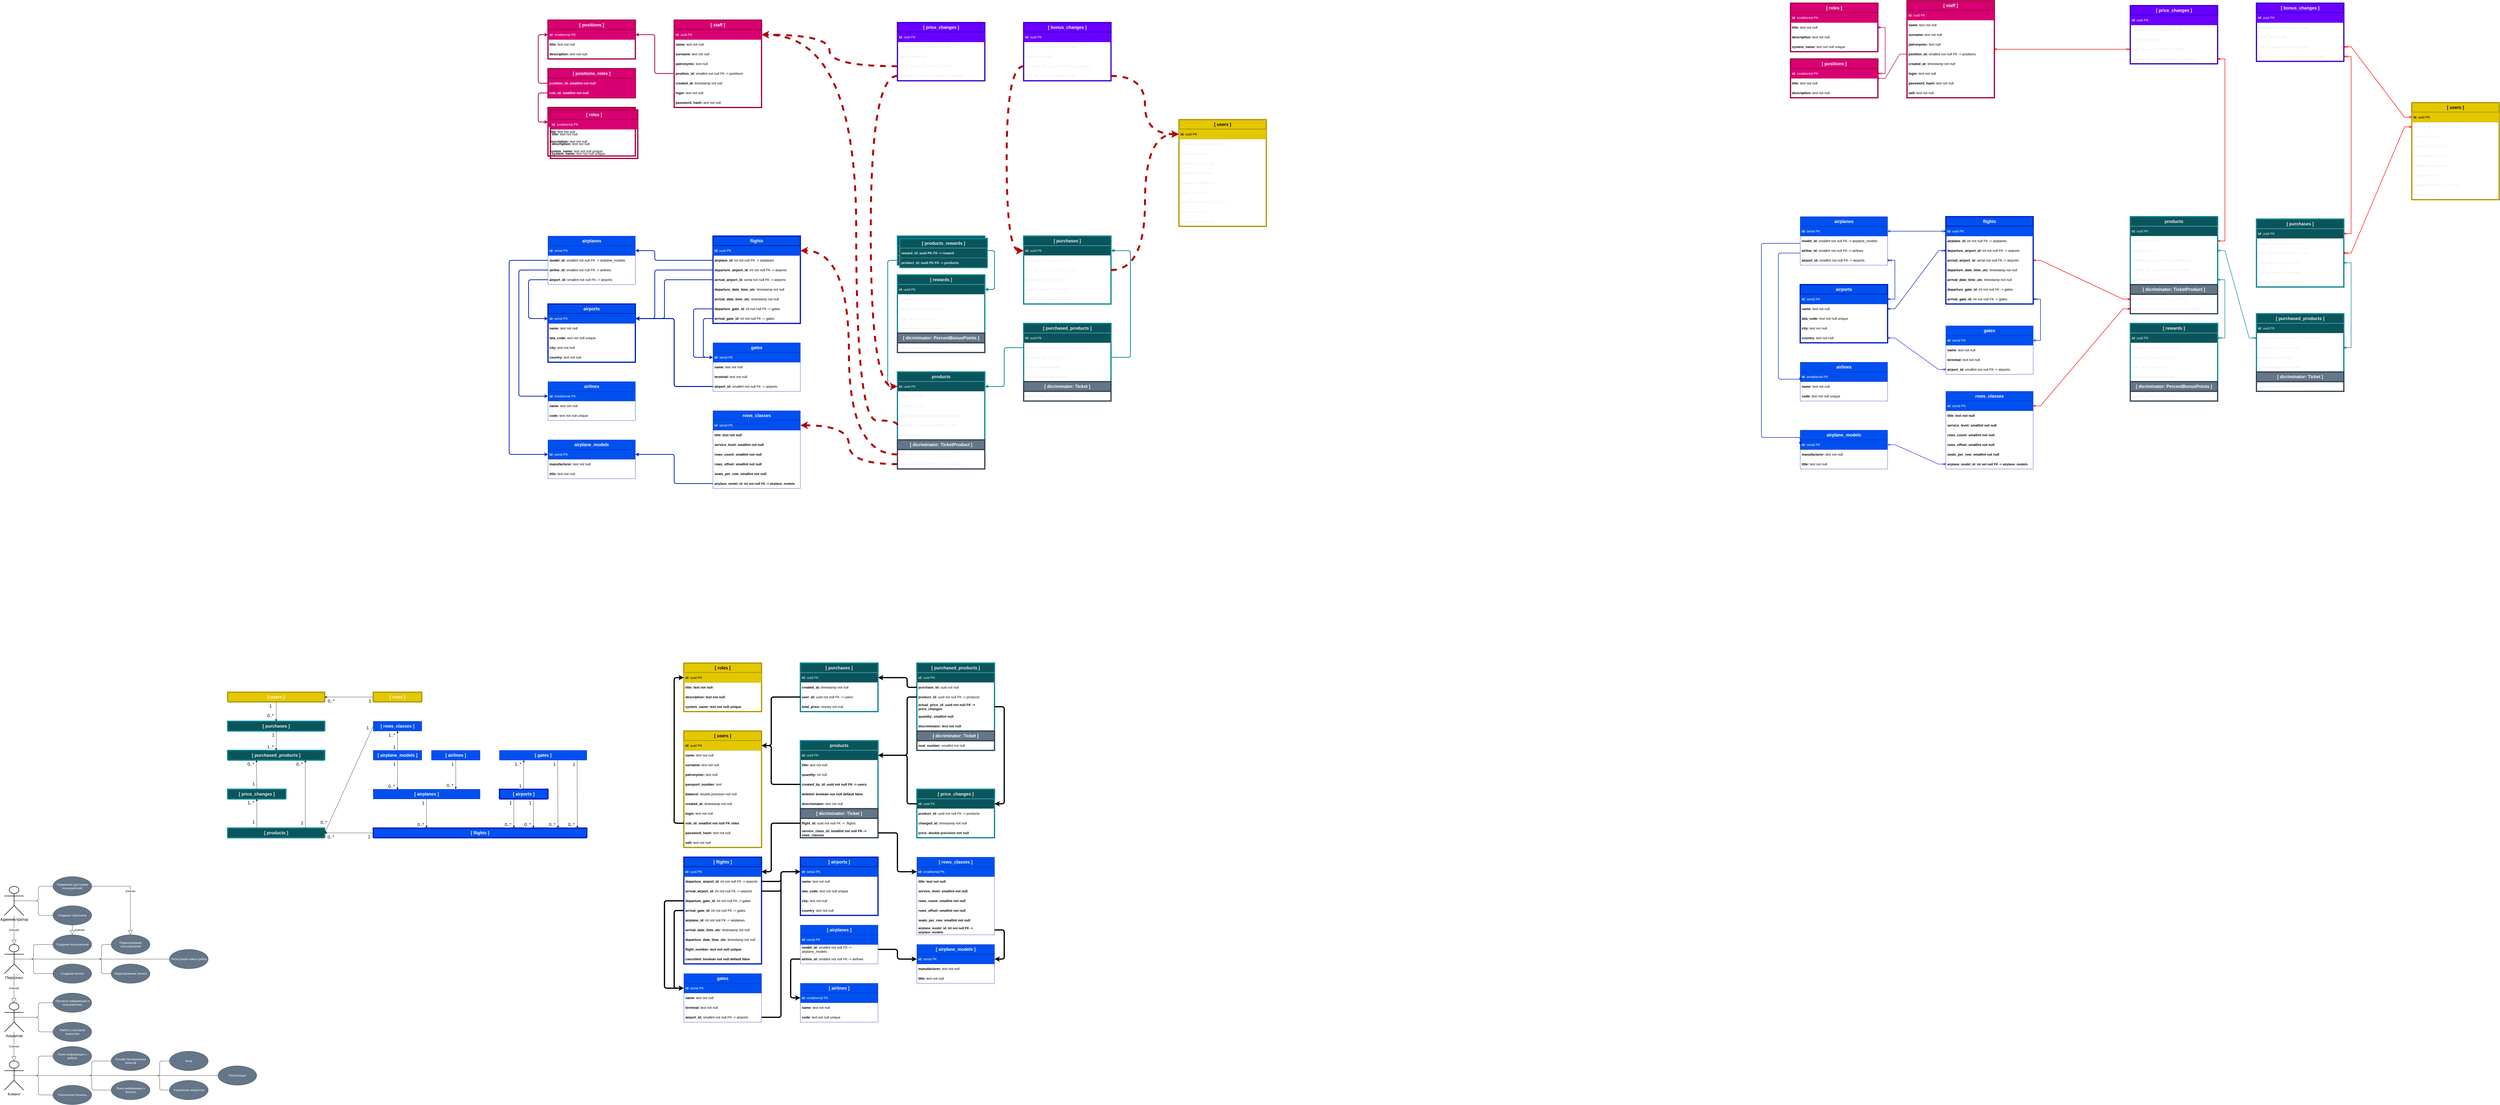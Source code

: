 <mxfile version="22.0.3" type="device">
  <diagram name="Page-1" id="KHEG1tH6o49Dtw4MLRcq">
    <mxGraphModel dx="1861" dy="1033" grid="0" gridSize="10" guides="1" tooltips="1" connect="1" arrows="1" fold="1" page="0" pageScale="1" pageWidth="827" pageHeight="1169" background="none" math="0" shadow="0">
      <root>
        <mxCell id="0" />
        <mxCell id="1" parent="0" />
        <mxCell id="cCel9YPEQvIzqPeBJZ7E-25" value="&lt;font style=&quot;font-size: 18px;&quot;&gt;&lt;b&gt;flights&lt;/b&gt;&lt;/font&gt;" style="swimlane;fontStyle=0;childLayout=stackLayout;horizontal=1;startSize=40;fillColor=#0050ef;horizontalStack=0;resizeParent=1;resizeParentMax=0;resizeLast=0;collapsible=1;marginBottom=0;whiteSpace=wrap;html=1;fontColor=#ffffff;strokeColor=#001DBC;labelBackgroundColor=none;strokeWidth=5;" parent="1" vertex="1">
          <mxGeometry x="2760" y="1200" width="360" height="360" as="geometry" />
        </mxCell>
        <mxCell id="cCel9YPEQvIzqPeBJZ7E-26" value="&lt;b style=&quot;font-size: 14px;&quot;&gt;id&lt;/b&gt;: uuid PK" style="text;align=left;verticalAlign=middle;spacingLeft=4;spacingRight=4;overflow=hidden;rotatable=0;points=[[0,0.5],[1,0.5]];portConstraint=eastwest;whiteSpace=wrap;html=1;labelBackgroundColor=none;fontSize=14;fillColor=#0050ef;strokeColor=#001DBC;fontColor=#ffffff;" parent="cCel9YPEQvIzqPeBJZ7E-25" vertex="1">
          <mxGeometry y="40" width="360" height="40" as="geometry" />
        </mxCell>
        <mxCell id="cCel9YPEQvIzqPeBJZ7E-43" value="&lt;b style=&quot;font-size: 14px;&quot;&gt;airplane_id&lt;/b&gt;: int not null FK -&amp;gt; airplanes" style="text;align=left;verticalAlign=middle;spacingLeft=4;spacingRight=4;overflow=hidden;rotatable=0;points=[[0,0.5],[1,0.5]];portConstraint=eastwest;whiteSpace=wrap;html=1;labelBackgroundColor=none;fontSize=14;" parent="cCel9YPEQvIzqPeBJZ7E-25" vertex="1">
          <mxGeometry y="80" width="360" height="40" as="geometry" />
        </mxCell>
        <mxCell id="cCel9YPEQvIzqPeBJZ7E-27" value="&lt;b style=&quot;font-size: 14px;&quot;&gt;departure_airport_id&lt;/b&gt;: int not null FK -&amp;gt; airports" style="text;align=left;verticalAlign=middle;spacingLeft=4;spacingRight=4;overflow=hidden;rotatable=0;points=[[0,0.5],[1,0.5]];portConstraint=eastwest;whiteSpace=wrap;html=1;labelBackgroundColor=none;fontSize=14;" parent="cCel9YPEQvIzqPeBJZ7E-25" vertex="1">
          <mxGeometry y="120" width="360" height="40" as="geometry" />
        </mxCell>
        <mxCell id="cCel9YPEQvIzqPeBJZ7E-28" value="&lt;b style=&quot;font-size: 14px;&quot;&gt;arrival_airport_id&lt;/b&gt;: serial not null FK -&amp;gt; airports" style="text;align=left;verticalAlign=middle;spacingLeft=4;spacingRight=4;overflow=hidden;rotatable=0;points=[[0,0.5],[1,0.5]];portConstraint=eastwest;whiteSpace=wrap;html=1;labelBackgroundColor=none;fontSize=14;" parent="cCel9YPEQvIzqPeBJZ7E-25" vertex="1">
          <mxGeometry y="160" width="360" height="40" as="geometry" />
        </mxCell>
        <mxCell id="cCel9YPEQvIzqPeBJZ7E-40" value="&lt;b style=&quot;font-size: 14px;&quot;&gt;departure_date_time_utc&lt;/b&gt;: timestamp not null" style="text;align=left;verticalAlign=middle;spacingLeft=4;spacingRight=4;overflow=hidden;rotatable=0;points=[[0,0.5],[1,0.5]];portConstraint=eastwest;whiteSpace=wrap;html=1;labelBackgroundColor=none;fontSize=14;" parent="cCel9YPEQvIzqPeBJZ7E-25" vertex="1">
          <mxGeometry y="200" width="360" height="40" as="geometry" />
        </mxCell>
        <mxCell id="cCel9YPEQvIzqPeBJZ7E-41" value="&lt;b style=&quot;font-size: 14px;&quot;&gt;arrival_date_time_utc&lt;/b&gt;: timestamp not null" style="text;align=left;verticalAlign=middle;spacingLeft=4;spacingRight=4;overflow=hidden;rotatable=0;points=[[0,0.5],[1,0.5]];portConstraint=eastwest;whiteSpace=wrap;html=1;labelBackgroundColor=none;fontSize=14;" parent="cCel9YPEQvIzqPeBJZ7E-25" vertex="1">
          <mxGeometry y="240" width="360" height="40" as="geometry" />
        </mxCell>
        <mxCell id="cCel9YPEQvIzqPeBJZ7E-29" value="&lt;b style=&quot;font-size: 14px;&quot;&gt;departure_gate_id&lt;/b&gt;: int not null FK -&amp;gt; gates" style="text;align=left;verticalAlign=middle;spacingLeft=4;spacingRight=4;overflow=hidden;rotatable=0;points=[[0,0.5],[1,0.5]];portConstraint=eastwest;whiteSpace=wrap;html=1;labelBackgroundColor=none;fontSize=14;" parent="cCel9YPEQvIzqPeBJZ7E-25" vertex="1">
          <mxGeometry y="280" width="360" height="40" as="geometry" />
        </mxCell>
        <mxCell id="cCel9YPEQvIzqPeBJZ7E-42" value="&lt;b style=&quot;font-size: 14px;&quot;&gt;arrival_gate_id&lt;/b&gt;: int not null FK -&amp;gt; gates" style="text;align=left;verticalAlign=middle;spacingLeft=4;spacingRight=4;overflow=hidden;rotatable=0;points=[[0,0.5],[1,0.5]];portConstraint=eastwest;whiteSpace=wrap;html=1;labelBackgroundColor=none;fontSize=14;" parent="cCel9YPEQvIzqPeBJZ7E-25" vertex="1">
          <mxGeometry y="320" width="360" height="40" as="geometry" />
        </mxCell>
        <mxCell id="cCel9YPEQvIzqPeBJZ7E-53" value="&lt;font style=&quot;font-size: 18px;&quot;&gt;&lt;b&gt;airports&lt;/b&gt;&lt;/font&gt;" style="swimlane;fontStyle=0;childLayout=stackLayout;horizontal=1;startSize=40;fillColor=#0050ef;horizontalStack=0;resizeParent=1;resizeParentMax=0;resizeLast=0;collapsible=1;marginBottom=0;whiteSpace=wrap;html=1;fontColor=#ffffff;strokeColor=#001DBC;labelBackgroundColor=none;strokeWidth=5;" parent="1" vertex="1">
          <mxGeometry x="2080" y="1480" width="360" height="240" as="geometry" />
        </mxCell>
        <mxCell id="cCel9YPEQvIzqPeBJZ7E-54" value="&lt;b style=&quot;font-size: 14px;&quot;&gt;id&lt;/b&gt;: serial PK" style="text;strokeColor=#001DBC;fillColor=#0050ef;align=left;verticalAlign=middle;spacingLeft=4;spacingRight=4;overflow=hidden;rotatable=0;points=[[0,0.5],[1,0.5]];portConstraint=eastwest;whiteSpace=wrap;html=1;labelBackgroundColor=none;fontColor=#ffffff;fontSize=14;" parent="cCel9YPEQvIzqPeBJZ7E-53" vertex="1">
          <mxGeometry y="40" width="360" height="40" as="geometry" />
        </mxCell>
        <mxCell id="cCel9YPEQvIzqPeBJZ7E-55" value="&lt;b style=&quot;font-size: 14px;&quot;&gt;name&lt;/b&gt;: text not null" style="text;align=left;verticalAlign=middle;spacingLeft=4;spacingRight=4;overflow=hidden;rotatable=0;points=[[0,0.5],[1,0.5]];portConstraint=eastwest;whiteSpace=wrap;html=1;labelBackgroundColor=none;fontSize=14;" parent="cCel9YPEQvIzqPeBJZ7E-53" vertex="1">
          <mxGeometry y="80" width="360" height="40" as="geometry" />
        </mxCell>
        <mxCell id="cCel9YPEQvIzqPeBJZ7E-56" value="&lt;b&gt;iata_code: &lt;/b&gt;text not null unique" style="text;align=left;verticalAlign=middle;spacingLeft=4;spacingRight=4;overflow=hidden;rotatable=0;points=[[0,0.5],[1,0.5]];portConstraint=eastwest;whiteSpace=wrap;html=1;labelBackgroundColor=none;fontSize=14;" parent="cCel9YPEQvIzqPeBJZ7E-53" vertex="1">
          <mxGeometry y="120" width="360" height="40" as="geometry" />
        </mxCell>
        <mxCell id="cCel9YPEQvIzqPeBJZ7E-57" value="&lt;b&gt;city: &lt;/b&gt;text not null" style="text;align=left;verticalAlign=middle;spacingLeft=4;spacingRight=4;overflow=hidden;rotatable=0;points=[[0,0.5],[1,0.5]];portConstraint=eastwest;whiteSpace=wrap;html=1;labelBackgroundColor=none;fontSize=14;" parent="cCel9YPEQvIzqPeBJZ7E-53" vertex="1">
          <mxGeometry y="160" width="360" height="40" as="geometry" />
        </mxCell>
        <mxCell id="cCel9YPEQvIzqPeBJZ7E-58" value="&lt;b style=&quot;font-size: 14px;&quot;&gt;country&lt;/b&gt;: text not null" style="text;align=left;verticalAlign=middle;spacingLeft=4;spacingRight=4;overflow=hidden;rotatable=0;points=[[0,0.5],[1,0.5]];portConstraint=eastwest;whiteSpace=wrap;html=1;labelBackgroundColor=none;fontSize=14;" parent="cCel9YPEQvIzqPeBJZ7E-53" vertex="1">
          <mxGeometry y="200" width="360" height="40" as="geometry" />
        </mxCell>
        <mxCell id="cCel9YPEQvIzqPeBJZ7E-151" value="&lt;font style=&quot;font-size: 18px;&quot;&gt;&lt;b&gt;gates&lt;/b&gt;&lt;/font&gt;" style="swimlane;fontStyle=0;childLayout=stackLayout;horizontal=1;startSize=40;fillColor=#0050ef;horizontalStack=0;resizeParent=1;resizeParentMax=0;resizeLast=0;collapsible=1;marginBottom=0;whiteSpace=wrap;html=1;fontColor=#ffffff;strokeColor=#001DBC;labelBackgroundColor=none;" parent="1" vertex="1">
          <mxGeometry x="2760" y="1640" width="360" height="200" as="geometry" />
        </mxCell>
        <mxCell id="cCel9YPEQvIzqPeBJZ7E-152" value="&lt;b style=&quot;font-size: 14px;&quot;&gt;id&lt;/b&gt;: serial PK" style="text;strokeColor=#001DBC;fillColor=#0050ef;align=left;verticalAlign=middle;spacingLeft=4;spacingRight=4;overflow=hidden;rotatable=0;points=[[0,0.5],[1,0.5]];portConstraint=eastwest;whiteSpace=wrap;html=1;labelBackgroundColor=none;fontColor=#ffffff;fontSize=14;" parent="cCel9YPEQvIzqPeBJZ7E-151" vertex="1">
          <mxGeometry y="40" width="360" height="40" as="geometry" />
        </mxCell>
        <mxCell id="cCel9YPEQvIzqPeBJZ7E-153" value="&lt;b style=&quot;font-size: 14px;&quot;&gt;name&lt;/b&gt;: text not null" style="text;align=left;verticalAlign=middle;spacingLeft=4;spacingRight=4;overflow=hidden;rotatable=0;points=[[0,0.5],[1,0.5]];portConstraint=eastwest;whiteSpace=wrap;html=1;labelBackgroundColor=none;fontSize=14;" parent="cCel9YPEQvIzqPeBJZ7E-151" vertex="1">
          <mxGeometry y="80" width="360" height="40" as="geometry" />
        </mxCell>
        <mxCell id="cCel9YPEQvIzqPeBJZ7E-154" value="&lt;b&gt;terminal: &lt;/b&gt;text not null" style="text;align=left;verticalAlign=middle;spacingLeft=4;spacingRight=4;overflow=hidden;rotatable=0;points=[[0,0.5],[1,0.5]];portConstraint=eastwest;whiteSpace=wrap;html=1;labelBackgroundColor=none;fontSize=14;" parent="cCel9YPEQvIzqPeBJZ7E-151" vertex="1">
          <mxGeometry y="120" width="360" height="40" as="geometry" />
        </mxCell>
        <mxCell id="cCel9YPEQvIzqPeBJZ7E-155" value="&lt;b&gt;airport_id: &lt;/b&gt;smallint not null FK -&amp;gt; airports" style="text;align=left;verticalAlign=middle;spacingLeft=4;spacingRight=4;overflow=hidden;rotatable=0;points=[[0,0.5],[1,0.5]];portConstraint=eastwest;whiteSpace=wrap;html=1;labelBackgroundColor=none;fontSize=14;" parent="cCel9YPEQvIzqPeBJZ7E-151" vertex="1">
          <mxGeometry y="160" width="360" height="40" as="geometry" />
        </mxCell>
        <mxCell id="cCel9YPEQvIzqPeBJZ7E-162" value="&lt;font style=&quot;font-size: 18px;&quot;&gt;&lt;b&gt;airplanes&lt;br&gt;&lt;/b&gt;&lt;/font&gt;" style="swimlane;fontStyle=0;childLayout=stackLayout;horizontal=1;startSize=40;fillColor=#0050ef;horizontalStack=0;resizeParent=1;resizeParentMax=0;resizeLast=0;collapsible=1;marginBottom=0;whiteSpace=wrap;html=1;fontColor=#ffffff;strokeColor=#001DBC;labelBackgroundColor=none;" parent="1" vertex="1">
          <mxGeometry x="2080" y="1200" width="360" height="200" as="geometry" />
        </mxCell>
        <mxCell id="cCel9YPEQvIzqPeBJZ7E-163" value="&lt;b style=&quot;font-size: 14px;&quot;&gt;id&lt;/b&gt;: serial PK" style="text;strokeColor=#001DBC;fillColor=#0050ef;align=left;verticalAlign=middle;spacingLeft=4;spacingRight=4;overflow=hidden;rotatable=0;points=[[0,0.5],[1,0.5]];portConstraint=eastwest;whiteSpace=wrap;html=1;labelBackgroundColor=none;fontColor=#ffffff;fontSize=14;" parent="cCel9YPEQvIzqPeBJZ7E-162" vertex="1">
          <mxGeometry y="40" width="360" height="40" as="geometry" />
        </mxCell>
        <mxCell id="cCel9YPEQvIzqPeBJZ7E-165" value="&lt;b&gt;model_id: &lt;/b&gt;smallint not null FK -&amp;gt; airplane_models" style="text;align=left;verticalAlign=middle;spacingLeft=4;spacingRight=4;overflow=hidden;rotatable=0;points=[[0,0.5],[1,0.5]];portConstraint=eastwest;whiteSpace=wrap;html=1;labelBackgroundColor=none;fontSize=14;" parent="cCel9YPEQvIzqPeBJZ7E-162" vertex="1">
          <mxGeometry y="80" width="360" height="40" as="geometry" />
        </mxCell>
        <mxCell id="cCel9YPEQvIzqPeBJZ7E-166" value="&lt;b&gt;airline_id: &lt;/b&gt;smallint not null FK -&amp;gt; airlines" style="text;align=left;verticalAlign=middle;spacingLeft=4;spacingRight=4;overflow=hidden;rotatable=0;points=[[0,0.5],[1,0.5]];portConstraint=eastwest;whiteSpace=wrap;html=1;labelBackgroundColor=none;fontSize=14;" parent="cCel9YPEQvIzqPeBJZ7E-162" vertex="1">
          <mxGeometry y="120" width="360" height="40" as="geometry" />
        </mxCell>
        <mxCell id="cCel9YPEQvIzqPeBJZ7E-181" value="&lt;b&gt;airport_id: &lt;/b&gt;smallint not null FK -&amp;gt; airports" style="text;align=left;verticalAlign=middle;spacingLeft=4;spacingRight=4;overflow=hidden;rotatable=0;points=[[0,0.5],[1,0.5]];portConstraint=eastwest;whiteSpace=wrap;html=1;labelBackgroundColor=none;fontSize=14;" parent="cCel9YPEQvIzqPeBJZ7E-162" vertex="1">
          <mxGeometry y="160" width="360" height="40" as="geometry" />
        </mxCell>
        <mxCell id="cCel9YPEQvIzqPeBJZ7E-167" value="&lt;font style=&quot;font-size: 18px;&quot;&gt;&lt;b&gt;airplane_models&lt;br&gt;&lt;/b&gt;&lt;/font&gt;" style="swimlane;fontStyle=0;childLayout=stackLayout;horizontal=1;startSize=40;fillColor=#0050ef;horizontalStack=0;resizeParent=1;resizeParentMax=0;resizeLast=0;collapsible=1;marginBottom=0;whiteSpace=wrap;html=1;fontColor=#ffffff;strokeColor=#001DBC;labelBackgroundColor=none;" parent="1" vertex="1">
          <mxGeometry x="2080" y="2040" width="360" height="160" as="geometry" />
        </mxCell>
        <mxCell id="cCel9YPEQvIzqPeBJZ7E-168" value="&lt;b style=&quot;font-size: 14px;&quot;&gt;id&lt;/b&gt;: serial PK" style="text;strokeColor=#001DBC;fillColor=#0050ef;align=left;verticalAlign=middle;spacingLeft=4;spacingRight=4;overflow=hidden;rotatable=0;points=[[0,0.5],[1,0.5]];portConstraint=eastwest;whiteSpace=wrap;html=1;labelBackgroundColor=none;fontColor=#ffffff;fontSize=14;" parent="cCel9YPEQvIzqPeBJZ7E-167" vertex="1">
          <mxGeometry y="40" width="360" height="40" as="geometry" />
        </mxCell>
        <mxCell id="cCel9YPEQvIzqPeBJZ7E-171" value="&lt;b&gt;manufacturer: &lt;/b&gt;text not null" style="text;align=left;verticalAlign=middle;spacingLeft=4;spacingRight=4;overflow=hidden;rotatable=0;points=[[0,0.5],[1,0.5]];portConstraint=eastwest;whiteSpace=wrap;html=1;labelBackgroundColor=none;fontSize=14;" parent="cCel9YPEQvIzqPeBJZ7E-167" vertex="1">
          <mxGeometry y="80" width="360" height="40" as="geometry" />
        </mxCell>
        <mxCell id="cCel9YPEQvIzqPeBJZ7E-170" value="&lt;b&gt;title: &lt;/b&gt;text not null" style="text;align=left;verticalAlign=middle;spacingLeft=4;spacingRight=4;overflow=hidden;rotatable=0;points=[[0,0.5],[1,0.5]];portConstraint=eastwest;whiteSpace=wrap;html=1;labelBackgroundColor=none;fontSize=14;" parent="cCel9YPEQvIzqPeBJZ7E-167" vertex="1">
          <mxGeometry y="120" width="360" height="40" as="geometry" />
        </mxCell>
        <mxCell id="Wbdcqwvr1IbIfebZv92Z-9" value="&lt;font style=&quot;font-size: 18px;&quot;&gt;&lt;b&gt;[ users ]&lt;br&gt;&lt;/b&gt;&lt;/font&gt;" style="swimlane;fontStyle=0;childLayout=stackLayout;horizontal=1;startSize=40;fillColor=#e3c800;horizontalStack=0;resizeParent=1;resizeParentMax=0;resizeLast=0;collapsible=1;marginBottom=0;whiteSpace=wrap;html=1;strokeColor=#B09500;labelBackgroundColor=none;strokeWidth=5;fontColor=#000000;" parent="1" vertex="1">
          <mxGeometry x="4680" y="720" width="360" height="440" as="geometry" />
        </mxCell>
        <mxCell id="Wbdcqwvr1IbIfebZv92Z-10" value="&lt;b style=&quot;font-size: 14px;&quot;&gt;id&lt;/b&gt;: uuid PK" style="text;strokeColor=#B09500;fillColor=#e3c800;align=left;verticalAlign=middle;spacingLeft=4;spacingRight=4;overflow=hidden;rotatable=0;points=[[0,0.5],[1,0.5]];portConstraint=eastwest;whiteSpace=wrap;html=1;labelBackgroundColor=none;fontColor=#000000;fontSize=14;" parent="Wbdcqwvr1IbIfebZv92Z-9" vertex="1">
          <mxGeometry y="40" width="360" height="40" as="geometry" />
        </mxCell>
        <mxCell id="Wbdcqwvr1IbIfebZv92Z-13" value="&lt;b&gt;created_at: &lt;/b&gt;timestamp not null" style="text;strokeColor=none;fillColor=none;align=left;verticalAlign=middle;spacingLeft=4;spacingRight=4;overflow=hidden;rotatable=0;points=[[0,0.5],[1,0.5]];portConstraint=eastwest;whiteSpace=wrap;html=1;labelBackgroundColor=none;fontColor=#EEEEEE;fontSize=14;" parent="Wbdcqwvr1IbIfebZv92Z-9" vertex="1">
          <mxGeometry y="80" width="360" height="40" as="geometry" />
        </mxCell>
        <mxCell id="Wbdcqwvr1IbIfebZv92Z-11" value="&lt;b style=&quot;font-size: 14px;&quot;&gt;name&lt;/b&gt;: text not null" style="text;strokeColor=none;fillColor=none;align=left;verticalAlign=middle;spacingLeft=4;spacingRight=4;overflow=hidden;rotatable=0;points=[[0,0.5],[1,0.5]];portConstraint=eastwest;whiteSpace=wrap;html=1;labelBackgroundColor=none;fontColor=#EEEEEE;fontSize=14;" parent="Wbdcqwvr1IbIfebZv92Z-9" vertex="1">
          <mxGeometry y="120" width="360" height="40" as="geometry" />
        </mxCell>
        <mxCell id="Wbdcqwvr1IbIfebZv92Z-12" value="&lt;b&gt;surname: &lt;/b&gt;text not null" style="text;strokeColor=none;fillColor=none;align=left;verticalAlign=middle;spacingLeft=4;spacingRight=4;overflow=hidden;rotatable=0;points=[[0,0.5],[1,0.5]];portConstraint=eastwest;whiteSpace=wrap;html=1;labelBackgroundColor=none;fontColor=#EEEEEE;fontSize=14;" parent="Wbdcqwvr1IbIfebZv92Z-9" vertex="1">
          <mxGeometry y="160" width="360" height="40" as="geometry" />
        </mxCell>
        <mxCell id="Wbdcqwvr1IbIfebZv92Z-73" value="&lt;b&gt;patronymic: &lt;/b&gt;text null" style="text;strokeColor=none;fillColor=none;align=left;verticalAlign=middle;spacingLeft=4;spacingRight=4;overflow=hidden;rotatable=0;points=[[0,0.5],[1,0.5]];portConstraint=eastwest;whiteSpace=wrap;html=1;labelBackgroundColor=none;fontColor=#EEEEEE;fontSize=14;" parent="Wbdcqwvr1IbIfebZv92Z-9" vertex="1">
          <mxGeometry y="200" width="360" height="40" as="geometry" />
        </mxCell>
        <mxCell id="Wbdcqwvr1IbIfebZv92Z-30" value="&lt;b&gt;passport_number: &lt;/b&gt;text" style="text;strokeColor=none;fillColor=none;align=left;verticalAlign=middle;spacingLeft=4;spacingRight=4;overflow=hidden;rotatable=0;points=[[0,0.5],[1,0.5]];portConstraint=eastwest;whiteSpace=wrap;html=1;labelBackgroundColor=none;fontColor=#EEEEEE;fontSize=14;" parent="Wbdcqwvr1IbIfebZv92Z-9" vertex="1">
          <mxGeometry y="240" width="360" height="40" as="geometry" />
        </mxCell>
        <mxCell id="Wbdcqwvr1IbIfebZv92Z-8" value="&lt;b&gt;login: &lt;/b&gt;text not null" style="text;strokeColor=none;fillColor=none;align=left;verticalAlign=middle;spacingLeft=4;spacingRight=4;overflow=hidden;rotatable=0;points=[[0,0.5],[1,0.5]];portConstraint=eastwest;whiteSpace=wrap;html=1;labelBackgroundColor=none;fontColor=#EEEEEE;fontSize=14;" parent="Wbdcqwvr1IbIfebZv92Z-9" vertex="1">
          <mxGeometry y="280" width="360" height="40" as="geometry" />
        </mxCell>
        <mxCell id="UgSloFG3NdVFuupZQ96s-207" value="&lt;b&gt;password_hash: &lt;/b&gt;text not null" style="text;strokeColor=none;fillColor=none;align=left;verticalAlign=middle;spacingLeft=4;spacingRight=4;overflow=hidden;rotatable=0;points=[[0,0.5],[1,0.5]];portConstraint=eastwest;whiteSpace=wrap;html=1;labelBackgroundColor=none;fontColor=#EEEEEE;fontSize=14;" parent="Wbdcqwvr1IbIfebZv92Z-9" vertex="1">
          <mxGeometry y="320" width="360" height="40" as="geometry" />
        </mxCell>
        <mxCell id="l3O2OO2_3pEZGnwRh9ON-2" value="&lt;b&gt;salt: &lt;/b&gt;text not null" style="text;strokeColor=none;fillColor=none;align=left;verticalAlign=middle;spacingLeft=4;spacingRight=4;overflow=hidden;rotatable=0;points=[[0,0.5],[1,0.5]];portConstraint=eastwest;whiteSpace=wrap;html=1;labelBackgroundColor=none;fontColor=#EEEEEE;fontSize=14;" parent="Wbdcqwvr1IbIfebZv92Z-9" vertex="1">
          <mxGeometry y="360" width="360" height="40" as="geometry" />
        </mxCell>
        <mxCell id="UgSloFG3NdVFuupZQ96s-316" value="&lt;b&gt;bonuses: int not null&lt;/b&gt;" style="text;strokeColor=none;fillColor=none;align=left;verticalAlign=middle;spacingLeft=4;spacingRight=4;overflow=hidden;rotatable=0;points=[[0,0.5],[1,0.5]];portConstraint=eastwest;whiteSpace=wrap;html=1;labelBackgroundColor=none;fontColor=#EEEEEE;fontSize=14;" parent="Wbdcqwvr1IbIfebZv92Z-9" vertex="1">
          <mxGeometry y="400" width="360" height="40" as="geometry" />
        </mxCell>
        <mxCell id="Wbdcqwvr1IbIfebZv92Z-44" value="&lt;font style=&quot;font-size: 18px;&quot;&gt;&lt;b&gt;[ positions ]&lt;/b&gt;&lt;/font&gt;" style="swimlane;fontStyle=0;childLayout=stackLayout;horizontal=1;startSize=40;fillColor=#d80073;horizontalStack=0;resizeParent=1;resizeParentMax=0;resizeLast=0;collapsible=1;marginBottom=0;whiteSpace=wrap;html=1;fontColor=#ffffff;strokeColor=#A50040;labelBackgroundColor=none;strokeWidth=5;" parent="1" vertex="1">
          <mxGeometry x="2080" y="310" width="360" height="160" as="geometry" />
        </mxCell>
        <mxCell id="Wbdcqwvr1IbIfebZv92Z-45" value="&lt;b style=&quot;font-size: 14px;&quot;&gt;id&lt;/b&gt;: smallserial PK" style="text;strokeColor=#A50040;fillColor=#d80073;align=left;verticalAlign=middle;spacingLeft=4;spacingRight=4;overflow=hidden;rotatable=0;points=[[0,0.5],[1,0.5]];portConstraint=eastwest;whiteSpace=wrap;html=1;labelBackgroundColor=none;fontColor=#ffffff;fontSize=14;" parent="Wbdcqwvr1IbIfebZv92Z-44" vertex="1">
          <mxGeometry y="40" width="360" height="40" as="geometry" />
        </mxCell>
        <mxCell id="Wbdcqwvr1IbIfebZv92Z-48" value="&lt;b&gt;title: &lt;/b&gt;text not null" style="text;align=left;verticalAlign=middle;spacingLeft=4;spacingRight=4;overflow=hidden;rotatable=0;points=[[0,0.5],[1,0.5]];portConstraint=eastwest;whiteSpace=wrap;html=1;labelBackgroundColor=none;fontSize=14;" parent="Wbdcqwvr1IbIfebZv92Z-44" vertex="1">
          <mxGeometry y="80" width="360" height="40" as="geometry" />
        </mxCell>
        <mxCell id="Wbdcqwvr1IbIfebZv92Z-50" value="&lt;b&gt;description: &lt;/b&gt;text not null" style="text;align=left;verticalAlign=middle;spacingLeft=4;spacingRight=4;overflow=hidden;rotatable=0;points=[[0,0.5],[1,0.5]];portConstraint=eastwest;whiteSpace=wrap;html=1;labelBackgroundColor=none;fontSize=14;" parent="Wbdcqwvr1IbIfebZv92Z-44" vertex="1">
          <mxGeometry y="120" width="360" height="40" as="geometry" />
        </mxCell>
        <mxCell id="Wbdcqwvr1IbIfebZv92Z-51" value="&lt;font style=&quot;font-size: 18px;&quot;&gt;&lt;b&gt;[ roles ]&lt;/b&gt;&lt;/font&gt;" style="swimlane;fontStyle=0;childLayout=stackLayout;horizontal=1;startSize=40;fillColor=#d80073;horizontalStack=0;resizeParent=1;resizeParentMax=0;resizeLast=0;collapsible=1;marginBottom=0;whiteSpace=wrap;html=1;fontColor=#ffffff;strokeColor=#A50040;labelBackgroundColor=none;strokeWidth=5;" parent="1" vertex="1">
          <mxGeometry x="2080" y="670" width="360" height="200" as="geometry" />
        </mxCell>
        <mxCell id="Wbdcqwvr1IbIfebZv92Z-52" value="&lt;b style=&quot;font-size: 14px;&quot;&gt;id&lt;/b&gt;: smallserial PK" style="text;strokeColor=#A50040;fillColor=#d80073;align=left;verticalAlign=middle;spacingLeft=4;spacingRight=4;overflow=hidden;rotatable=0;points=[[0,0.5],[1,0.5]];portConstraint=eastwest;whiteSpace=wrap;html=1;labelBackgroundColor=none;fontColor=#ffffff;fontSize=14;" parent="Wbdcqwvr1IbIfebZv92Z-51" vertex="1">
          <mxGeometry y="40" width="360" height="40" as="geometry" />
        </mxCell>
        <mxCell id="Wbdcqwvr1IbIfebZv92Z-53" value="&lt;b&gt;title: &lt;/b&gt;text not null" style="text;align=left;verticalAlign=middle;spacingLeft=4;spacingRight=4;overflow=hidden;rotatable=0;points=[[0,0.5],[1,0.5]];portConstraint=eastwest;whiteSpace=wrap;html=1;labelBackgroundColor=none;fontSize=14;" parent="Wbdcqwvr1IbIfebZv92Z-51" vertex="1">
          <mxGeometry y="80" width="360" height="40" as="geometry" />
        </mxCell>
        <mxCell id="Wbdcqwvr1IbIfebZv92Z-54" value="&lt;b&gt;description: &lt;/b&gt;text not null" style="text;align=left;verticalAlign=middle;spacingLeft=4;spacingRight=4;overflow=hidden;rotatable=0;points=[[0,0.5],[1,0.5]];portConstraint=eastwest;whiteSpace=wrap;html=1;labelBackgroundColor=none;fontSize=14;" parent="Wbdcqwvr1IbIfebZv92Z-51" vertex="1">
          <mxGeometry y="120" width="360" height="40" as="geometry" />
        </mxCell>
        <mxCell id="Wbdcqwvr1IbIfebZv92Z-55" value="&lt;b&gt;system_name: &lt;/b&gt;text not null unique" style="text;align=left;verticalAlign=middle;spacingLeft=4;spacingRight=4;overflow=hidden;rotatable=0;points=[[0,0.5],[1,0.5]];portConstraint=eastwest;whiteSpace=wrap;html=1;labelBackgroundColor=none;fontSize=14;" parent="Wbdcqwvr1IbIfebZv92Z-51" vertex="1">
          <mxGeometry y="160" width="360" height="40" as="geometry" />
        </mxCell>
        <mxCell id="Wbdcqwvr1IbIfebZv92Z-60" value="&lt;font style=&quot;font-size: 18px;&quot;&gt;&lt;b&gt;[ positions_roles ]&lt;/b&gt;&lt;/font&gt;" style="swimlane;fontStyle=0;childLayout=stackLayout;horizontal=1;startSize=40;fillColor=#d80073;horizontalStack=0;resizeParent=1;resizeParentMax=0;resizeLast=0;collapsible=1;marginBottom=0;whiteSpace=wrap;html=1;fontColor=#ffffff;strokeColor=#A50040;labelBackgroundColor=none;strokeWidth=5;" parent="1" vertex="1">
          <mxGeometry x="2080" y="510" width="360" height="120" as="geometry" />
        </mxCell>
        <mxCell id="Wbdcqwvr1IbIfebZv92Z-62" value="&lt;b&gt;position_id: smallint not null&lt;/b&gt;" style="text;strokeColor=#A50040;fillColor=#d80073;align=left;verticalAlign=middle;spacingLeft=4;spacingRight=4;overflow=hidden;rotatable=0;points=[[0,0.5],[1,0.5]];portConstraint=eastwest;whiteSpace=wrap;html=1;labelBackgroundColor=none;fontColor=#ffffff;fontSize=14;" parent="Wbdcqwvr1IbIfebZv92Z-60" vertex="1">
          <mxGeometry y="40" width="360" height="40" as="geometry" />
        </mxCell>
        <mxCell id="Wbdcqwvr1IbIfebZv92Z-61" value="&lt;b&gt;role_id: smallint not null&lt;/b&gt;" style="text;strokeColor=#A50040;fillColor=#d80073;align=left;verticalAlign=middle;spacingLeft=4;spacingRight=4;overflow=hidden;rotatable=0;points=[[0,0.5],[1,0.5]];portConstraint=eastwest;whiteSpace=wrap;html=1;labelBackgroundColor=none;fontColor=#ffffff;fontSize=14;" parent="Wbdcqwvr1IbIfebZv92Z-60" vertex="1">
          <mxGeometry y="80" width="360" height="40" as="geometry" />
        </mxCell>
        <mxCell id="Wbdcqwvr1IbIfebZv92Z-67" style="edgeStyle=orthogonalEdgeStyle;rounded=1;orthogonalLoop=1;jettySize=auto;html=1;entryX=0;entryY=0.5;entryDx=0;entryDy=0;labelBackgroundColor=none;strokeColor=#A50040;fontColor=default;strokeWidth=3;fillColor=#d80073;" parent="1" source="Wbdcqwvr1IbIfebZv92Z-62" target="Wbdcqwvr1IbIfebZv92Z-45" edge="1">
          <mxGeometry relative="1" as="geometry">
            <Array as="points">
              <mxPoint x="2040" y="570" />
              <mxPoint x="2040" y="370" />
            </Array>
          </mxGeometry>
        </mxCell>
        <mxCell id="Wbdcqwvr1IbIfebZv92Z-77" style="edgeStyle=orthogonalEdgeStyle;shape=connector;rounded=1;orthogonalLoop=1;jettySize=auto;html=1;entryX=0;entryY=0.5;entryDx=0;entryDy=0;labelBackgroundColor=none;strokeColor=#A50040;strokeWidth=3;align=center;verticalAlign=middle;fontFamily=Helvetica;fontSize=11;fontColor=default;endArrow=classic;fillColor=#d80073;" parent="1" source="Wbdcqwvr1IbIfebZv92Z-61" target="Wbdcqwvr1IbIfebZv92Z-52" edge="1">
          <mxGeometry relative="1" as="geometry">
            <Array as="points">
              <mxPoint x="2040" y="610" />
              <mxPoint x="2040" y="730" />
            </Array>
          </mxGeometry>
        </mxCell>
        <mxCell id="Wbdcqwvr1IbIfebZv92Z-92" value="&lt;font style=&quot;font-size: 18px;&quot;&gt;&lt;b&gt;[ staff ]&lt;br&gt;&lt;/b&gt;&lt;/font&gt;" style="swimlane;fontStyle=0;childLayout=stackLayout;horizontal=1;startSize=40;fillColor=#d80073;horizontalStack=0;resizeParent=1;resizeParentMax=0;resizeLast=0;collapsible=1;marginBottom=0;whiteSpace=wrap;html=1;fontColor=#ffffff;strokeColor=#A50040;labelBackgroundColor=none;strokeWidth=5;" parent="1" vertex="1">
          <mxGeometry x="2600" y="310" width="360" height="360" as="geometry" />
        </mxCell>
        <mxCell id="Wbdcqwvr1IbIfebZv92Z-93" value="&lt;b style=&quot;font-size: 14px;&quot;&gt;id&lt;/b&gt;: uuid PK" style="text;strokeColor=#A50040;fillColor=#d80073;align=left;verticalAlign=middle;spacingLeft=4;spacingRight=4;overflow=hidden;rotatable=0;points=[[0,0.5],[1,0.5]];portConstraint=eastwest;whiteSpace=wrap;html=1;labelBackgroundColor=none;fontColor=#ffffff;fontSize=14;" parent="Wbdcqwvr1IbIfebZv92Z-92" vertex="1">
          <mxGeometry y="40" width="360" height="40" as="geometry" />
        </mxCell>
        <mxCell id="Wbdcqwvr1IbIfebZv92Z-94" value="&lt;b style=&quot;font-size: 14px;&quot;&gt;name&lt;/b&gt;: text not null" style="text;align=left;verticalAlign=middle;spacingLeft=4;spacingRight=4;overflow=hidden;rotatable=0;points=[[0,0.5],[1,0.5]];portConstraint=eastwest;whiteSpace=wrap;html=1;labelBackgroundColor=none;fontSize=14;" parent="Wbdcqwvr1IbIfebZv92Z-92" vertex="1">
          <mxGeometry y="80" width="360" height="40" as="geometry" />
        </mxCell>
        <mxCell id="Wbdcqwvr1IbIfebZv92Z-95" value="&lt;b&gt;surname: &lt;/b&gt;text not null" style="text;align=left;verticalAlign=middle;spacingLeft=4;spacingRight=4;overflow=hidden;rotatable=0;points=[[0,0.5],[1,0.5]];portConstraint=eastwest;whiteSpace=wrap;html=1;labelBackgroundColor=none;fontSize=14;" parent="Wbdcqwvr1IbIfebZv92Z-92" vertex="1">
          <mxGeometry y="120" width="360" height="40" as="geometry" />
        </mxCell>
        <mxCell id="Wbdcqwvr1IbIfebZv92Z-96" value="&lt;b&gt;patronymic: &lt;/b&gt;text null" style="text;align=left;verticalAlign=middle;spacingLeft=4;spacingRight=4;overflow=hidden;rotatable=0;points=[[0,0.5],[1,0.5]];portConstraint=eastwest;whiteSpace=wrap;html=1;labelBackgroundColor=none;fontSize=14;" parent="Wbdcqwvr1IbIfebZv92Z-92" vertex="1">
          <mxGeometry y="160" width="360" height="40" as="geometry" />
        </mxCell>
        <mxCell id="Wbdcqwvr1IbIfebZv92Z-103" value="&lt;b&gt;position_id: &lt;/b&gt;smallint not null FK -&amp;gt; positions" style="text;align=left;verticalAlign=middle;spacingLeft=4;spacingRight=4;overflow=hidden;rotatable=0;points=[[0,0.5],[1,0.5]];portConstraint=eastwest;whiteSpace=wrap;html=1;labelBackgroundColor=none;fontSize=14;" parent="Wbdcqwvr1IbIfebZv92Z-92" vertex="1">
          <mxGeometry y="200" width="360" height="40" as="geometry" />
        </mxCell>
        <mxCell id="Wbdcqwvr1IbIfebZv92Z-100" value="&lt;b&gt;created_at: &lt;/b&gt;timestamp not null" style="text;align=left;verticalAlign=middle;spacingLeft=4;spacingRight=4;overflow=hidden;rotatable=0;points=[[0,0.5],[1,0.5]];portConstraint=eastwest;whiteSpace=wrap;html=1;labelBackgroundColor=none;fontSize=14;" parent="Wbdcqwvr1IbIfebZv92Z-92" vertex="1">
          <mxGeometry y="240" width="360" height="40" as="geometry" />
        </mxCell>
        <mxCell id="Wbdcqwvr1IbIfebZv92Z-101" value="&lt;b&gt;login: &lt;/b&gt;text not null" style="text;align=left;verticalAlign=middle;spacingLeft=4;spacingRight=4;overflow=hidden;rotatable=0;points=[[0,0.5],[1,0.5]];portConstraint=eastwest;whiteSpace=wrap;html=1;labelBackgroundColor=none;fontSize=14;" parent="Wbdcqwvr1IbIfebZv92Z-92" vertex="1">
          <mxGeometry y="280" width="360" height="40" as="geometry" />
        </mxCell>
        <mxCell id="Wbdcqwvr1IbIfebZv92Z-102" value="&lt;b&gt;password_hash: &lt;/b&gt;text not null" style="text;align=left;verticalAlign=middle;spacingLeft=4;spacingRight=4;overflow=hidden;rotatable=0;points=[[0,0.5],[1,0.5]];portConstraint=eastwest;whiteSpace=wrap;html=1;labelBackgroundColor=none;fontSize=14;" parent="Wbdcqwvr1IbIfebZv92Z-92" vertex="1">
          <mxGeometry y="320" width="360" height="40" as="geometry" />
        </mxCell>
        <mxCell id="Wbdcqwvr1IbIfebZv92Z-104" style="edgeStyle=orthogonalEdgeStyle;shape=connector;rounded=1;orthogonalLoop=1;jettySize=auto;html=1;entryX=1;entryY=0.5;entryDx=0;entryDy=0;labelBackgroundColor=none;strokeColor=#A50040;strokeWidth=3;align=center;verticalAlign=middle;fontFamily=Helvetica;fontSize=12;fontColor=#EEEEEE;endArrow=classic;startSize=40;fillColor=#d80073;" parent="1" source="Wbdcqwvr1IbIfebZv92Z-103" target="Wbdcqwvr1IbIfebZv92Z-45" edge="1">
          <mxGeometry relative="1" as="geometry" />
        </mxCell>
        <mxCell id="UgSloFG3NdVFuupZQ96s-65" value="&lt;font style=&quot;font-size: 18px;&quot;&gt;&lt;b&gt;[ purchased_products ]&lt;br&gt;&lt;/b&gt;&lt;/font&gt;" style="swimlane;fontStyle=0;childLayout=stackLayout;horizontal=1;startSize=40;fillColor=#09555B;horizontalStack=0;resizeParent=1;resizeParentMax=0;resizeLast=0;collapsible=1;marginBottom=0;whiteSpace=wrap;html=1;fontColor=#EEEEEE;strokeColor=#098591;labelBackgroundColor=none;strokeWidth=5;" parent="1" vertex="1">
          <mxGeometry x="4040" y="1560" width="360" height="320" as="geometry" />
        </mxCell>
        <mxCell id="UgSloFG3NdVFuupZQ96s-66" value="&lt;b style=&quot;font-size: 14px;&quot;&gt;id&lt;/b&gt;: uuid PK" style="text;strokeColor=#BAC8D3;fillColor=#09555B;align=left;verticalAlign=middle;spacingLeft=4;spacingRight=4;overflow=hidden;rotatable=0;points=[[0,0.5],[1,0.5]];portConstraint=eastwest;whiteSpace=wrap;html=1;labelBackgroundColor=none;fontColor=#EEEEEE;fontSize=14;" parent="UgSloFG3NdVFuupZQ96s-65" vertex="1">
          <mxGeometry y="40" width="360" height="40" as="geometry" />
        </mxCell>
        <mxCell id="UgSloFG3NdVFuupZQ96s-67" value="&lt;b&gt;product_id: &lt;/b&gt;uuid not null FK -&amp;gt; products" style="text;strokeColor=none;fillColor=none;align=left;verticalAlign=middle;spacingLeft=4;spacingRight=4;overflow=hidden;rotatable=0;points=[[0,0.5],[1,0.5]];portConstraint=eastwest;whiteSpace=wrap;html=1;labelBackgroundColor=none;fontColor=#EEEEEE;fontSize=14;" parent="UgSloFG3NdVFuupZQ96s-65" vertex="1">
          <mxGeometry y="80" width="360" height="40" as="geometry" />
        </mxCell>
        <mxCell id="UgSloFG3NdVFuupZQ96s-85" value="&lt;b&gt;purchase_id: &lt;/b&gt;uuid not null" style="text;strokeColor=none;fillColor=none;align=left;verticalAlign=middle;spacingLeft=4;spacingRight=4;overflow=hidden;rotatable=0;points=[[0,0.5],[1,0.5]];portConstraint=eastwest;whiteSpace=wrap;html=1;labelBackgroundColor=none;fontColor=#EEEEEE;fontSize=14;" parent="UgSloFG3NdVFuupZQ96s-65" vertex="1">
          <mxGeometry y="120" width="360" height="40" as="geometry" />
        </mxCell>
        <mxCell id="l3O2OO2_3pEZGnwRh9ON-3" value="&lt;b&gt;quantity: smallint null&lt;/b&gt;" style="text;strokeColor=none;fillColor=none;align=left;verticalAlign=middle;spacingLeft=4;spacingRight=4;overflow=hidden;rotatable=0;points=[[0,0.5],[1,0.5]];portConstraint=eastwest;whiteSpace=wrap;html=1;labelBackgroundColor=none;fontColor=#EEEEEE;fontSize=14;" parent="UgSloFG3NdVFuupZQ96s-65" vertex="1">
          <mxGeometry y="160" width="360" height="40" as="geometry" />
        </mxCell>
        <mxCell id="UgSloFG3NdVFuupZQ96s-145" value="&lt;b&gt;discriminator: text not null&lt;/b&gt;" style="text;strokeColor=none;fillColor=none;align=left;verticalAlign=middle;spacingLeft=4;spacingRight=4;overflow=hidden;rotatable=0;points=[[0,0.5],[1,0.5]];portConstraint=eastwest;whiteSpace=wrap;html=1;labelBackgroundColor=none;fontColor=#EEEEEE;fontSize=14;" parent="UgSloFG3NdVFuupZQ96s-65" vertex="1">
          <mxGeometry y="200" width="360" height="40" as="geometry" />
        </mxCell>
        <mxCell id="UgSloFG3NdVFuupZQ96s-70" value="&lt;font style=&quot;font-size: 18px;&quot;&gt;&lt;b&gt;[ dicriminator: Ticket ]&lt;br&gt;&lt;/b&gt;&lt;/font&gt;" style="swimlane;fontStyle=0;childLayout=stackLayout;horizontal=1;startSize=40;horizontalStack=0;resizeParent=1;resizeParentMax=0;resizeLast=0;collapsible=1;marginBottom=0;whiteSpace=wrap;html=1;labelBackgroundColor=none;strokeWidth=5;fillColor=#647687;fontColor=#ffffff;strokeColor=#314354;" parent="UgSloFG3NdVFuupZQ96s-65" vertex="1">
          <mxGeometry y="240" width="360" height="80" as="geometry" />
        </mxCell>
        <mxCell id="UgSloFG3NdVFuupZQ96s-88" value="&lt;b&gt;seat_number: &lt;/b&gt;smallint not null" style="text;strokeColor=none;fillColor=none;align=left;verticalAlign=middle;spacingLeft=4;spacingRight=4;overflow=hidden;rotatable=0;points=[[0,0.5],[1,0.5]];portConstraint=eastwest;whiteSpace=wrap;html=1;labelBackgroundColor=none;fontColor=#EEEEEE;fontSize=14;" parent="UgSloFG3NdVFuupZQ96s-70" vertex="1">
          <mxGeometry y="40" width="360" height="40" as="geometry" />
        </mxCell>
        <mxCell id="UgSloFG3NdVFuupZQ96s-2" value="&lt;font style=&quot;font-size: 18px;&quot;&gt;&lt;b&gt;products&lt;br&gt;&lt;/b&gt;&lt;/font&gt;" style="swimlane;fontStyle=0;childLayout=stackLayout;horizontal=1;startSize=40;fillColor=#09555B;horizontalStack=0;resizeParent=1;resizeParentMax=0;resizeLast=0;collapsible=1;marginBottom=0;whiteSpace=wrap;html=1;fontColor=#EEEEEE;strokeColor=#098591;labelBackgroundColor=none;strokeWidth=5;" parent="1" vertex="1">
          <mxGeometry x="3520" y="1760" width="360" height="400" as="geometry" />
        </mxCell>
        <mxCell id="UgSloFG3NdVFuupZQ96s-3" value="&lt;b style=&quot;font-size: 14px;&quot;&gt;id&lt;/b&gt;: uuid PK" style="text;strokeColor=#BAC8D3;fillColor=#09555B;align=left;verticalAlign=middle;spacingLeft=4;spacingRight=4;overflow=hidden;rotatable=0;points=[[0,0.5],[1,0.5]];portConstraint=eastwest;whiteSpace=wrap;html=1;labelBackgroundColor=none;fontColor=#EEEEEE;fontSize=14;" parent="UgSloFG3NdVFuupZQ96s-2" vertex="1">
          <mxGeometry y="40" width="360" height="40" as="geometry" />
        </mxCell>
        <mxCell id="UgSloFG3NdVFuupZQ96s-7" value="&lt;b&gt;title: &lt;/b&gt;text not null" style="text;strokeColor=none;fillColor=none;align=left;verticalAlign=middle;spacingLeft=4;spacingRight=4;overflow=hidden;rotatable=0;points=[[0,0.5],[1,0.5]];portConstraint=eastwest;whiteSpace=wrap;html=1;labelBackgroundColor=none;fontColor=#EEEEEE;fontSize=14;" parent="UgSloFG3NdVFuupZQ96s-2" vertex="1">
          <mxGeometry y="80" width="360" height="40" as="geometry" />
        </mxCell>
        <mxCell id="UgSloFG3NdVFuupZQ96s-29" value="&lt;b&gt;quantity: &lt;/b&gt;int&amp;nbsp;null" style="text;strokeColor=none;fillColor=none;align=left;verticalAlign=middle;spacingLeft=4;spacingRight=4;overflow=hidden;rotatable=0;points=[[0,0.5],[1,0.5]];portConstraint=eastwest;whiteSpace=wrap;html=1;labelBackgroundColor=none;fontColor=#EEEEEE;fontSize=14;" parent="UgSloFG3NdVFuupZQ96s-2" vertex="1">
          <mxGeometry y="120" width="360" height="40" as="geometry" />
        </mxCell>
        <mxCell id="UgSloFG3NdVFuupZQ96s-341" value="&lt;b&gt;deleted: boolean not null default false&lt;/b&gt;" style="text;strokeColor=none;fillColor=none;align=left;verticalAlign=middle;spacingLeft=4;spacingRight=4;overflow=hidden;rotatable=0;points=[[0,0.5],[1,0.5]];portConstraint=eastwest;whiteSpace=wrap;html=1;labelBackgroundColor=none;fontColor=#EEEEEE;fontSize=14;" parent="UgSloFG3NdVFuupZQ96s-2" vertex="1">
          <mxGeometry y="160" width="360" height="40" as="geometry" />
        </mxCell>
        <mxCell id="UgSloFG3NdVFuupZQ96s-347" value="&lt;b&gt;created_by: uuid not null FK -&amp;gt; staff&lt;/b&gt;" style="text;strokeColor=none;fillColor=none;align=left;verticalAlign=middle;spacingLeft=4;spacingRight=4;overflow=hidden;rotatable=0;points=[[0,0.5],[1,0.5]];portConstraint=eastwest;whiteSpace=wrap;html=1;labelBackgroundColor=none;fontColor=#EEEEEE;fontSize=14;" parent="UgSloFG3NdVFuupZQ96s-2" vertex="1">
          <mxGeometry y="200" width="360" height="40" as="geometry" />
        </mxCell>
        <mxCell id="UgSloFG3NdVFuupZQ96s-12" value="&lt;b&gt;discriminator: &lt;/b&gt;text not null" style="text;strokeColor=none;fillColor=none;align=left;verticalAlign=middle;spacingLeft=4;spacingRight=4;overflow=hidden;rotatable=0;points=[[0,0.5],[1,0.5]];portConstraint=eastwest;whiteSpace=wrap;html=1;labelBackgroundColor=none;fontColor=#EEEEEE;fontSize=14;" parent="UgSloFG3NdVFuupZQ96s-2" vertex="1">
          <mxGeometry y="240" width="360" height="40" as="geometry" />
        </mxCell>
        <mxCell id="UgSloFG3NdVFuupZQ96s-14" value="&lt;font style=&quot;font-size: 18px;&quot;&gt;&lt;b&gt;[ dicriminator: TicketProduct ]&lt;br&gt;&lt;/b&gt;&lt;/font&gt;" style="swimlane;fontStyle=0;childLayout=stackLayout;horizontal=1;startSize=40;horizontalStack=0;resizeParent=1;resizeParentMax=0;resizeLast=0;collapsible=1;marginBottom=0;whiteSpace=wrap;html=1;labelBackgroundColor=none;strokeWidth=5;fillColor=#647687;fontColor=#ffffff;strokeColor=#314354;" parent="UgSloFG3NdVFuupZQ96s-2" vertex="1">
          <mxGeometry y="280" width="360" height="120" as="geometry" />
        </mxCell>
        <mxCell id="UgSloFG3NdVFuupZQ96s-30" value="&lt;b&gt;flight_id: &lt;/b&gt;uuid not null FK -&amp;gt; not null" style="text;strokeColor=none;fillColor=none;align=left;verticalAlign=middle;spacingLeft=4;spacingRight=4;overflow=hidden;rotatable=0;points=[[0,0.5],[1,0.5]];portConstraint=eastwest;whiteSpace=wrap;html=1;labelBackgroundColor=none;fontColor=#EEEEEE;fontSize=14;" parent="UgSloFG3NdVFuupZQ96s-14" vertex="1">
          <mxGeometry y="40" width="360" height="40" as="geometry" />
        </mxCell>
        <mxCell id="UgSloFG3NdVFuupZQ96s-20" value="&lt;b&gt;class: uuid not null FK -&amp;gt; rows_classes&lt;/b&gt;" style="text;strokeColor=none;fillColor=none;align=left;verticalAlign=middle;spacingLeft=4;spacingRight=4;overflow=hidden;rotatable=0;points=[[0,0.5],[1,0.5]];portConstraint=eastwest;whiteSpace=wrap;html=1;labelBackgroundColor=none;fontColor=#EEEEEE;fontSize=14;" parent="UgSloFG3NdVFuupZQ96s-14" vertex="1">
          <mxGeometry y="80" width="360" height="40" as="geometry" />
        </mxCell>
        <mxCell id="UgSloFG3NdVFuupZQ96s-101" value="&lt;font style=&quot;font-size: 18px;&quot;&gt;&lt;b&gt;[ purchases ]&lt;br&gt;&lt;/b&gt;&lt;/font&gt;" style="swimlane;fontStyle=0;childLayout=stackLayout;horizontal=1;startSize=40;fillColor=#09555B;horizontalStack=0;resizeParent=1;resizeParentMax=0;resizeLast=0;collapsible=1;marginBottom=0;whiteSpace=wrap;html=1;fontColor=#EEEEEE;strokeColor=#098591;labelBackgroundColor=none;strokeWidth=5;" parent="1" vertex="1">
          <mxGeometry x="4040" y="1200" width="360" height="280" as="geometry" />
        </mxCell>
        <mxCell id="UgSloFG3NdVFuupZQ96s-102" value="&lt;b style=&quot;font-size: 14px;&quot;&gt;id&lt;/b&gt;: uuid PK" style="text;strokeColor=#BAC8D3;fillColor=#09555B;align=left;verticalAlign=middle;spacingLeft=4;spacingRight=4;overflow=hidden;rotatable=0;points=[[0,0.5],[1,0.5]];portConstraint=eastwest;whiteSpace=wrap;html=1;labelBackgroundColor=none;fontColor=#EEEEEE;fontSize=14;" parent="UgSloFG3NdVFuupZQ96s-101" vertex="1">
          <mxGeometry y="40" width="360" height="40" as="geometry" />
        </mxCell>
        <mxCell id="UgSloFG3NdVFuupZQ96s-105" value="&lt;b&gt;created_at: &lt;/b&gt;timestamp not null" style="text;strokeColor=none;fillColor=none;align=left;verticalAlign=middle;spacingLeft=4;spacingRight=4;overflow=hidden;rotatable=0;points=[[0,0.5],[1,0.5]];portConstraint=eastwest;whiteSpace=wrap;html=1;labelBackgroundColor=none;fontColor=#EEEEEE;fontSize=14;" parent="UgSloFG3NdVFuupZQ96s-101" vertex="1">
          <mxGeometry y="80" width="360" height="40" as="geometry" />
        </mxCell>
        <mxCell id="UgSloFG3NdVFuupZQ96s-106" value="&lt;b&gt;user_id: &lt;/b&gt;uuid not null FK -&amp;gt; users" style="text;strokeColor=none;fillColor=none;align=left;verticalAlign=middle;spacingLeft=4;spacingRight=4;overflow=hidden;rotatable=0;points=[[0,0.5],[1,0.5]];portConstraint=eastwest;whiteSpace=wrap;html=1;labelBackgroundColor=none;fontColor=#EEEEEE;fontSize=14;" parent="UgSloFG3NdVFuupZQ96s-101" vertex="1">
          <mxGeometry y="120" width="360" height="40" as="geometry" />
        </mxCell>
        <mxCell id="UgSloFG3NdVFuupZQ96s-107" value="&lt;b&gt;total_price: &lt;/b&gt;money not null" style="text;strokeColor=none;fillColor=none;align=left;verticalAlign=middle;spacingLeft=4;spacingRight=4;overflow=hidden;rotatable=0;points=[[0,0.5],[1,0.5]];portConstraint=eastwest;whiteSpace=wrap;html=1;labelBackgroundColor=none;fontColor=#EEEEEE;fontSize=14;" parent="UgSloFG3NdVFuupZQ96s-101" vertex="1">
          <mxGeometry y="160" width="360" height="40" as="geometry" />
        </mxCell>
        <mxCell id="UgSloFG3NdVFuupZQ96s-310" value="&lt;b&gt;paid_bonuses: int not null&lt;/b&gt;" style="text;strokeColor=none;fillColor=none;align=left;verticalAlign=middle;spacingLeft=4;spacingRight=4;overflow=hidden;rotatable=0;points=[[0,0.5],[1,0.5]];portConstraint=eastwest;whiteSpace=wrap;html=1;labelBackgroundColor=none;fontColor=#EEEEEE;fontSize=14;" parent="UgSloFG3NdVFuupZQ96s-101" vertex="1">
          <mxGeometry y="200" width="360" height="40" as="geometry" />
        </mxCell>
        <mxCell id="UgSloFG3NdVFuupZQ96s-342" value="&lt;b&gt;paid_money: money&amp;nbsp;not null&lt;/b&gt;" style="text;strokeColor=none;fillColor=none;align=left;verticalAlign=middle;spacingLeft=4;spacingRight=4;overflow=hidden;rotatable=0;points=[[0,0.5],[1,0.5]];portConstraint=eastwest;whiteSpace=wrap;html=1;labelBackgroundColor=none;fontColor=#EEEEEE;fontSize=14;" parent="UgSloFG3NdVFuupZQ96s-101" vertex="1">
          <mxGeometry y="240" width="360" height="40" as="geometry" />
        </mxCell>
        <mxCell id="UgSloFG3NdVFuupZQ96s-159" value="&lt;font style=&quot;font-size: 18px;&quot;&gt;&lt;b&gt;rows_classes&lt;br&gt;&lt;/b&gt;&lt;/font&gt;" style="swimlane;fontStyle=0;childLayout=stackLayout;horizontal=1;startSize=40;fillColor=#0050ef;horizontalStack=0;resizeParent=1;resizeParentMax=0;resizeLast=0;collapsible=1;marginBottom=0;whiteSpace=wrap;html=1;fontColor=#ffffff;strokeColor=#001DBC;labelBackgroundColor=none;" parent="1" vertex="1">
          <mxGeometry x="2760" y="1920" width="360" height="320" as="geometry" />
        </mxCell>
        <mxCell id="UgSloFG3NdVFuupZQ96s-160" value="&lt;b style=&quot;font-size: 14px;&quot;&gt;id&lt;/b&gt;: serial PK" style="text;strokeColor=#001DBC;fillColor=#0050ef;align=left;verticalAlign=middle;spacingLeft=4;spacingRight=4;overflow=hidden;rotatable=0;points=[[0,0.5],[1,0.5]];portConstraint=eastwest;whiteSpace=wrap;html=1;labelBackgroundColor=none;fontColor=#ffffff;fontSize=14;" parent="UgSloFG3NdVFuupZQ96s-159" vertex="1">
          <mxGeometry y="40" width="360" height="40" as="geometry" />
        </mxCell>
        <mxCell id="UgSloFG3NdVFuupZQ96s-167" value="&lt;b&gt;title: text not null&lt;/b&gt;" style="text;align=left;verticalAlign=middle;spacingLeft=4;spacingRight=4;overflow=hidden;rotatable=0;points=[[0,0.5],[1,0.5]];portConstraint=eastwest;whiteSpace=wrap;html=1;labelBackgroundColor=none;fontSize=14;" parent="UgSloFG3NdVFuupZQ96s-159" vertex="1">
          <mxGeometry y="80" width="360" height="40" as="geometry" />
        </mxCell>
        <mxCell id="l3O2OO2_3pEZGnwRh9ON-1" value="&lt;b&gt;service_level: smallint not null&lt;/b&gt;" style="text;align=left;verticalAlign=middle;spacingLeft=4;spacingRight=4;overflow=hidden;rotatable=0;points=[[0,0.5],[1,0.5]];portConstraint=eastwest;whiteSpace=wrap;html=1;labelBackgroundColor=none;fontSize=14;" parent="UgSloFG3NdVFuupZQ96s-159" vertex="1">
          <mxGeometry y="120" width="360" height="40" as="geometry" />
        </mxCell>
        <mxCell id="UgSloFG3NdVFuupZQ96s-168" value="&lt;b&gt;rows_count: smallint not null&lt;/b&gt;" style="text;align=left;verticalAlign=middle;spacingLeft=4;spacingRight=4;overflow=hidden;rotatable=0;points=[[0,0.5],[1,0.5]];portConstraint=eastwest;whiteSpace=wrap;html=1;labelBackgroundColor=none;fontSize=14;" parent="UgSloFG3NdVFuupZQ96s-159" vertex="1">
          <mxGeometry y="160" width="360" height="40" as="geometry" />
        </mxCell>
        <mxCell id="UgSloFG3NdVFuupZQ96s-165" value="&lt;b&gt;rows_offset: smallint not null&lt;/b&gt;" style="text;align=left;verticalAlign=middle;spacingLeft=4;spacingRight=4;overflow=hidden;rotatable=0;points=[[0,0.5],[1,0.5]];portConstraint=eastwest;whiteSpace=wrap;html=1;labelBackgroundColor=none;fontSize=14;" parent="UgSloFG3NdVFuupZQ96s-159" vertex="1">
          <mxGeometry y="200" width="360" height="40" as="geometry" />
        </mxCell>
        <mxCell id="UgSloFG3NdVFuupZQ96s-161" value="&lt;b&gt;seats_per_row: smallint not null&lt;/b&gt;" style="text;align=left;verticalAlign=middle;spacingLeft=4;spacingRight=4;overflow=hidden;rotatable=0;points=[[0,0.5],[1,0.5]];portConstraint=eastwest;whiteSpace=wrap;html=1;labelBackgroundColor=none;fontSize=14;" parent="UgSloFG3NdVFuupZQ96s-159" vertex="1">
          <mxGeometry y="240" width="360" height="40" as="geometry" />
        </mxCell>
        <mxCell id="UgSloFG3NdVFuupZQ96s-169" value="&lt;b&gt;&lt;font style=&quot;font-size: 13px;&quot;&gt;airplane_model_id: int not null FK -&amp;gt; airplane_models&lt;/font&gt;&lt;/b&gt;" style="text;align=left;verticalAlign=middle;spacingLeft=4;spacingRight=4;overflow=hidden;rotatable=0;points=[[0,0.5],[1,0.5]];portConstraint=eastwest;whiteSpace=wrap;html=1;labelBackgroundColor=none;fontSize=14;" parent="UgSloFG3NdVFuupZQ96s-159" vertex="1">
          <mxGeometry y="280" width="360" height="40" as="geometry" />
        </mxCell>
        <mxCell id="UgSloFG3NdVFuupZQ96s-180" style="edgeStyle=orthogonalEdgeStyle;shape=connector;rounded=1;orthogonalLoop=1;jettySize=auto;html=1;entryX=0;entryY=0.5;entryDx=0;entryDy=0;labelBackgroundColor=default;strokeColor=#001DBC;strokeWidth=3;align=center;verticalAlign=middle;fontFamily=Helvetica;fontSize=11;fontColor=default;endArrow=classic;fillColor=#0050ef;" parent="1" source="cCel9YPEQvIzqPeBJZ7E-42" target="cCel9YPEQvIzqPeBJZ7E-152" edge="1">
          <mxGeometry relative="1" as="geometry">
            <Array as="points">
              <mxPoint x="2720" y="1540" />
              <mxPoint x="2720" y="1700" />
            </Array>
          </mxGeometry>
        </mxCell>
        <mxCell id="UgSloFG3NdVFuupZQ96s-181" style="edgeStyle=orthogonalEdgeStyle;shape=connector;rounded=1;orthogonalLoop=1;jettySize=auto;html=1;labelBackgroundColor=default;strokeColor=#001DBC;strokeWidth=3;align=center;verticalAlign=middle;fontFamily=Helvetica;fontSize=11;fontColor=default;endArrow=classic;fillColor=#0050ef;" parent="1" source="cCel9YPEQvIzqPeBJZ7E-29" target="cCel9YPEQvIzqPeBJZ7E-152" edge="1">
          <mxGeometry relative="1" as="geometry">
            <Array as="points">
              <mxPoint x="2680" y="1500" />
              <mxPoint x="2680" y="1700" />
            </Array>
          </mxGeometry>
        </mxCell>
        <mxCell id="cCel9YPEQvIzqPeBJZ7E-173" value="&lt;font style=&quot;font-size: 18px;&quot;&gt;&lt;b&gt;airlines&lt;/b&gt;&lt;/font&gt;" style="swimlane;fontStyle=0;childLayout=stackLayout;horizontal=1;startSize=40;fillColor=#0050ef;horizontalStack=0;resizeParent=1;resizeParentMax=0;resizeLast=0;collapsible=1;marginBottom=0;whiteSpace=wrap;html=1;fontColor=#ffffff;strokeColor=#001DBC;labelBackgroundColor=none;" parent="1" vertex="1">
          <mxGeometry x="2080" y="1800" width="360" height="160" as="geometry" />
        </mxCell>
        <mxCell id="cCel9YPEQvIzqPeBJZ7E-174" value="&lt;b style=&quot;font-size: 14px;&quot;&gt;id&lt;/b&gt;: smallserial PK" style="text;strokeColor=#001DBC;fillColor=#0050ef;align=left;verticalAlign=middle;spacingLeft=4;spacingRight=4;overflow=hidden;rotatable=0;points=[[0,0.5],[1,0.5]];portConstraint=eastwest;whiteSpace=wrap;html=1;labelBackgroundColor=none;fontColor=#ffffff;fontSize=14;" parent="cCel9YPEQvIzqPeBJZ7E-173" vertex="1">
          <mxGeometry y="40" width="360" height="40" as="geometry" />
        </mxCell>
        <mxCell id="cCel9YPEQvIzqPeBJZ7E-175" value="&lt;b style=&quot;font-size: 14px;&quot;&gt;name&lt;/b&gt;: text not null" style="text;align=left;verticalAlign=middle;spacingLeft=4;spacingRight=4;overflow=hidden;rotatable=0;points=[[0,0.5],[1,0.5]];portConstraint=eastwest;whiteSpace=wrap;html=1;labelBackgroundColor=none;fontSize=14;" parent="cCel9YPEQvIzqPeBJZ7E-173" vertex="1">
          <mxGeometry y="80" width="360" height="40" as="geometry" />
        </mxCell>
        <mxCell id="cCel9YPEQvIzqPeBJZ7E-176" value="&lt;b&gt;code: &lt;/b&gt;text not null unique" style="text;align=left;verticalAlign=middle;spacingLeft=4;spacingRight=4;overflow=hidden;rotatable=0;points=[[0,0.5],[1,0.5]];portConstraint=eastwest;whiteSpace=wrap;html=1;labelBackgroundColor=none;fontSize=14;" parent="cCel9YPEQvIzqPeBJZ7E-173" vertex="1">
          <mxGeometry y="120" width="360" height="40" as="geometry" />
        </mxCell>
        <mxCell id="UgSloFG3NdVFuupZQ96s-188" style="edgeStyle=orthogonalEdgeStyle;shape=connector;rounded=1;orthogonalLoop=1;jettySize=auto;html=1;entryX=1;entryY=0.5;entryDx=0;entryDy=0;labelBackgroundColor=default;strokeColor=#001DBC;strokeWidth=3;align=center;verticalAlign=middle;fontFamily=Helvetica;fontSize=11;fontColor=default;endArrow=classic;fillColor=#0050ef;" parent="1" source="cCel9YPEQvIzqPeBJZ7E-27" target="cCel9YPEQvIzqPeBJZ7E-54" edge="1">
          <mxGeometry relative="1" as="geometry">
            <Array as="points">
              <mxPoint x="2520" y="1340" />
              <mxPoint x="2520" y="1540" />
            </Array>
          </mxGeometry>
        </mxCell>
        <mxCell id="UgSloFG3NdVFuupZQ96s-189" style="edgeStyle=orthogonalEdgeStyle;shape=connector;rounded=1;orthogonalLoop=1;jettySize=auto;html=1;labelBackgroundColor=default;strokeColor=#001DBC;strokeWidth=3;align=center;verticalAlign=middle;fontFamily=Helvetica;fontSize=11;fontColor=default;endArrow=classic;fillColor=#0050ef;" parent="1" source="cCel9YPEQvIzqPeBJZ7E-28" target="cCel9YPEQvIzqPeBJZ7E-54" edge="1">
          <mxGeometry relative="1" as="geometry">
            <Array as="points">
              <mxPoint x="2560" y="1380" />
              <mxPoint x="2560" y="1540" />
            </Array>
          </mxGeometry>
        </mxCell>
        <mxCell id="UgSloFG3NdVFuupZQ96s-191" style="edgeStyle=orthogonalEdgeStyle;shape=connector;rounded=1;orthogonalLoop=1;jettySize=auto;html=1;labelBackgroundColor=default;strokeColor=#001DBC;strokeWidth=4;align=center;verticalAlign=middle;fontFamily=Helvetica;fontSize=11;fontColor=default;endArrow=classic;fillColor=#0050ef;" parent="1" source="cCel9YPEQvIzqPeBJZ7E-155" target="cCel9YPEQvIzqPeBJZ7E-54" edge="1">
          <mxGeometry relative="1" as="geometry">
            <Array as="points">
              <mxPoint x="2600" y="1820" />
              <mxPoint x="2600" y="1540" />
            </Array>
          </mxGeometry>
        </mxCell>
        <mxCell id="UgSloFG3NdVFuupZQ96s-193" style="edgeStyle=orthogonalEdgeStyle;shape=connector;rounded=1;orthogonalLoop=1;jettySize=auto;html=1;entryX=0;entryY=0.25;entryDx=0;entryDy=0;labelBackgroundColor=default;strokeColor=#001DBC;strokeWidth=3;align=center;verticalAlign=middle;fontFamily=Helvetica;fontSize=11;fontColor=default;endArrow=classic;fillColor=#0050ef;" parent="1" source="cCel9YPEQvIzqPeBJZ7E-181" target="cCel9YPEQvIzqPeBJZ7E-53" edge="1">
          <mxGeometry relative="1" as="geometry">
            <Array as="points">
              <mxPoint x="2000" y="1380" />
              <mxPoint x="2000" y="1540" />
            </Array>
          </mxGeometry>
        </mxCell>
        <mxCell id="UgSloFG3NdVFuupZQ96s-194" style="edgeStyle=orthogonalEdgeStyle;shape=connector;rounded=1;orthogonalLoop=1;jettySize=auto;html=1;entryX=1;entryY=0.5;entryDx=0;entryDy=0;labelBackgroundColor=default;strokeColor=#001DBC;strokeWidth=3;align=center;verticalAlign=middle;fontFamily=Helvetica;fontSize=11;fontColor=default;endArrow=classic;fillColor=#0050ef;" parent="1" source="UgSloFG3NdVFuupZQ96s-169" target="cCel9YPEQvIzqPeBJZ7E-168" edge="1">
          <mxGeometry relative="1" as="geometry" />
        </mxCell>
        <mxCell id="UgSloFG3NdVFuupZQ96s-195" style="edgeStyle=orthogonalEdgeStyle;shape=connector;rounded=1;orthogonalLoop=1;jettySize=auto;html=1;entryX=0;entryY=0.5;entryDx=0;entryDy=0;labelBackgroundColor=default;strokeColor=#001DBC;strokeWidth=3;align=center;verticalAlign=middle;fontFamily=Helvetica;fontSize=11;fontColor=default;endArrow=classic;fillColor=#0050ef;" parent="1" source="cCel9YPEQvIzqPeBJZ7E-166" target="cCel9YPEQvIzqPeBJZ7E-174" edge="1">
          <mxGeometry relative="1" as="geometry">
            <Array as="points">
              <mxPoint x="1960" y="1340" />
              <mxPoint x="1960" y="1860" />
            </Array>
          </mxGeometry>
        </mxCell>
        <mxCell id="UgSloFG3NdVFuupZQ96s-196" style="edgeStyle=orthogonalEdgeStyle;shape=connector;rounded=1;orthogonalLoop=1;jettySize=auto;html=1;entryX=0;entryY=0.5;entryDx=0;entryDy=0;labelBackgroundColor=default;strokeColor=#001DBC;strokeWidth=3;align=center;verticalAlign=middle;fontFamily=Helvetica;fontSize=11;fontColor=default;endArrow=classic;fillColor=#0050ef;" parent="1" source="cCel9YPEQvIzqPeBJZ7E-165" target="cCel9YPEQvIzqPeBJZ7E-168" edge="1">
          <mxGeometry relative="1" as="geometry">
            <Array as="points">
              <mxPoint x="1920" y="1300" />
              <mxPoint x="1920" y="2100" />
            </Array>
          </mxGeometry>
        </mxCell>
        <mxCell id="UgSloFG3NdVFuupZQ96s-197" style="edgeStyle=orthogonalEdgeStyle;shape=connector;orthogonalLoop=1;jettySize=auto;html=1;entryX=1;entryY=0.5;entryDx=0;entryDy=0;labelBackgroundColor=default;strokeColor=#B20000;strokeWidth=8;align=center;verticalAlign=middle;fontFamily=Helvetica;fontSize=11;fontColor=default;endArrow=classic;fillColor=#e51400;curved=1;dashed=1;" parent="1" source="UgSloFG3NdVFuupZQ96s-30" target="cCel9YPEQvIzqPeBJZ7E-26" edge="1">
          <mxGeometry relative="1" as="geometry" />
        </mxCell>
        <mxCell id="UgSloFG3NdVFuupZQ96s-198" style="edgeStyle=orthogonalEdgeStyle;shape=connector;curved=1;rounded=1;orthogonalLoop=1;jettySize=auto;html=1;entryX=1;entryY=0.5;entryDx=0;entryDy=0;dashed=1;labelBackgroundColor=default;strokeColor=#B20000;strokeWidth=8;align=center;verticalAlign=middle;fontFamily=Helvetica;fontSize=11;fontColor=default;endArrow=classic;fillColor=#e51400;" parent="1" source="UgSloFG3NdVFuupZQ96s-20" target="UgSloFG3NdVFuupZQ96s-160" edge="1">
          <mxGeometry relative="1" as="geometry" />
        </mxCell>
        <mxCell id="UgSloFG3NdVFuupZQ96s-250" style="edgeStyle=orthogonalEdgeStyle;shape=connector;rounded=1;orthogonalLoop=1;jettySize=auto;html=1;labelBackgroundColor=default;strokeColor=#098591;strokeWidth=3;align=center;verticalAlign=middle;fontFamily=Helvetica;fontSize=11;fontColor=default;endArrow=classic;exitX=1;exitY=0.5;exitDx=0;exitDy=0;" parent="1" source="UgSloFG3NdVFuupZQ96s-85" target="UgSloFG3NdVFuupZQ96s-102" edge="1">
          <mxGeometry relative="1" as="geometry">
            <Array as="points">
              <mxPoint x="4480" y="1700" />
              <mxPoint x="4480" y="1260" />
            </Array>
          </mxGeometry>
        </mxCell>
        <mxCell id="UgSloFG3NdVFuupZQ96s-251" value="&lt;font style=&quot;font-size: 18px;&quot;&gt;&lt;b&gt;[ rewards ]&lt;br&gt;&lt;/b&gt;&lt;/font&gt;" style="swimlane;fontStyle=0;childLayout=stackLayout;horizontal=1;startSize=40;fillColor=#09555B;horizontalStack=0;resizeParent=1;resizeParentMax=0;resizeLast=0;collapsible=1;marginBottom=0;whiteSpace=wrap;html=1;fontColor=#EEEEEE;strokeColor=#098591;labelBackgroundColor=none;strokeWidth=5;" parent="1" vertex="1">
          <mxGeometry x="3520" y="1360" width="360" height="320" as="geometry" />
        </mxCell>
        <mxCell id="UgSloFG3NdVFuupZQ96s-252" value="&lt;b style=&quot;font-size: 14px;&quot;&gt;id&lt;/b&gt;: uuid PK" style="text;strokeColor=#BAC8D3;fillColor=#09555B;align=left;verticalAlign=middle;spacingLeft=4;spacingRight=4;overflow=hidden;rotatable=0;points=[[0,0.5],[1,0.5]];portConstraint=eastwest;whiteSpace=wrap;html=1;labelBackgroundColor=none;fontColor=#EEEEEE;fontSize=14;" parent="UgSloFG3NdVFuupZQ96s-251" vertex="1">
          <mxGeometry y="40" width="360" height="40" as="geometry" />
        </mxCell>
        <mxCell id="UgSloFG3NdVFuupZQ96s-286" value="&lt;b&gt;created_at: &lt;/b&gt;timestamp not null" style="text;strokeColor=none;fillColor=none;align=left;verticalAlign=middle;spacingLeft=4;spacingRight=4;overflow=hidden;rotatable=0;points=[[0,0.5],[1,0.5]];portConstraint=eastwest;whiteSpace=wrap;html=1;labelBackgroundColor=none;fontColor=#EEEEEE;fontSize=14;" parent="UgSloFG3NdVFuupZQ96s-251" vertex="1">
          <mxGeometry y="80" width="360" height="40" as="geometry" />
        </mxCell>
        <mxCell id="UgSloFG3NdVFuupZQ96s-253" value="&lt;b&gt;starts_at: &lt;/b&gt;timestamp not null" style="text;strokeColor=none;fillColor=none;align=left;verticalAlign=middle;spacingLeft=4;spacingRight=4;overflow=hidden;rotatable=0;points=[[0,0.5],[1,0.5]];portConstraint=eastwest;whiteSpace=wrap;html=1;labelBackgroundColor=none;fontColor=#EEEEEE;fontSize=14;" parent="UgSloFG3NdVFuupZQ96s-251" vertex="1">
          <mxGeometry y="120" width="360" height="40" as="geometry" />
        </mxCell>
        <mxCell id="UgSloFG3NdVFuupZQ96s-254" value="&lt;b&gt;ends_at: &lt;/b&gt;timestamp null" style="text;strokeColor=none;fillColor=none;align=left;verticalAlign=middle;spacingLeft=4;spacingRight=4;overflow=hidden;rotatable=0;points=[[0,0.5],[1,0.5]];portConstraint=eastwest;whiteSpace=wrap;html=1;labelBackgroundColor=none;fontColor=#EEEEEE;fontSize=14;" parent="UgSloFG3NdVFuupZQ96s-251" vertex="1">
          <mxGeometry y="160" width="360" height="40" as="geometry" />
        </mxCell>
        <mxCell id="UgSloFG3NdVFuupZQ96s-255" value="&lt;b&gt;discriminator: text not null&lt;/b&gt;" style="text;strokeColor=none;fillColor=none;align=left;verticalAlign=middle;spacingLeft=4;spacingRight=4;overflow=hidden;rotatable=0;points=[[0,0.5],[1,0.5]];portConstraint=eastwest;whiteSpace=wrap;html=1;labelBackgroundColor=none;fontColor=#EEEEEE;fontSize=14;" parent="UgSloFG3NdVFuupZQ96s-251" vertex="1">
          <mxGeometry y="200" width="360" height="40" as="geometry" />
        </mxCell>
        <mxCell id="UgSloFG3NdVFuupZQ96s-256" value="&lt;font style=&quot;font-size: 18px;&quot;&gt;&lt;b&gt;[ dicriminator: PercentBonusPoints ]&lt;br&gt;&lt;/b&gt;&lt;/font&gt;" style="swimlane;fontStyle=0;childLayout=stackLayout;horizontal=1;startSize=40;horizontalStack=0;resizeParent=1;resizeParentMax=0;resizeLast=0;collapsible=1;marginBottom=0;whiteSpace=wrap;html=1;labelBackgroundColor=none;strokeWidth=5;fillColor=#647687;fontColor=#ffffff;strokeColor=#314354;" parent="UgSloFG3NdVFuupZQ96s-251" vertex="1">
          <mxGeometry y="240" width="360" height="80" as="geometry" />
        </mxCell>
        <mxCell id="UgSloFG3NdVFuupZQ96s-257" value="&lt;b&gt;percent_value: &lt;/b&gt;real not null" style="text;strokeColor=none;fillColor=none;align=left;verticalAlign=middle;spacingLeft=4;spacingRight=4;overflow=hidden;rotatable=0;points=[[0,0.5],[1,0.5]];portConstraint=eastwest;whiteSpace=wrap;html=1;labelBackgroundColor=none;fontColor=#EEEEEE;fontSize=14;" parent="UgSloFG3NdVFuupZQ96s-256" vertex="1">
          <mxGeometry y="40" width="360" height="40" as="geometry" />
        </mxCell>
        <mxCell id="UgSloFG3NdVFuupZQ96s-258" value="&lt;font style=&quot;font-size: 18px;&quot;&gt;&lt;b&gt;[ products_rewards ]&lt;br&gt;&lt;/b&gt;&lt;/font&gt;" style="swimlane;fontStyle=0;childLayout=stackLayout;horizontal=1;startSize=40;fillColor=#09555B;horizontalStack=0;resizeParent=1;resizeParentMax=0;resizeLast=0;collapsible=1;marginBottom=0;whiteSpace=wrap;html=1;fontColor=#EEEEEE;strokeColor=#098591;labelBackgroundColor=none;strokeWidth=5;" parent="1" vertex="1">
          <mxGeometry x="3520" y="1200" width="360" height="120" as="geometry" />
        </mxCell>
        <mxCell id="UgSloFG3NdVFuupZQ96s-259" value="&lt;b&gt;reward_id: uuid PK FK -&amp;gt; reward&lt;/b&gt;" style="text;strokeColor=#BAC8D3;fillColor=#09555B;align=left;verticalAlign=middle;spacingLeft=4;spacingRight=4;overflow=hidden;rotatable=0;points=[[0,0.5],[1,0.5]];portConstraint=eastwest;whiteSpace=wrap;html=1;labelBackgroundColor=none;fontColor=#EEEEEE;fontSize=14;" parent="UgSloFG3NdVFuupZQ96s-258" vertex="1">
          <mxGeometry y="40" width="360" height="40" as="geometry" />
        </mxCell>
        <mxCell id="UgSloFG3NdVFuupZQ96s-265" value="&lt;b&gt;product_id: uuid PK FK -&amp;gt; products&lt;/b&gt;" style="text;strokeColor=#BAC8D3;fillColor=#09555B;align=left;verticalAlign=middle;spacingLeft=4;spacingRight=4;overflow=hidden;rotatable=0;points=[[0,0.5],[1,0.5]];portConstraint=eastwest;whiteSpace=wrap;html=1;labelBackgroundColor=none;fontColor=#EEEEEE;fontSize=14;" parent="UgSloFG3NdVFuupZQ96s-258" vertex="1">
          <mxGeometry y="80" width="360" height="40" as="geometry" />
        </mxCell>
        <mxCell id="UgSloFG3NdVFuupZQ96s-268" style="edgeStyle=orthogonalEdgeStyle;shape=connector;rounded=1;orthogonalLoop=1;jettySize=auto;html=1;labelBackgroundColor=default;strokeColor=#098591;strokeWidth=3;align=center;verticalAlign=middle;fontFamily=Helvetica;fontSize=11;fontColor=default;endArrow=classic;" parent="1" source="UgSloFG3NdVFuupZQ96s-265" target="UgSloFG3NdVFuupZQ96s-3" edge="1">
          <mxGeometry relative="1" as="geometry">
            <Array as="points">
              <mxPoint x="3480" y="1300" />
              <mxPoint x="3480" y="1820" />
            </Array>
          </mxGeometry>
        </mxCell>
        <mxCell id="UgSloFG3NdVFuupZQ96s-319" style="edgeStyle=orthogonalEdgeStyle;shape=connector;rounded=1;orthogonalLoop=1;jettySize=auto;html=1;labelBackgroundColor=default;strokeColor=#098591;strokeWidth=3;align=center;verticalAlign=middle;fontFamily=Helvetica;fontSize=11;fontColor=default;endArrow=classic;" parent="1" source="UgSloFG3NdVFuupZQ96s-259" target="UgSloFG3NdVFuupZQ96s-252" edge="1">
          <mxGeometry relative="1" as="geometry">
            <Array as="points">
              <mxPoint x="3920" y="1260" />
              <mxPoint x="3920" y="1420" />
            </Array>
          </mxGeometry>
        </mxCell>
        <mxCell id="UgSloFG3NdVFuupZQ96s-320" style="edgeStyle=orthogonalEdgeStyle;shape=connector;rounded=1;orthogonalLoop=1;jettySize=auto;html=1;labelBackgroundColor=default;strokeColor=#098591;strokeWidth=3;align=center;verticalAlign=middle;fontFamily=Helvetica;fontSize=11;fontColor=default;endArrow=classic;" parent="1" source="UgSloFG3NdVFuupZQ96s-67" target="UgSloFG3NdVFuupZQ96s-3" edge="1">
          <mxGeometry relative="1" as="geometry" />
        </mxCell>
        <mxCell id="UgSloFG3NdVFuupZQ96s-322" style="edgeStyle=orthogonalEdgeStyle;shape=connector;curved=1;rounded=1;orthogonalLoop=1;jettySize=auto;html=1;dashed=1;labelBackgroundColor=default;strokeColor=#B20000;strokeWidth=8;align=center;verticalAlign=middle;fontFamily=Helvetica;fontSize=11;fontColor=default;endArrow=classic;fillColor=#e51400;" parent="1" source="UgSloFG3NdVFuupZQ96s-106" target="Wbdcqwvr1IbIfebZv92Z-10" edge="1">
          <mxGeometry relative="1" as="geometry" />
        </mxCell>
        <mxCell id="UgSloFG3NdVFuupZQ96s-324" value="&lt;font style=&quot;font-size: 18px;&quot;&gt;&lt;b&gt;[ bonus_changes ]&lt;br&gt;&lt;/b&gt;&lt;/font&gt;" style="swimlane;fontStyle=0;childLayout=stackLayout;horizontal=1;startSize=40;fillColor=#6a00ff;horizontalStack=0;resizeParent=1;resizeParentMax=0;resizeLast=0;collapsible=1;marginBottom=0;whiteSpace=wrap;html=1;fontColor=#ffffff;strokeColor=#3700CC;labelBackgroundColor=none;strokeWidth=5;" parent="1" vertex="1">
          <mxGeometry x="4040" y="320" width="360" height="240" as="geometry" />
        </mxCell>
        <mxCell id="UgSloFG3NdVFuupZQ96s-325" value="&lt;b style=&quot;font-size: 14px;&quot;&gt;id&lt;/b&gt;: uuid PK" style="text;strokeColor=#3700CC;fillColor=#6a00ff;align=left;verticalAlign=middle;spacingLeft=4;spacingRight=4;overflow=hidden;rotatable=0;points=[[0,0.5],[1,0.5]];portConstraint=eastwest;whiteSpace=wrap;html=1;labelBackgroundColor=none;fontColor=#ffffff;fontSize=14;" parent="UgSloFG3NdVFuupZQ96s-324" vertex="1">
          <mxGeometry y="40" width="360" height="40" as="geometry" />
        </mxCell>
        <mxCell id="UgSloFG3NdVFuupZQ96s-326" value="&lt;b&gt;changed_at: timestamp not null&lt;/b&gt;" style="text;strokeColor=none;fillColor=none;align=left;verticalAlign=middle;spacingLeft=4;spacingRight=4;overflow=hidden;rotatable=0;points=[[0,0.5],[1,0.5]];portConstraint=eastwest;whiteSpace=wrap;html=1;labelBackgroundColor=none;fontColor=#EEEEEE;fontSize=14;" parent="UgSloFG3NdVFuupZQ96s-324" vertex="1">
          <mxGeometry y="80" width="360" height="40" as="geometry" />
        </mxCell>
        <mxCell id="UgSloFG3NdVFuupZQ96s-327" value="&lt;b&gt;value: int not null&lt;/b&gt;" style="text;strokeColor=none;fillColor=none;align=left;verticalAlign=middle;spacingLeft=4;spacingRight=4;overflow=hidden;rotatable=0;points=[[0,0.5],[1,0.5]];portConstraint=eastwest;whiteSpace=wrap;html=1;labelBackgroundColor=none;fontColor=#EEEEEE;fontSize=14;" parent="UgSloFG3NdVFuupZQ96s-324" vertex="1">
          <mxGeometry y="120" width="360" height="40" as="geometry" />
        </mxCell>
        <mxCell id="UgSloFG3NdVFuupZQ96s-328" value="&lt;b&gt;purchase_id: uuid not null FK purchases&lt;/b&gt;" style="text;strokeColor=none;fillColor=none;align=left;verticalAlign=middle;spacingLeft=4;spacingRight=4;overflow=hidden;rotatable=0;points=[[0,0.5],[1,0.5]];portConstraint=eastwest;whiteSpace=wrap;html=1;labelBackgroundColor=none;fontColor=#EEEEEE;fontSize=14;" parent="UgSloFG3NdVFuupZQ96s-324" vertex="1">
          <mxGeometry y="160" width="360" height="40" as="geometry" />
        </mxCell>
        <mxCell id="UgSloFG3NdVFuupZQ96s-329" value="&lt;b&gt;user_id: uuid not null FK users&lt;/b&gt;" style="text;strokeColor=none;fillColor=none;align=left;verticalAlign=middle;spacingLeft=4;spacingRight=4;overflow=hidden;rotatable=0;points=[[0,0.5],[1,0.5]];portConstraint=eastwest;whiteSpace=wrap;html=1;labelBackgroundColor=none;fontColor=#EEEEEE;fontSize=14;" parent="UgSloFG3NdVFuupZQ96s-324" vertex="1">
          <mxGeometry y="200" width="360" height="40" as="geometry" />
        </mxCell>
        <mxCell id="UgSloFG3NdVFuupZQ96s-332" value="&lt;font style=&quot;font-size: 18px;&quot;&gt;&lt;b&gt;[ price_changes ]&lt;br&gt;&lt;/b&gt;&lt;/font&gt;" style="swimlane;fontStyle=0;childLayout=stackLayout;horizontal=1;startSize=40;fillColor=#6a00ff;horizontalStack=0;resizeParent=1;resizeParentMax=0;resizeLast=0;collapsible=1;marginBottom=0;whiteSpace=wrap;html=1;fontColor=#ffffff;strokeColor=#3700CC;labelBackgroundColor=none;strokeWidth=5;" parent="1" vertex="1">
          <mxGeometry x="3520" y="320" width="360" height="240" as="geometry" />
        </mxCell>
        <mxCell id="UgSloFG3NdVFuupZQ96s-333" value="&lt;b style=&quot;font-size: 14px;&quot;&gt;id&lt;/b&gt;: uuid PK" style="text;strokeColor=#3700CC;fillColor=#6a00ff;align=left;verticalAlign=middle;spacingLeft=4;spacingRight=4;overflow=hidden;rotatable=0;points=[[0,0.5],[1,0.5]];portConstraint=eastwest;whiteSpace=wrap;html=1;labelBackgroundColor=none;fontColor=#ffffff;fontSize=14;" parent="UgSloFG3NdVFuupZQ96s-332" vertex="1">
          <mxGeometry y="40" width="360" height="40" as="geometry" />
        </mxCell>
        <mxCell id="UgSloFG3NdVFuupZQ96s-334" value="&lt;b&gt;changed_at: timestamp not null&lt;/b&gt;" style="text;strokeColor=none;fillColor=none;align=left;verticalAlign=middle;spacingLeft=4;spacingRight=4;overflow=hidden;rotatable=0;points=[[0,0.5],[1,0.5]];portConstraint=eastwest;whiteSpace=wrap;html=1;labelBackgroundColor=none;fontColor=#EEEEEE;fontSize=14;" parent="UgSloFG3NdVFuupZQ96s-332" vertex="1">
          <mxGeometry y="80" width="360" height="40" as="geometry" />
        </mxCell>
        <mxCell id="UgSloFG3NdVFuupZQ96s-335" value="&lt;b&gt;value: int not null&lt;/b&gt;" style="text;strokeColor=none;fillColor=none;align=left;verticalAlign=middle;spacingLeft=4;spacingRight=4;overflow=hidden;rotatable=0;points=[[0,0.5],[1,0.5]];portConstraint=eastwest;whiteSpace=wrap;html=1;labelBackgroundColor=none;fontColor=#EEEEEE;fontSize=14;" parent="UgSloFG3NdVFuupZQ96s-332" vertex="1">
          <mxGeometry y="120" width="360" height="40" as="geometry" />
        </mxCell>
        <mxCell id="UgSloFG3NdVFuupZQ96s-336" value="&lt;b&gt;staff_id: uuid not null FK -&amp;gt; staff&lt;/b&gt;" style="text;strokeColor=none;fillColor=none;align=left;verticalAlign=middle;spacingLeft=4;spacingRight=4;overflow=hidden;rotatable=0;points=[[0,0.5],[1,0.5]];portConstraint=eastwest;whiteSpace=wrap;html=1;labelBackgroundColor=none;fontColor=#EEEEEE;fontSize=14;" parent="UgSloFG3NdVFuupZQ96s-332" vertex="1">
          <mxGeometry y="160" width="360" height="40" as="geometry" />
        </mxCell>
        <mxCell id="UgSloFG3NdVFuupZQ96s-340" value="&lt;b&gt;product_id: uuid not null FK -&amp;gt; products&lt;/b&gt;" style="text;strokeColor=none;fillColor=none;align=left;verticalAlign=middle;spacingLeft=4;spacingRight=4;overflow=hidden;rotatable=0;points=[[0,0.5],[1,0.5]];portConstraint=eastwest;whiteSpace=wrap;html=1;labelBackgroundColor=none;fontColor=#EEEEEE;fontSize=14;" parent="UgSloFG3NdVFuupZQ96s-332" vertex="1">
          <mxGeometry y="200" width="360" height="40" as="geometry" />
        </mxCell>
        <mxCell id="UgSloFG3NdVFuupZQ96s-343" style="edgeStyle=orthogonalEdgeStyle;shape=connector;curved=1;rounded=1;orthogonalLoop=1;jettySize=auto;html=1;dashed=1;labelBackgroundColor=default;strokeColor=#B20000;strokeWidth=8;align=center;verticalAlign=middle;fontFamily=Helvetica;fontSize=11;fontColor=default;endArrow=classic;fillColor=#e51400;" parent="1" source="UgSloFG3NdVFuupZQ96s-340" target="UgSloFG3NdVFuupZQ96s-3" edge="1">
          <mxGeometry relative="1" as="geometry">
            <Array as="points">
              <mxPoint x="3410" y="540" />
              <mxPoint x="3410" y="1820" />
            </Array>
          </mxGeometry>
        </mxCell>
        <mxCell id="UgSloFG3NdVFuupZQ96s-344" style="edgeStyle=orthogonalEdgeStyle;shape=connector;curved=1;rounded=1;orthogonalLoop=1;jettySize=auto;html=1;dashed=1;labelBackgroundColor=default;strokeColor=#B20000;strokeWidth=8;align=center;verticalAlign=middle;fontFamily=Helvetica;fontSize=11;fontColor=default;endArrow=classic;fillColor=#e51400;" parent="1" source="UgSloFG3NdVFuupZQ96s-336" target="Wbdcqwvr1IbIfebZv92Z-93" edge="1">
          <mxGeometry relative="1" as="geometry">
            <Array as="points">
              <mxPoint x="3240" y="500" />
              <mxPoint x="3240" y="370" />
            </Array>
          </mxGeometry>
        </mxCell>
        <mxCell id="UgSloFG3NdVFuupZQ96s-345" style="edgeStyle=orthogonalEdgeStyle;shape=connector;curved=1;rounded=1;orthogonalLoop=1;jettySize=auto;html=1;entryX=0;entryY=0.5;entryDx=0;entryDy=0;dashed=1;labelBackgroundColor=default;strokeColor=#B20000;strokeWidth=8;align=center;verticalAlign=middle;fontFamily=Helvetica;fontSize=11;fontColor=default;endArrow=classic;fillColor=#e51400;" parent="1" source="UgSloFG3NdVFuupZQ96s-328" target="UgSloFG3NdVFuupZQ96s-102" edge="1">
          <mxGeometry relative="1" as="geometry">
            <Array as="points">
              <mxPoint x="3970" y="500" />
              <mxPoint x="3970" y="1260" />
            </Array>
          </mxGeometry>
        </mxCell>
        <mxCell id="UgSloFG3NdVFuupZQ96s-346" style="edgeStyle=orthogonalEdgeStyle;shape=connector;curved=1;rounded=1;orthogonalLoop=1;jettySize=auto;html=1;dashed=1;labelBackgroundColor=default;strokeColor=#B20000;strokeWidth=8;align=center;verticalAlign=middle;fontFamily=Helvetica;fontSize=11;fontColor=default;endArrow=classic;fillColor=#e51400;" parent="1" source="UgSloFG3NdVFuupZQ96s-329" target="Wbdcqwvr1IbIfebZv92Z-10" edge="1">
          <mxGeometry relative="1" as="geometry" />
        </mxCell>
        <mxCell id="UgSloFG3NdVFuupZQ96s-348" style="edgeStyle=orthogonalEdgeStyle;shape=connector;curved=1;rounded=1;orthogonalLoop=1;jettySize=auto;html=1;dashed=1;labelBackgroundColor=default;strokeColor=#B20000;strokeWidth=8;align=center;verticalAlign=middle;fontFamily=Helvetica;fontSize=11;fontColor=default;endArrow=classic;fillColor=#e51400;exitX=0;exitY=0.5;exitDx=0;exitDy=0;" parent="1" source="UgSloFG3NdVFuupZQ96s-347" target="Wbdcqwvr1IbIfebZv92Z-93" edge="1">
          <mxGeometry relative="1" as="geometry">
            <Array as="points">
              <mxPoint x="3520" y="1960" />
              <mxPoint x="3350" y="1960" />
              <mxPoint x="3350" y="370" />
            </Array>
          </mxGeometry>
        </mxCell>
        <mxCell id="zzozTdy8GIohRKjn2OjZ-2" style="edgeStyle=orthogonalEdgeStyle;shape=connector;rounded=1;orthogonalLoop=1;jettySize=auto;html=1;labelBackgroundColor=default;strokeColor=#001DBC;strokeWidth=3;align=center;verticalAlign=middle;fontFamily=Helvetica;fontSize=11;fontColor=default;endArrow=classic;fillColor=#0050ef;" parent="1" source="cCel9YPEQvIzqPeBJZ7E-43" target="cCel9YPEQvIzqPeBJZ7E-163" edge="1">
          <mxGeometry relative="1" as="geometry">
            <Array as="points">
              <mxPoint x="2520" y="1300" />
              <mxPoint x="2520" y="1260" />
            </Array>
          </mxGeometry>
        </mxCell>
        <mxCell id="l3O2OO2_3pEZGnwRh9ON-4" value="&lt;font style=&quot;font-size: 18px;&quot;&gt;&lt;b&gt;flights&lt;/b&gt;&lt;/font&gt;" style="swimlane;fontStyle=0;childLayout=stackLayout;horizontal=1;startSize=40;fillColor=#0050ef;horizontalStack=0;resizeParent=1;resizeParentMax=0;resizeLast=0;collapsible=1;marginBottom=0;whiteSpace=wrap;html=1;fontColor=#ffffff;strokeColor=#001DBC;labelBackgroundColor=none;strokeWidth=5;" parent="1" vertex="1">
          <mxGeometry x="7840" y="1120" width="360" height="360" as="geometry" />
        </mxCell>
        <mxCell id="l3O2OO2_3pEZGnwRh9ON-5" value="&lt;b style=&quot;font-size: 14px;&quot;&gt;id&lt;/b&gt;: uuid PK" style="text;align=left;verticalAlign=middle;spacingLeft=4;spacingRight=4;overflow=hidden;rotatable=0;points=[[0,0.5],[1,0.5]];portConstraint=eastwest;whiteSpace=wrap;html=1;labelBackgroundColor=none;fontSize=14;fillColor=#0050ef;strokeColor=#001DBC;fontColor=#ffffff;" parent="l3O2OO2_3pEZGnwRh9ON-4" vertex="1">
          <mxGeometry y="40" width="360" height="40" as="geometry" />
        </mxCell>
        <mxCell id="l3O2OO2_3pEZGnwRh9ON-6" value="&lt;b style=&quot;font-size: 14px;&quot;&gt;airplane_id&lt;/b&gt;: int not null FK -&amp;gt; airplanes" style="text;align=left;verticalAlign=middle;spacingLeft=4;spacingRight=4;overflow=hidden;rotatable=0;points=[[0,0.5],[1,0.5]];portConstraint=eastwest;whiteSpace=wrap;html=1;labelBackgroundColor=none;fontSize=14;" parent="l3O2OO2_3pEZGnwRh9ON-4" vertex="1">
          <mxGeometry y="80" width="360" height="40" as="geometry" />
        </mxCell>
        <mxCell id="l3O2OO2_3pEZGnwRh9ON-7" value="&lt;b style=&quot;font-size: 14px;&quot;&gt;departure_airport_id&lt;/b&gt;: int not null FK -&amp;gt; airports" style="text;align=left;verticalAlign=middle;spacingLeft=4;spacingRight=4;overflow=hidden;rotatable=0;points=[[0,0.5],[1,0.5]];portConstraint=eastwest;whiteSpace=wrap;html=1;labelBackgroundColor=none;fontSize=14;" parent="l3O2OO2_3pEZGnwRh9ON-4" vertex="1">
          <mxGeometry y="120" width="360" height="40" as="geometry" />
        </mxCell>
        <mxCell id="l3O2OO2_3pEZGnwRh9ON-8" value="&lt;b style=&quot;font-size: 14px;&quot;&gt;arrival_airport_id&lt;/b&gt;: serial not null FK -&amp;gt; airports" style="text;align=left;verticalAlign=middle;spacingLeft=4;spacingRight=4;overflow=hidden;rotatable=0;points=[[0,0.5],[1,0.5]];portConstraint=eastwest;whiteSpace=wrap;html=1;labelBackgroundColor=none;fontSize=14;" parent="l3O2OO2_3pEZGnwRh9ON-4" vertex="1">
          <mxGeometry y="160" width="360" height="40" as="geometry" />
        </mxCell>
        <mxCell id="l3O2OO2_3pEZGnwRh9ON-9" value="&lt;b style=&quot;font-size: 14px;&quot;&gt;departure_date_time_utc&lt;/b&gt;: timestamp not null" style="text;align=left;verticalAlign=middle;spacingLeft=4;spacingRight=4;overflow=hidden;rotatable=0;points=[[0,0.5],[1,0.5]];portConstraint=eastwest;whiteSpace=wrap;html=1;labelBackgroundColor=none;fontSize=14;" parent="l3O2OO2_3pEZGnwRh9ON-4" vertex="1">
          <mxGeometry y="200" width="360" height="40" as="geometry" />
        </mxCell>
        <mxCell id="l3O2OO2_3pEZGnwRh9ON-10" value="&lt;b style=&quot;font-size: 14px;&quot;&gt;arrival_date_time_utc&lt;/b&gt;: timestamp not null" style="text;align=left;verticalAlign=middle;spacingLeft=4;spacingRight=4;overflow=hidden;rotatable=0;points=[[0,0.5],[1,0.5]];portConstraint=eastwest;whiteSpace=wrap;html=1;labelBackgroundColor=none;fontSize=14;" parent="l3O2OO2_3pEZGnwRh9ON-4" vertex="1">
          <mxGeometry y="240" width="360" height="40" as="geometry" />
        </mxCell>
        <mxCell id="l3O2OO2_3pEZGnwRh9ON-11" value="&lt;b style=&quot;font-size: 14px;&quot;&gt;departure_gate_id&lt;/b&gt;: int not null FK -&amp;gt; gates" style="text;align=left;verticalAlign=middle;spacingLeft=4;spacingRight=4;overflow=hidden;rotatable=0;points=[[0,0.5],[1,0.5]];portConstraint=eastwest;whiteSpace=wrap;html=1;labelBackgroundColor=none;fontSize=14;" parent="l3O2OO2_3pEZGnwRh9ON-4" vertex="1">
          <mxGeometry y="280" width="360" height="40" as="geometry" />
        </mxCell>
        <mxCell id="l3O2OO2_3pEZGnwRh9ON-12" value="&lt;b style=&quot;font-size: 14px;&quot;&gt;arrival_gate_id&lt;/b&gt;: int not null FK -&amp;gt; gates" style="text;align=left;verticalAlign=middle;spacingLeft=4;spacingRight=4;overflow=hidden;rotatable=0;points=[[0,0.5],[1,0.5]];portConstraint=eastwest;whiteSpace=wrap;html=1;labelBackgroundColor=none;fontSize=14;" parent="l3O2OO2_3pEZGnwRh9ON-4" vertex="1">
          <mxGeometry y="320" width="360" height="40" as="geometry" />
        </mxCell>
        <mxCell id="l3O2OO2_3pEZGnwRh9ON-13" value="&lt;font style=&quot;font-size: 18px;&quot;&gt;&lt;b&gt;airports&lt;/b&gt;&lt;/font&gt;" style="swimlane;fontStyle=0;childLayout=stackLayout;horizontal=1;startSize=40;fillColor=#0050ef;horizontalStack=0;resizeParent=1;resizeParentMax=0;resizeLast=0;collapsible=1;marginBottom=0;whiteSpace=wrap;html=1;fontColor=#ffffff;strokeColor=#001DBC;labelBackgroundColor=none;strokeWidth=5;" parent="1" vertex="1">
          <mxGeometry x="7240" y="1400" width="360" height="240" as="geometry" />
        </mxCell>
        <mxCell id="l3O2OO2_3pEZGnwRh9ON-14" value="&lt;b style=&quot;font-size: 14px;&quot;&gt;id&lt;/b&gt;: serial PK" style="text;strokeColor=#001DBC;fillColor=#0050ef;align=left;verticalAlign=middle;spacingLeft=4;spacingRight=4;overflow=hidden;rotatable=0;points=[[0,0.5],[1,0.5]];portConstraint=eastwest;whiteSpace=wrap;html=1;labelBackgroundColor=none;fontColor=#ffffff;fontSize=14;" parent="l3O2OO2_3pEZGnwRh9ON-13" vertex="1">
          <mxGeometry y="40" width="360" height="40" as="geometry" />
        </mxCell>
        <mxCell id="l3O2OO2_3pEZGnwRh9ON-15" value="&lt;b style=&quot;font-size: 14px;&quot;&gt;name&lt;/b&gt;: text not null" style="text;align=left;verticalAlign=middle;spacingLeft=4;spacingRight=4;overflow=hidden;rotatable=0;points=[[0,0.5],[1,0.5]];portConstraint=eastwest;whiteSpace=wrap;html=1;labelBackgroundColor=none;fontSize=14;" parent="l3O2OO2_3pEZGnwRh9ON-13" vertex="1">
          <mxGeometry y="80" width="360" height="40" as="geometry" />
        </mxCell>
        <mxCell id="l3O2OO2_3pEZGnwRh9ON-16" value="&lt;b&gt;iata_code: &lt;/b&gt;text not null unique" style="text;align=left;verticalAlign=middle;spacingLeft=4;spacingRight=4;overflow=hidden;rotatable=0;points=[[0,0.5],[1,0.5]];portConstraint=eastwest;whiteSpace=wrap;html=1;labelBackgroundColor=none;fontSize=14;" parent="l3O2OO2_3pEZGnwRh9ON-13" vertex="1">
          <mxGeometry y="120" width="360" height="40" as="geometry" />
        </mxCell>
        <mxCell id="l3O2OO2_3pEZGnwRh9ON-17" value="&lt;b&gt;city: &lt;/b&gt;text not null" style="text;align=left;verticalAlign=middle;spacingLeft=4;spacingRight=4;overflow=hidden;rotatable=0;points=[[0,0.5],[1,0.5]];portConstraint=eastwest;whiteSpace=wrap;html=1;labelBackgroundColor=none;fontSize=14;" parent="l3O2OO2_3pEZGnwRh9ON-13" vertex="1">
          <mxGeometry y="160" width="360" height="40" as="geometry" />
        </mxCell>
        <mxCell id="l3O2OO2_3pEZGnwRh9ON-18" value="&lt;b style=&quot;font-size: 14px;&quot;&gt;country&lt;/b&gt;: text not null" style="text;align=left;verticalAlign=middle;spacingLeft=4;spacingRight=4;overflow=hidden;rotatable=0;points=[[0,0.5],[1,0.5]];portConstraint=eastwest;whiteSpace=wrap;html=1;labelBackgroundColor=none;fontSize=14;" parent="l3O2OO2_3pEZGnwRh9ON-13" vertex="1">
          <mxGeometry y="200" width="360" height="40" as="geometry" />
        </mxCell>
        <mxCell id="l3O2OO2_3pEZGnwRh9ON-19" value="&lt;font style=&quot;font-size: 18px;&quot;&gt;&lt;b&gt;gates&lt;/b&gt;&lt;/font&gt;" style="swimlane;fontStyle=0;childLayout=stackLayout;horizontal=1;startSize=40;fillColor=#0050ef;horizontalStack=0;resizeParent=1;resizeParentMax=0;resizeLast=0;collapsible=1;marginBottom=0;whiteSpace=wrap;html=1;fontColor=#ffffff;strokeColor=#001DBC;labelBackgroundColor=none;" parent="1" vertex="1">
          <mxGeometry x="7840" y="1570" width="360" height="200" as="geometry" />
        </mxCell>
        <mxCell id="l3O2OO2_3pEZGnwRh9ON-20" value="&lt;b style=&quot;font-size: 14px;&quot;&gt;id&lt;/b&gt;: serial PK" style="text;strokeColor=#001DBC;fillColor=#0050ef;align=left;verticalAlign=middle;spacingLeft=4;spacingRight=4;overflow=hidden;rotatable=0;points=[[0,0.5],[1,0.5]];portConstraint=eastwest;whiteSpace=wrap;html=1;labelBackgroundColor=none;fontColor=#ffffff;fontSize=14;" parent="l3O2OO2_3pEZGnwRh9ON-19" vertex="1">
          <mxGeometry y="40" width="360" height="40" as="geometry" />
        </mxCell>
        <mxCell id="l3O2OO2_3pEZGnwRh9ON-21" value="&lt;b style=&quot;font-size: 14px;&quot;&gt;name&lt;/b&gt;: text not null" style="text;align=left;verticalAlign=middle;spacingLeft=4;spacingRight=4;overflow=hidden;rotatable=0;points=[[0,0.5],[1,0.5]];portConstraint=eastwest;whiteSpace=wrap;html=1;labelBackgroundColor=none;fontSize=14;" parent="l3O2OO2_3pEZGnwRh9ON-19" vertex="1">
          <mxGeometry y="80" width="360" height="40" as="geometry" />
        </mxCell>
        <mxCell id="l3O2OO2_3pEZGnwRh9ON-22" value="&lt;b&gt;terminal: &lt;/b&gt;text not null" style="text;align=left;verticalAlign=middle;spacingLeft=4;spacingRight=4;overflow=hidden;rotatable=0;points=[[0,0.5],[1,0.5]];portConstraint=eastwest;whiteSpace=wrap;html=1;labelBackgroundColor=none;fontSize=14;" parent="l3O2OO2_3pEZGnwRh9ON-19" vertex="1">
          <mxGeometry y="120" width="360" height="40" as="geometry" />
        </mxCell>
        <mxCell id="l3O2OO2_3pEZGnwRh9ON-23" value="&lt;b&gt;airport_id: &lt;/b&gt;smallint not null FK -&amp;gt; airports" style="text;align=left;verticalAlign=middle;spacingLeft=4;spacingRight=4;overflow=hidden;rotatable=0;points=[[0,0.5],[1,0.5]];portConstraint=eastwest;whiteSpace=wrap;html=1;labelBackgroundColor=none;fontSize=14;" parent="l3O2OO2_3pEZGnwRh9ON-19" vertex="1">
          <mxGeometry y="160" width="360" height="40" as="geometry" />
        </mxCell>
        <mxCell id="l3O2OO2_3pEZGnwRh9ON-24" value="&lt;font style=&quot;font-size: 18px;&quot;&gt;&lt;b&gt;airplanes&lt;br&gt;&lt;/b&gt;&lt;/font&gt;" style="swimlane;fontStyle=0;childLayout=stackLayout;horizontal=1;startSize=40;fillColor=#0050ef;horizontalStack=0;resizeParent=1;resizeParentMax=0;resizeLast=0;collapsible=1;marginBottom=0;whiteSpace=wrap;html=1;fontColor=#ffffff;strokeColor=#001DBC;labelBackgroundColor=none;" parent="1" vertex="1">
          <mxGeometry x="7240" y="1120" width="360" height="200" as="geometry" />
        </mxCell>
        <mxCell id="l3O2OO2_3pEZGnwRh9ON-25" value="&lt;b style=&quot;font-size: 14px;&quot;&gt;id&lt;/b&gt;: serial PK" style="text;strokeColor=#001DBC;fillColor=#0050ef;align=left;verticalAlign=middle;spacingLeft=4;spacingRight=4;overflow=hidden;rotatable=0;points=[[0,0.5],[1,0.5]];portConstraint=eastwest;whiteSpace=wrap;html=1;labelBackgroundColor=none;fontColor=#ffffff;fontSize=14;" parent="l3O2OO2_3pEZGnwRh9ON-24" vertex="1">
          <mxGeometry y="40" width="360" height="40" as="geometry" />
        </mxCell>
        <mxCell id="l3O2OO2_3pEZGnwRh9ON-26" value="&lt;b&gt;model_id: &lt;/b&gt;smallint not null FK -&amp;gt; airplane_models" style="text;align=left;verticalAlign=middle;spacingLeft=4;spacingRight=4;overflow=hidden;rotatable=0;points=[[0,0.5],[1,0.5]];portConstraint=eastwest;whiteSpace=wrap;html=1;labelBackgroundColor=none;fontSize=14;" parent="l3O2OO2_3pEZGnwRh9ON-24" vertex="1">
          <mxGeometry y="80" width="360" height="40" as="geometry" />
        </mxCell>
        <mxCell id="l3O2OO2_3pEZGnwRh9ON-27" value="&lt;b&gt;airline_id: &lt;/b&gt;smallint not null FK -&amp;gt; airlines" style="text;align=left;verticalAlign=middle;spacingLeft=4;spacingRight=4;overflow=hidden;rotatable=0;points=[[0,0.5],[1,0.5]];portConstraint=eastwest;whiteSpace=wrap;html=1;labelBackgroundColor=none;fontSize=14;" parent="l3O2OO2_3pEZGnwRh9ON-24" vertex="1">
          <mxGeometry y="120" width="360" height="40" as="geometry" />
        </mxCell>
        <mxCell id="l3O2OO2_3pEZGnwRh9ON-28" value="&lt;b&gt;airport_id: &lt;/b&gt;smallint not null FK -&amp;gt; airports" style="text;align=left;verticalAlign=middle;spacingLeft=4;spacingRight=4;overflow=hidden;rotatable=0;points=[[0,0.5],[1,0.5]];portConstraint=eastwest;whiteSpace=wrap;html=1;labelBackgroundColor=none;fontSize=14;" parent="l3O2OO2_3pEZGnwRh9ON-24" vertex="1">
          <mxGeometry y="160" width="360" height="40" as="geometry" />
        </mxCell>
        <mxCell id="l3O2OO2_3pEZGnwRh9ON-29" value="&lt;font style=&quot;font-size: 18px;&quot;&gt;&lt;b&gt;airplane_models&lt;br&gt;&lt;/b&gt;&lt;/font&gt;" style="swimlane;fontStyle=0;childLayout=stackLayout;horizontal=1;startSize=40;fillColor=#0050ef;horizontalStack=0;resizeParent=1;resizeParentMax=0;resizeLast=0;collapsible=1;marginBottom=0;whiteSpace=wrap;html=1;fontColor=#ffffff;strokeColor=#001DBC;labelBackgroundColor=none;" parent="1" vertex="1">
          <mxGeometry x="7240" y="2000" width="360" height="160" as="geometry" />
        </mxCell>
        <mxCell id="l3O2OO2_3pEZGnwRh9ON-30" value="&lt;b style=&quot;font-size: 14px;&quot;&gt;id&lt;/b&gt;: serial PK" style="text;strokeColor=#001DBC;fillColor=#0050ef;align=left;verticalAlign=middle;spacingLeft=4;spacingRight=4;overflow=hidden;rotatable=0;points=[[0,0.5],[1,0.5]];portConstraint=eastwest;whiteSpace=wrap;html=1;labelBackgroundColor=none;fontColor=#ffffff;fontSize=14;" parent="l3O2OO2_3pEZGnwRh9ON-29" vertex="1">
          <mxGeometry y="40" width="360" height="40" as="geometry" />
        </mxCell>
        <mxCell id="l3O2OO2_3pEZGnwRh9ON-31" value="&lt;b&gt;manufacturer: &lt;/b&gt;text not null" style="text;align=left;verticalAlign=middle;spacingLeft=4;spacingRight=4;overflow=hidden;rotatable=0;points=[[0,0.5],[1,0.5]];portConstraint=eastwest;whiteSpace=wrap;html=1;labelBackgroundColor=none;fontSize=14;" parent="l3O2OO2_3pEZGnwRh9ON-29" vertex="1">
          <mxGeometry y="80" width="360" height="40" as="geometry" />
        </mxCell>
        <mxCell id="l3O2OO2_3pEZGnwRh9ON-32" value="&lt;b&gt;title: &lt;/b&gt;text not null" style="text;align=left;verticalAlign=middle;spacingLeft=4;spacingRight=4;overflow=hidden;rotatable=0;points=[[0,0.5],[1,0.5]];portConstraint=eastwest;whiteSpace=wrap;html=1;labelBackgroundColor=none;fontSize=14;" parent="l3O2OO2_3pEZGnwRh9ON-29" vertex="1">
          <mxGeometry y="120" width="360" height="40" as="geometry" />
        </mxCell>
        <mxCell id="l3O2OO2_3pEZGnwRh9ON-33" value="&lt;font style=&quot;font-size: 18px;&quot;&gt;&lt;b&gt;[ users ]&lt;br&gt;&lt;/b&gt;&lt;/font&gt;" style="swimlane;fontStyle=0;childLayout=stackLayout;horizontal=1;startSize=40;fillColor=#e3c800;horizontalStack=0;resizeParent=1;resizeParentMax=0;resizeLast=0;collapsible=1;marginBottom=0;whiteSpace=wrap;html=1;strokeColor=#B09500;labelBackgroundColor=none;strokeWidth=5;fontColor=#000000;" parent="1" vertex="1">
          <mxGeometry x="9760" y="650" width="360" height="400" as="geometry" />
        </mxCell>
        <mxCell id="l3O2OO2_3pEZGnwRh9ON-34" value="&lt;b style=&quot;font-size: 14px;&quot;&gt;id&lt;/b&gt;: uuid PK" style="text;strokeColor=#B09500;fillColor=#e3c800;align=left;verticalAlign=middle;spacingLeft=4;spacingRight=4;overflow=hidden;rotatable=0;points=[[0,0.5],[1,0.5]];portConstraint=eastwest;whiteSpace=wrap;html=1;labelBackgroundColor=none;fontColor=#000000;fontSize=14;" parent="l3O2OO2_3pEZGnwRh9ON-33" vertex="1">
          <mxGeometry y="40" width="360" height="40" as="geometry" />
        </mxCell>
        <mxCell id="l3O2OO2_3pEZGnwRh9ON-35" value="&lt;b&gt;created_at: &lt;/b&gt;timestamp not null" style="text;strokeColor=none;fillColor=none;align=left;verticalAlign=middle;spacingLeft=4;spacingRight=4;overflow=hidden;rotatable=0;points=[[0,0.5],[1,0.5]];portConstraint=eastwest;whiteSpace=wrap;html=1;labelBackgroundColor=none;fontColor=#EEEEEE;fontSize=14;" parent="l3O2OO2_3pEZGnwRh9ON-33" vertex="1">
          <mxGeometry y="80" width="360" height="40" as="geometry" />
        </mxCell>
        <mxCell id="l3O2OO2_3pEZGnwRh9ON-36" value="&lt;b style=&quot;font-size: 14px;&quot;&gt;name&lt;/b&gt;: text not null" style="text;strokeColor=none;fillColor=none;align=left;verticalAlign=middle;spacingLeft=4;spacingRight=4;overflow=hidden;rotatable=0;points=[[0,0.5],[1,0.5]];portConstraint=eastwest;whiteSpace=wrap;html=1;labelBackgroundColor=none;fontColor=#EEEEEE;fontSize=14;" parent="l3O2OO2_3pEZGnwRh9ON-33" vertex="1">
          <mxGeometry y="120" width="360" height="40" as="geometry" />
        </mxCell>
        <mxCell id="l3O2OO2_3pEZGnwRh9ON-37" value="&lt;b&gt;surname: &lt;/b&gt;text not null" style="text;strokeColor=none;fillColor=none;align=left;verticalAlign=middle;spacingLeft=4;spacingRight=4;overflow=hidden;rotatable=0;points=[[0,0.5],[1,0.5]];portConstraint=eastwest;whiteSpace=wrap;html=1;labelBackgroundColor=none;fontColor=#EEEEEE;fontSize=14;" parent="l3O2OO2_3pEZGnwRh9ON-33" vertex="1">
          <mxGeometry y="160" width="360" height="40" as="geometry" />
        </mxCell>
        <mxCell id="l3O2OO2_3pEZGnwRh9ON-38" value="&lt;b&gt;patronymic: &lt;/b&gt;text null" style="text;strokeColor=none;fillColor=none;align=left;verticalAlign=middle;spacingLeft=4;spacingRight=4;overflow=hidden;rotatable=0;points=[[0,0.5],[1,0.5]];portConstraint=eastwest;whiteSpace=wrap;html=1;labelBackgroundColor=none;fontColor=#EEEEEE;fontSize=14;" parent="l3O2OO2_3pEZGnwRh9ON-33" vertex="1">
          <mxGeometry y="200" width="360" height="40" as="geometry" />
        </mxCell>
        <mxCell id="l3O2OO2_3pEZGnwRh9ON-39" value="&lt;b&gt;passport_number: &lt;/b&gt;text" style="text;strokeColor=none;fillColor=none;align=left;verticalAlign=middle;spacingLeft=4;spacingRight=4;overflow=hidden;rotatable=0;points=[[0,0.5],[1,0.5]];portConstraint=eastwest;whiteSpace=wrap;html=1;labelBackgroundColor=none;fontColor=#EEEEEE;fontSize=14;" parent="l3O2OO2_3pEZGnwRh9ON-33" vertex="1">
          <mxGeometry y="240" width="360" height="40" as="geometry" />
        </mxCell>
        <mxCell id="l3O2OO2_3pEZGnwRh9ON-40" value="&lt;b&gt;login: &lt;/b&gt;text not null" style="text;strokeColor=none;fillColor=none;align=left;verticalAlign=middle;spacingLeft=4;spacingRight=4;overflow=hidden;rotatable=0;points=[[0,0.5],[1,0.5]];portConstraint=eastwest;whiteSpace=wrap;html=1;labelBackgroundColor=none;fontColor=#EEEEEE;fontSize=14;" parent="l3O2OO2_3pEZGnwRh9ON-33" vertex="1">
          <mxGeometry y="280" width="360" height="40" as="geometry" />
        </mxCell>
        <mxCell id="l3O2OO2_3pEZGnwRh9ON-41" value="&lt;b&gt;password_hash: &lt;/b&gt;text not null" style="text;strokeColor=none;fillColor=none;align=left;verticalAlign=middle;spacingLeft=4;spacingRight=4;overflow=hidden;rotatable=0;points=[[0,0.5],[1,0.5]];portConstraint=eastwest;whiteSpace=wrap;html=1;labelBackgroundColor=none;fontColor=#EEEEEE;fontSize=14;" parent="l3O2OO2_3pEZGnwRh9ON-33" vertex="1">
          <mxGeometry y="320" width="360" height="40" as="geometry" />
        </mxCell>
        <mxCell id="l3O2OO2_3pEZGnwRh9ON-42" value="&lt;b&gt;salt: &lt;/b&gt;text not null" style="text;strokeColor=none;fillColor=none;align=left;verticalAlign=middle;spacingLeft=4;spacingRight=4;overflow=hidden;rotatable=0;points=[[0,0.5],[1,0.5]];portConstraint=eastwest;whiteSpace=wrap;html=1;labelBackgroundColor=none;fontColor=#EEEEEE;fontSize=14;" parent="l3O2OO2_3pEZGnwRh9ON-33" vertex="1">
          <mxGeometry y="360" width="360" height="40" as="geometry" />
        </mxCell>
        <mxCell id="l3O2OO2_3pEZGnwRh9ON-44" value="&lt;font style=&quot;font-size: 18px;&quot;&gt;&lt;b&gt;[ positions ]&lt;/b&gt;&lt;/font&gt;" style="swimlane;fontStyle=0;childLayout=stackLayout;horizontal=1;startSize=40;fillColor=#d80073;horizontalStack=0;resizeParent=1;resizeParentMax=0;resizeLast=0;collapsible=1;marginBottom=0;whiteSpace=wrap;html=1;fontColor=#ffffff;strokeColor=#A50040;labelBackgroundColor=none;strokeWidth=5;" parent="1" vertex="1">
          <mxGeometry x="7200" y="470" width="360" height="160" as="geometry" />
        </mxCell>
        <mxCell id="l3O2OO2_3pEZGnwRh9ON-45" value="&lt;b style=&quot;font-size: 14px;&quot;&gt;id&lt;/b&gt;: smallserial PK" style="text;strokeColor=#A50040;fillColor=#d80073;align=left;verticalAlign=middle;spacingLeft=4;spacingRight=4;overflow=hidden;rotatable=0;points=[[0,0.5],[1,0.5]];portConstraint=eastwest;whiteSpace=wrap;html=1;labelBackgroundColor=none;fontColor=#ffffff;fontSize=14;" parent="l3O2OO2_3pEZGnwRh9ON-44" vertex="1">
          <mxGeometry y="40" width="360" height="40" as="geometry" />
        </mxCell>
        <mxCell id="l3O2OO2_3pEZGnwRh9ON-46" value="&lt;b&gt;title: &lt;/b&gt;text not null" style="text;align=left;verticalAlign=middle;spacingLeft=4;spacingRight=4;overflow=hidden;rotatable=0;points=[[0,0.5],[1,0.5]];portConstraint=eastwest;whiteSpace=wrap;html=1;labelBackgroundColor=none;fontSize=14;" parent="l3O2OO2_3pEZGnwRh9ON-44" vertex="1">
          <mxGeometry y="80" width="360" height="40" as="geometry" />
        </mxCell>
        <mxCell id="l3O2OO2_3pEZGnwRh9ON-47" value="&lt;b&gt;description: &lt;/b&gt;text not null" style="text;align=left;verticalAlign=middle;spacingLeft=4;spacingRight=4;overflow=hidden;rotatable=0;points=[[0,0.5],[1,0.5]];portConstraint=eastwest;whiteSpace=wrap;html=1;labelBackgroundColor=none;fontSize=14;" parent="l3O2OO2_3pEZGnwRh9ON-44" vertex="1">
          <mxGeometry y="120" width="360" height="40" as="geometry" />
        </mxCell>
        <mxCell id="l3O2OO2_3pEZGnwRh9ON-48" value="&lt;font style=&quot;font-size: 18px;&quot;&gt;&lt;b&gt;[ roles ]&lt;/b&gt;&lt;/font&gt;" style="swimlane;fontStyle=0;childLayout=stackLayout;horizontal=1;startSize=40;fillColor=#d80073;horizontalStack=0;resizeParent=1;resizeParentMax=0;resizeLast=0;collapsible=1;marginBottom=0;whiteSpace=wrap;html=1;fontColor=#ffffff;strokeColor=#A50040;labelBackgroundColor=none;strokeWidth=5;" parent="1" vertex="1">
          <mxGeometry x="7200" y="240" width="360" height="200" as="geometry" />
        </mxCell>
        <mxCell id="l3O2OO2_3pEZGnwRh9ON-49" value="&lt;b style=&quot;font-size: 14px;&quot;&gt;id&lt;/b&gt;: smallserial PK" style="text;strokeColor=#A50040;fillColor=#d80073;align=left;verticalAlign=middle;spacingLeft=4;spacingRight=4;overflow=hidden;rotatable=0;points=[[0,0.5],[1,0.5]];portConstraint=eastwest;whiteSpace=wrap;html=1;labelBackgroundColor=none;fontColor=#ffffff;fontSize=14;" parent="l3O2OO2_3pEZGnwRh9ON-48" vertex="1">
          <mxGeometry y="40" width="360" height="40" as="geometry" />
        </mxCell>
        <mxCell id="l3O2OO2_3pEZGnwRh9ON-50" value="&lt;b&gt;title: &lt;/b&gt;text not null" style="text;align=left;verticalAlign=middle;spacingLeft=4;spacingRight=4;overflow=hidden;rotatable=0;points=[[0,0.5],[1,0.5]];portConstraint=eastwest;whiteSpace=wrap;html=1;labelBackgroundColor=none;fontSize=14;" parent="l3O2OO2_3pEZGnwRh9ON-48" vertex="1">
          <mxGeometry y="80" width="360" height="40" as="geometry" />
        </mxCell>
        <mxCell id="l3O2OO2_3pEZGnwRh9ON-51" value="&lt;b&gt;description: &lt;/b&gt;text not null" style="text;align=left;verticalAlign=middle;spacingLeft=4;spacingRight=4;overflow=hidden;rotatable=0;points=[[0,0.5],[1,0.5]];portConstraint=eastwest;whiteSpace=wrap;html=1;labelBackgroundColor=none;fontSize=14;" parent="l3O2OO2_3pEZGnwRh9ON-48" vertex="1">
          <mxGeometry y="120" width="360" height="40" as="geometry" />
        </mxCell>
        <mxCell id="l3O2OO2_3pEZGnwRh9ON-52" value="&lt;b&gt;system_name: &lt;/b&gt;text not null unique" style="text;align=left;verticalAlign=middle;spacingLeft=4;spacingRight=4;overflow=hidden;rotatable=0;points=[[0,0.5],[1,0.5]];portConstraint=eastwest;whiteSpace=wrap;html=1;labelBackgroundColor=none;fontSize=14;" parent="l3O2OO2_3pEZGnwRh9ON-48" vertex="1">
          <mxGeometry y="160" width="360" height="40" as="geometry" />
        </mxCell>
        <mxCell id="l3O2OO2_3pEZGnwRh9ON-58" value="&lt;font style=&quot;font-size: 18px;&quot;&gt;&lt;b&gt;[ staff ]&lt;br&gt;&lt;/b&gt;&lt;/font&gt;" style="swimlane;fontStyle=0;childLayout=stackLayout;horizontal=1;startSize=40;fillColor=#d80073;horizontalStack=0;resizeParent=1;resizeParentMax=0;resizeLast=0;collapsible=1;marginBottom=0;whiteSpace=wrap;html=1;fontColor=#ffffff;strokeColor=#A50040;labelBackgroundColor=none;strokeWidth=5;" parent="1" vertex="1">
          <mxGeometry x="7680" y="230" width="360" height="400" as="geometry" />
        </mxCell>
        <mxCell id="l3O2OO2_3pEZGnwRh9ON-59" value="&lt;b style=&quot;font-size: 14px;&quot;&gt;id&lt;/b&gt;: uuid PK" style="text;strokeColor=#A50040;fillColor=#d80073;align=left;verticalAlign=middle;spacingLeft=4;spacingRight=4;overflow=hidden;rotatable=0;points=[[0,0.5],[1,0.5]];portConstraint=eastwest;whiteSpace=wrap;html=1;labelBackgroundColor=none;fontColor=#ffffff;fontSize=14;" parent="l3O2OO2_3pEZGnwRh9ON-58" vertex="1">
          <mxGeometry y="40" width="360" height="40" as="geometry" />
        </mxCell>
        <mxCell id="l3O2OO2_3pEZGnwRh9ON-60" value="&lt;b style=&quot;font-size: 14px;&quot;&gt;name&lt;/b&gt;: text not null" style="text;align=left;verticalAlign=middle;spacingLeft=4;spacingRight=4;overflow=hidden;rotatable=0;points=[[0,0.5],[1,0.5]];portConstraint=eastwest;whiteSpace=wrap;html=1;labelBackgroundColor=none;fontSize=14;" parent="l3O2OO2_3pEZGnwRh9ON-58" vertex="1">
          <mxGeometry y="80" width="360" height="40" as="geometry" />
        </mxCell>
        <mxCell id="l3O2OO2_3pEZGnwRh9ON-61" value="&lt;b&gt;surname: &lt;/b&gt;text not null" style="text;align=left;verticalAlign=middle;spacingLeft=4;spacingRight=4;overflow=hidden;rotatable=0;points=[[0,0.5],[1,0.5]];portConstraint=eastwest;whiteSpace=wrap;html=1;labelBackgroundColor=none;fontSize=14;" parent="l3O2OO2_3pEZGnwRh9ON-58" vertex="1">
          <mxGeometry y="120" width="360" height="40" as="geometry" />
        </mxCell>
        <mxCell id="l3O2OO2_3pEZGnwRh9ON-62" value="&lt;b&gt;patronymic: &lt;/b&gt;text null" style="text;align=left;verticalAlign=middle;spacingLeft=4;spacingRight=4;overflow=hidden;rotatable=0;points=[[0,0.5],[1,0.5]];portConstraint=eastwest;whiteSpace=wrap;html=1;labelBackgroundColor=none;fontSize=14;" parent="l3O2OO2_3pEZGnwRh9ON-58" vertex="1">
          <mxGeometry y="160" width="360" height="40" as="geometry" />
        </mxCell>
        <mxCell id="l3O2OO2_3pEZGnwRh9ON-63" value="&lt;b&gt;position_id: &lt;/b&gt;smallint not null FK -&amp;gt; positions" style="text;align=left;verticalAlign=middle;spacingLeft=4;spacingRight=4;overflow=hidden;rotatable=0;points=[[0,0.5],[1,0.5]];portConstraint=eastwest;whiteSpace=wrap;html=1;labelBackgroundColor=none;fontSize=14;" parent="l3O2OO2_3pEZGnwRh9ON-58" vertex="1">
          <mxGeometry y="200" width="360" height="40" as="geometry" />
        </mxCell>
        <mxCell id="l3O2OO2_3pEZGnwRh9ON-64" value="&lt;b&gt;created_at: &lt;/b&gt;timestamp not null" style="text;align=left;verticalAlign=middle;spacingLeft=4;spacingRight=4;overflow=hidden;rotatable=0;points=[[0,0.5],[1,0.5]];portConstraint=eastwest;whiteSpace=wrap;html=1;labelBackgroundColor=none;fontSize=14;" parent="l3O2OO2_3pEZGnwRh9ON-58" vertex="1">
          <mxGeometry y="240" width="360" height="40" as="geometry" />
        </mxCell>
        <mxCell id="l3O2OO2_3pEZGnwRh9ON-65" value="&lt;b&gt;login: &lt;/b&gt;text not null" style="text;align=left;verticalAlign=middle;spacingLeft=4;spacingRight=4;overflow=hidden;rotatable=0;points=[[0,0.5],[1,0.5]];portConstraint=eastwest;whiteSpace=wrap;html=1;labelBackgroundColor=none;fontSize=14;" parent="l3O2OO2_3pEZGnwRh9ON-58" vertex="1">
          <mxGeometry y="280" width="360" height="40" as="geometry" />
        </mxCell>
        <mxCell id="l3O2OO2_3pEZGnwRh9ON-66" value="&lt;b&gt;password_hash: &lt;/b&gt;text not null" style="text;align=left;verticalAlign=middle;spacingLeft=4;spacingRight=4;overflow=hidden;rotatable=0;points=[[0,0.5],[1,0.5]];portConstraint=eastwest;whiteSpace=wrap;html=1;labelBackgroundColor=none;fontSize=14;" parent="l3O2OO2_3pEZGnwRh9ON-58" vertex="1">
          <mxGeometry y="320" width="360" height="40" as="geometry" />
        </mxCell>
        <mxCell id="l3O2OO2_3pEZGnwRh9ON-173" value="&lt;b&gt;salt: &lt;/b&gt;text not null" style="text;align=left;verticalAlign=middle;spacingLeft=4;spacingRight=4;overflow=hidden;rotatable=0;points=[[0,0.5],[1,0.5]];portConstraint=eastwest;whiteSpace=wrap;html=1;labelBackgroundColor=none;fontSize=14;" parent="l3O2OO2_3pEZGnwRh9ON-58" vertex="1">
          <mxGeometry y="360" width="360" height="40" as="geometry" />
        </mxCell>
        <mxCell id="l3O2OO2_3pEZGnwRh9ON-68" value="&lt;font style=&quot;font-size: 18px;&quot;&gt;&lt;b&gt;[ purchased_products ]&lt;br&gt;&lt;/b&gt;&lt;/font&gt;" style="swimlane;fontStyle=0;childLayout=stackLayout;horizontal=1;startSize=40;fillColor=#09555B;horizontalStack=0;resizeParent=1;resizeParentMax=0;resizeLast=0;collapsible=1;marginBottom=0;whiteSpace=wrap;html=1;fontColor=#EEEEEE;strokeColor=#098591;labelBackgroundColor=none;strokeWidth=5;" parent="1" vertex="1">
          <mxGeometry x="9120" y="1520" width="360" height="320" as="geometry" />
        </mxCell>
        <mxCell id="l3O2OO2_3pEZGnwRh9ON-69" value="&lt;b style=&quot;font-size: 14px;&quot;&gt;id&lt;/b&gt;: uuid PK" style="text;strokeColor=#BAC8D3;fillColor=#09555B;align=left;verticalAlign=middle;spacingLeft=4;spacingRight=4;overflow=hidden;rotatable=0;points=[[0,0.5],[1,0.5]];portConstraint=eastwest;whiteSpace=wrap;html=1;labelBackgroundColor=none;fontColor=#EEEEEE;fontSize=14;" parent="l3O2OO2_3pEZGnwRh9ON-68" vertex="1">
          <mxGeometry y="40" width="360" height="40" as="geometry" />
        </mxCell>
        <mxCell id="l3O2OO2_3pEZGnwRh9ON-70" value="&lt;b&gt;product_id: &lt;/b&gt;uuid not null FK -&amp;gt; products" style="text;strokeColor=none;fillColor=none;align=left;verticalAlign=middle;spacingLeft=4;spacingRight=4;overflow=hidden;rotatable=0;points=[[0,0.5],[1,0.5]];portConstraint=eastwest;whiteSpace=wrap;html=1;labelBackgroundColor=none;fontColor=#EEEEEE;fontSize=14;" parent="l3O2OO2_3pEZGnwRh9ON-68" vertex="1">
          <mxGeometry y="80" width="360" height="40" as="geometry" />
        </mxCell>
        <mxCell id="l3O2OO2_3pEZGnwRh9ON-71" value="&lt;b&gt;purchase_id: &lt;/b&gt;uuid not null" style="text;strokeColor=none;fillColor=none;align=left;verticalAlign=middle;spacingLeft=4;spacingRight=4;overflow=hidden;rotatable=0;points=[[0,0.5],[1,0.5]];portConstraint=eastwest;whiteSpace=wrap;html=1;labelBackgroundColor=none;fontColor=#EEEEEE;fontSize=14;" parent="l3O2OO2_3pEZGnwRh9ON-68" vertex="1">
          <mxGeometry y="120" width="360" height="40" as="geometry" />
        </mxCell>
        <mxCell id="l3O2OO2_3pEZGnwRh9ON-72" value="&lt;b&gt;quantity: smallint null&lt;/b&gt;" style="text;strokeColor=none;fillColor=none;align=left;verticalAlign=middle;spacingLeft=4;spacingRight=4;overflow=hidden;rotatable=0;points=[[0,0.5],[1,0.5]];portConstraint=eastwest;whiteSpace=wrap;html=1;labelBackgroundColor=none;fontColor=#EEEEEE;fontSize=14;" parent="l3O2OO2_3pEZGnwRh9ON-68" vertex="1">
          <mxGeometry y="160" width="360" height="40" as="geometry" />
        </mxCell>
        <mxCell id="l3O2OO2_3pEZGnwRh9ON-73" value="&lt;b&gt;discriminator: text not null&lt;/b&gt;" style="text;strokeColor=none;fillColor=none;align=left;verticalAlign=middle;spacingLeft=4;spacingRight=4;overflow=hidden;rotatable=0;points=[[0,0.5],[1,0.5]];portConstraint=eastwest;whiteSpace=wrap;html=1;labelBackgroundColor=none;fontColor=#EEEEEE;fontSize=14;" parent="l3O2OO2_3pEZGnwRh9ON-68" vertex="1">
          <mxGeometry y="200" width="360" height="40" as="geometry" />
        </mxCell>
        <mxCell id="l3O2OO2_3pEZGnwRh9ON-74" value="&lt;font style=&quot;font-size: 18px;&quot;&gt;&lt;b&gt;[ dicriminator: Ticket ]&lt;br&gt;&lt;/b&gt;&lt;/font&gt;" style="swimlane;fontStyle=0;childLayout=stackLayout;horizontal=1;startSize=40;horizontalStack=0;resizeParent=1;resizeParentMax=0;resizeLast=0;collapsible=1;marginBottom=0;whiteSpace=wrap;html=1;labelBackgroundColor=none;strokeWidth=5;fillColor=#647687;fontColor=#ffffff;strokeColor=#314354;" parent="l3O2OO2_3pEZGnwRh9ON-68" vertex="1">
          <mxGeometry y="240" width="360" height="80" as="geometry" />
        </mxCell>
        <mxCell id="l3O2OO2_3pEZGnwRh9ON-75" value="&lt;b&gt;seat_number: &lt;/b&gt;smallint not null" style="text;strokeColor=none;fillColor=none;align=left;verticalAlign=middle;spacingLeft=4;spacingRight=4;overflow=hidden;rotatable=0;points=[[0,0.5],[1,0.5]];portConstraint=eastwest;whiteSpace=wrap;html=1;labelBackgroundColor=none;fontColor=#EEEEEE;fontSize=14;" parent="l3O2OO2_3pEZGnwRh9ON-74" vertex="1">
          <mxGeometry y="40" width="360" height="40" as="geometry" />
        </mxCell>
        <mxCell id="l3O2OO2_3pEZGnwRh9ON-76" value="&lt;font style=&quot;font-size: 18px;&quot;&gt;&lt;b&gt;products&lt;br&gt;&lt;/b&gt;&lt;/font&gt;" style="swimlane;fontStyle=0;childLayout=stackLayout;horizontal=1;startSize=40;fillColor=#09555B;horizontalStack=0;resizeParent=1;resizeParentMax=0;resizeLast=0;collapsible=1;marginBottom=0;whiteSpace=wrap;html=1;fontColor=#EEEEEE;strokeColor=#098591;labelBackgroundColor=none;strokeWidth=5;" parent="1" vertex="1">
          <mxGeometry x="8600" y="1120" width="360" height="400" as="geometry" />
        </mxCell>
        <mxCell id="l3O2OO2_3pEZGnwRh9ON-77" value="&lt;b style=&quot;font-size: 14px;&quot;&gt;id&lt;/b&gt;: uuid PK" style="text;strokeColor=#BAC8D3;fillColor=#09555B;align=left;verticalAlign=middle;spacingLeft=4;spacingRight=4;overflow=hidden;rotatable=0;points=[[0,0.5],[1,0.5]];portConstraint=eastwest;whiteSpace=wrap;html=1;labelBackgroundColor=none;fontColor=#EEEEEE;fontSize=14;" parent="l3O2OO2_3pEZGnwRh9ON-76" vertex="1">
          <mxGeometry y="40" width="360" height="40" as="geometry" />
        </mxCell>
        <mxCell id="l3O2OO2_3pEZGnwRh9ON-78" value="&lt;b&gt;title: &lt;/b&gt;text not null" style="text;strokeColor=none;fillColor=none;align=left;verticalAlign=middle;spacingLeft=4;spacingRight=4;overflow=hidden;rotatable=0;points=[[0,0.5],[1,0.5]];portConstraint=eastwest;whiteSpace=wrap;html=1;labelBackgroundColor=none;fontColor=#EEEEEE;fontSize=14;" parent="l3O2OO2_3pEZGnwRh9ON-76" vertex="1">
          <mxGeometry y="80" width="360" height="40" as="geometry" />
        </mxCell>
        <mxCell id="l3O2OO2_3pEZGnwRh9ON-79" value="&lt;b&gt;quantity: &lt;/b&gt;int&amp;nbsp;null" style="text;strokeColor=none;fillColor=none;align=left;verticalAlign=middle;spacingLeft=4;spacingRight=4;overflow=hidden;rotatable=0;points=[[0,0.5],[1,0.5]];portConstraint=eastwest;whiteSpace=wrap;html=1;labelBackgroundColor=none;fontColor=#EEEEEE;fontSize=14;" parent="l3O2OO2_3pEZGnwRh9ON-76" vertex="1">
          <mxGeometry y="120" width="360" height="40" as="geometry" />
        </mxCell>
        <mxCell id="l3O2OO2_3pEZGnwRh9ON-80" value="&lt;b&gt;deleted: boolean not null default false&lt;/b&gt;" style="text;strokeColor=none;fillColor=none;align=left;verticalAlign=middle;spacingLeft=4;spacingRight=4;overflow=hidden;rotatable=0;points=[[0,0.5],[1,0.5]];portConstraint=eastwest;whiteSpace=wrap;html=1;labelBackgroundColor=none;fontColor=#EEEEEE;fontSize=14;" parent="l3O2OO2_3pEZGnwRh9ON-76" vertex="1">
          <mxGeometry y="160" width="360" height="40" as="geometry" />
        </mxCell>
        <mxCell id="l3O2OO2_3pEZGnwRh9ON-81" value="&lt;b&gt;created_by: uuid not null FK -&amp;gt; staff&lt;/b&gt;" style="text;strokeColor=none;fillColor=none;align=left;verticalAlign=middle;spacingLeft=4;spacingRight=4;overflow=hidden;rotatable=0;points=[[0,0.5],[1,0.5]];portConstraint=eastwest;whiteSpace=wrap;html=1;labelBackgroundColor=none;fontColor=#EEEEEE;fontSize=14;" parent="l3O2OO2_3pEZGnwRh9ON-76" vertex="1">
          <mxGeometry y="200" width="360" height="40" as="geometry" />
        </mxCell>
        <mxCell id="l3O2OO2_3pEZGnwRh9ON-82" value="&lt;b&gt;discriminator: &lt;/b&gt;text not null" style="text;strokeColor=none;fillColor=none;align=left;verticalAlign=middle;spacingLeft=4;spacingRight=4;overflow=hidden;rotatable=0;points=[[0,0.5],[1,0.5]];portConstraint=eastwest;whiteSpace=wrap;html=1;labelBackgroundColor=none;fontColor=#EEEEEE;fontSize=14;" parent="l3O2OO2_3pEZGnwRh9ON-76" vertex="1">
          <mxGeometry y="240" width="360" height="40" as="geometry" />
        </mxCell>
        <mxCell id="l3O2OO2_3pEZGnwRh9ON-83" value="&lt;font style=&quot;font-size: 18px;&quot;&gt;&lt;b&gt;[ dicriminator: TicketProduct ]&lt;br&gt;&lt;/b&gt;&lt;/font&gt;" style="swimlane;fontStyle=0;childLayout=stackLayout;horizontal=1;startSize=40;horizontalStack=0;resizeParent=1;resizeParentMax=0;resizeLast=0;collapsible=1;marginBottom=0;whiteSpace=wrap;html=1;labelBackgroundColor=none;strokeWidth=5;fillColor=#647687;fontColor=#ffffff;strokeColor=#314354;" parent="l3O2OO2_3pEZGnwRh9ON-76" vertex="1">
          <mxGeometry y="280" width="360" height="120" as="geometry" />
        </mxCell>
        <mxCell id="l3O2OO2_3pEZGnwRh9ON-84" value="&lt;b&gt;flight_id: &lt;/b&gt;uuid not null FK -&amp;gt; not null" style="text;strokeColor=none;fillColor=none;align=left;verticalAlign=middle;spacingLeft=4;spacingRight=4;overflow=hidden;rotatable=0;points=[[0,0.5],[1,0.5]];portConstraint=eastwest;whiteSpace=wrap;html=1;labelBackgroundColor=none;fontColor=#EEEEEE;fontSize=14;" parent="l3O2OO2_3pEZGnwRh9ON-83" vertex="1">
          <mxGeometry y="40" width="360" height="40" as="geometry" />
        </mxCell>
        <mxCell id="l3O2OO2_3pEZGnwRh9ON-85" value="&lt;b&gt;class_id: uuid not null FK -&amp;gt; rows_classes&lt;/b&gt;" style="text;strokeColor=none;fillColor=none;align=left;verticalAlign=middle;spacingLeft=4;spacingRight=4;overflow=hidden;rotatable=0;points=[[0,0.5],[1,0.5]];portConstraint=eastwest;whiteSpace=wrap;html=1;labelBackgroundColor=none;fontColor=#EEEEEE;fontSize=14;" parent="l3O2OO2_3pEZGnwRh9ON-83" vertex="1">
          <mxGeometry y="80" width="360" height="40" as="geometry" />
        </mxCell>
        <mxCell id="l3O2OO2_3pEZGnwRh9ON-86" value="&lt;font style=&quot;font-size: 18px;&quot;&gt;&lt;b&gt;[ purchases ]&lt;br&gt;&lt;/b&gt;&lt;/font&gt;" style="swimlane;fontStyle=0;childLayout=stackLayout;horizontal=1;startSize=40;fillColor=#09555B;horizontalStack=0;resizeParent=1;resizeParentMax=0;resizeLast=0;collapsible=1;marginBottom=0;whiteSpace=wrap;html=1;fontColor=#EEEEEE;strokeColor=#098591;labelBackgroundColor=none;strokeWidth=5;" parent="1" vertex="1">
          <mxGeometry x="9120" y="1130" width="360" height="280" as="geometry" />
        </mxCell>
        <mxCell id="l3O2OO2_3pEZGnwRh9ON-87" value="&lt;b style=&quot;font-size: 14px;&quot;&gt;id&lt;/b&gt;: uuid PK" style="text;strokeColor=#BAC8D3;fillColor=#09555B;align=left;verticalAlign=middle;spacingLeft=4;spacingRight=4;overflow=hidden;rotatable=0;points=[[0,0.5],[1,0.5]];portConstraint=eastwest;whiteSpace=wrap;html=1;labelBackgroundColor=none;fontColor=#EEEEEE;fontSize=14;" parent="l3O2OO2_3pEZGnwRh9ON-86" vertex="1">
          <mxGeometry y="40" width="360" height="40" as="geometry" />
        </mxCell>
        <mxCell id="l3O2OO2_3pEZGnwRh9ON-88" value="&lt;b&gt;created_at: &lt;/b&gt;timestamp not null" style="text;strokeColor=none;fillColor=none;align=left;verticalAlign=middle;spacingLeft=4;spacingRight=4;overflow=hidden;rotatable=0;points=[[0,0.5],[1,0.5]];portConstraint=eastwest;whiteSpace=wrap;html=1;labelBackgroundColor=none;fontColor=#EEEEEE;fontSize=14;" parent="l3O2OO2_3pEZGnwRh9ON-86" vertex="1">
          <mxGeometry y="80" width="360" height="40" as="geometry" />
        </mxCell>
        <mxCell id="l3O2OO2_3pEZGnwRh9ON-89" value="&lt;b&gt;user_id: &lt;/b&gt;uuid not null FK -&amp;gt; users" style="text;strokeColor=none;fillColor=none;align=left;verticalAlign=middle;spacingLeft=4;spacingRight=4;overflow=hidden;rotatable=0;points=[[0,0.5],[1,0.5]];portConstraint=eastwest;whiteSpace=wrap;html=1;labelBackgroundColor=none;fontColor=#EEEEEE;fontSize=14;" parent="l3O2OO2_3pEZGnwRh9ON-86" vertex="1">
          <mxGeometry y="120" width="360" height="40" as="geometry" />
        </mxCell>
        <mxCell id="l3O2OO2_3pEZGnwRh9ON-90" value="&lt;b&gt;total_price: &lt;/b&gt;money not null" style="text;strokeColor=none;fillColor=none;align=left;verticalAlign=middle;spacingLeft=4;spacingRight=4;overflow=hidden;rotatable=0;points=[[0,0.5],[1,0.5]];portConstraint=eastwest;whiteSpace=wrap;html=1;labelBackgroundColor=none;fontColor=#EEEEEE;fontSize=14;" parent="l3O2OO2_3pEZGnwRh9ON-86" vertex="1">
          <mxGeometry y="160" width="360" height="40" as="geometry" />
        </mxCell>
        <mxCell id="l3O2OO2_3pEZGnwRh9ON-91" value="&lt;b&gt;paid_bonuses: int not null&lt;/b&gt;" style="text;strokeColor=none;fillColor=none;align=left;verticalAlign=middle;spacingLeft=4;spacingRight=4;overflow=hidden;rotatable=0;points=[[0,0.5],[1,0.5]];portConstraint=eastwest;whiteSpace=wrap;html=1;labelBackgroundColor=none;fontColor=#EEEEEE;fontSize=14;" parent="l3O2OO2_3pEZGnwRh9ON-86" vertex="1">
          <mxGeometry y="200" width="360" height="40" as="geometry" />
        </mxCell>
        <mxCell id="l3O2OO2_3pEZGnwRh9ON-92" value="&lt;b&gt;paid_money: money&amp;nbsp;not null&lt;/b&gt;" style="text;strokeColor=none;fillColor=none;align=left;verticalAlign=middle;spacingLeft=4;spacingRight=4;overflow=hidden;rotatable=0;points=[[0,0.5],[1,0.5]];portConstraint=eastwest;whiteSpace=wrap;html=1;labelBackgroundColor=none;fontColor=#EEEEEE;fontSize=14;" parent="l3O2OO2_3pEZGnwRh9ON-86" vertex="1">
          <mxGeometry y="240" width="360" height="40" as="geometry" />
        </mxCell>
        <mxCell id="l3O2OO2_3pEZGnwRh9ON-93" value="&lt;font style=&quot;font-size: 18px;&quot;&gt;&lt;b&gt;rows_classes&lt;br&gt;&lt;/b&gt;&lt;/font&gt;" style="swimlane;fontStyle=0;childLayout=stackLayout;horizontal=1;startSize=40;fillColor=#0050ef;horizontalStack=0;resizeParent=1;resizeParentMax=0;resizeLast=0;collapsible=1;marginBottom=0;whiteSpace=wrap;html=1;fontColor=#ffffff;strokeColor=#001DBC;labelBackgroundColor=none;" parent="1" vertex="1">
          <mxGeometry x="7840" y="1840" width="360" height="320" as="geometry" />
        </mxCell>
        <mxCell id="l3O2OO2_3pEZGnwRh9ON-94" value="&lt;b style=&quot;font-size: 14px;&quot;&gt;id&lt;/b&gt;: serial PK" style="text;strokeColor=#001DBC;fillColor=#0050ef;align=left;verticalAlign=middle;spacingLeft=4;spacingRight=4;overflow=hidden;rotatable=0;points=[[0,0.5],[1,0.5]];portConstraint=eastwest;whiteSpace=wrap;html=1;labelBackgroundColor=none;fontColor=#ffffff;fontSize=14;" parent="l3O2OO2_3pEZGnwRh9ON-93" vertex="1">
          <mxGeometry y="40" width="360" height="40" as="geometry" />
        </mxCell>
        <mxCell id="l3O2OO2_3pEZGnwRh9ON-95" value="&lt;b&gt;title: text not null&lt;/b&gt;" style="text;align=left;verticalAlign=middle;spacingLeft=4;spacingRight=4;overflow=hidden;rotatable=0;points=[[0,0.5],[1,0.5]];portConstraint=eastwest;whiteSpace=wrap;html=1;labelBackgroundColor=none;fontSize=14;" parent="l3O2OO2_3pEZGnwRh9ON-93" vertex="1">
          <mxGeometry y="80" width="360" height="40" as="geometry" />
        </mxCell>
        <mxCell id="l3O2OO2_3pEZGnwRh9ON-96" value="&lt;b&gt;service_level: smallint not null&lt;/b&gt;" style="text;align=left;verticalAlign=middle;spacingLeft=4;spacingRight=4;overflow=hidden;rotatable=0;points=[[0,0.5],[1,0.5]];portConstraint=eastwest;whiteSpace=wrap;html=1;labelBackgroundColor=none;fontSize=14;" parent="l3O2OO2_3pEZGnwRh9ON-93" vertex="1">
          <mxGeometry y="120" width="360" height="40" as="geometry" />
        </mxCell>
        <mxCell id="l3O2OO2_3pEZGnwRh9ON-97" value="&lt;b&gt;rows_count: smallint not null&lt;/b&gt;" style="text;align=left;verticalAlign=middle;spacingLeft=4;spacingRight=4;overflow=hidden;rotatable=0;points=[[0,0.5],[1,0.5]];portConstraint=eastwest;whiteSpace=wrap;html=1;labelBackgroundColor=none;fontSize=14;" parent="l3O2OO2_3pEZGnwRh9ON-93" vertex="1">
          <mxGeometry y="160" width="360" height="40" as="geometry" />
        </mxCell>
        <mxCell id="l3O2OO2_3pEZGnwRh9ON-98" value="&lt;b&gt;rows_offset: smallint not null&lt;/b&gt;" style="text;align=left;verticalAlign=middle;spacingLeft=4;spacingRight=4;overflow=hidden;rotatable=0;points=[[0,0.5],[1,0.5]];portConstraint=eastwest;whiteSpace=wrap;html=1;labelBackgroundColor=none;fontSize=14;" parent="l3O2OO2_3pEZGnwRh9ON-93" vertex="1">
          <mxGeometry y="200" width="360" height="40" as="geometry" />
        </mxCell>
        <mxCell id="l3O2OO2_3pEZGnwRh9ON-99" value="&lt;b&gt;seats_per_row: smallint not null&lt;/b&gt;" style="text;align=left;verticalAlign=middle;spacingLeft=4;spacingRight=4;overflow=hidden;rotatable=0;points=[[0,0.5],[1,0.5]];portConstraint=eastwest;whiteSpace=wrap;html=1;labelBackgroundColor=none;fontSize=14;" parent="l3O2OO2_3pEZGnwRh9ON-93" vertex="1">
          <mxGeometry y="240" width="360" height="40" as="geometry" />
        </mxCell>
        <mxCell id="l3O2OO2_3pEZGnwRh9ON-100" value="&lt;b&gt;&lt;font style=&quot;font-size: 13px;&quot;&gt;airplane_model_id: int not null FK -&amp;gt; airplane_models&lt;/font&gt;&lt;/b&gt;" style="text;align=left;verticalAlign=middle;spacingLeft=4;spacingRight=4;overflow=hidden;rotatable=0;points=[[0,0.5],[1,0.5]];portConstraint=eastwest;whiteSpace=wrap;html=1;labelBackgroundColor=none;fontSize=14;" parent="l3O2OO2_3pEZGnwRh9ON-93" vertex="1">
          <mxGeometry y="280" width="360" height="40" as="geometry" />
        </mxCell>
        <mxCell id="l3O2OO2_3pEZGnwRh9ON-103" value="&lt;font style=&quot;font-size: 18px;&quot;&gt;&lt;b&gt;airlines&lt;/b&gt;&lt;/font&gt;" style="swimlane;fontStyle=0;childLayout=stackLayout;horizontal=1;startSize=40;fillColor=#0050ef;horizontalStack=0;resizeParent=1;resizeParentMax=0;resizeLast=0;collapsible=1;marginBottom=0;whiteSpace=wrap;html=1;fontColor=#ffffff;strokeColor=#001DBC;labelBackgroundColor=none;" parent="1" vertex="1">
          <mxGeometry x="7240" y="1720" width="360" height="160" as="geometry" />
        </mxCell>
        <mxCell id="l3O2OO2_3pEZGnwRh9ON-104" value="&lt;b style=&quot;font-size: 14px;&quot;&gt;id&lt;/b&gt;: smallserial PK" style="text;strokeColor=#001DBC;fillColor=#0050ef;align=left;verticalAlign=middle;spacingLeft=4;spacingRight=4;overflow=hidden;rotatable=0;points=[[0,0.5],[1,0.5]];portConstraint=eastwest;whiteSpace=wrap;html=1;labelBackgroundColor=none;fontColor=#ffffff;fontSize=14;" parent="l3O2OO2_3pEZGnwRh9ON-103" vertex="1">
          <mxGeometry y="40" width="360" height="40" as="geometry" />
        </mxCell>
        <mxCell id="l3O2OO2_3pEZGnwRh9ON-105" value="&lt;b style=&quot;font-size: 14px;&quot;&gt;name&lt;/b&gt;: text not null" style="text;align=left;verticalAlign=middle;spacingLeft=4;spacingRight=4;overflow=hidden;rotatable=0;points=[[0,0.5],[1,0.5]];portConstraint=eastwest;whiteSpace=wrap;html=1;labelBackgroundColor=none;fontSize=14;" parent="l3O2OO2_3pEZGnwRh9ON-103" vertex="1">
          <mxGeometry y="80" width="360" height="40" as="geometry" />
        </mxCell>
        <mxCell id="l3O2OO2_3pEZGnwRh9ON-106" value="&lt;b&gt;code: &lt;/b&gt;text not null unique" style="text;align=left;verticalAlign=middle;spacingLeft=4;spacingRight=4;overflow=hidden;rotatable=0;points=[[0,0.5],[1,0.5]];portConstraint=eastwest;whiteSpace=wrap;html=1;labelBackgroundColor=none;fontSize=14;" parent="l3O2OO2_3pEZGnwRh9ON-103" vertex="1">
          <mxGeometry y="120" width="360" height="40" as="geometry" />
        </mxCell>
        <mxCell id="l3O2OO2_3pEZGnwRh9ON-112" style="edgeStyle=orthogonalEdgeStyle;shape=connector;rounded=1;orthogonalLoop=1;jettySize=auto;html=1;entryX=0;entryY=0.5;entryDx=0;entryDy=0;labelBackgroundColor=default;strokeColor=#001DBC;strokeWidth=2;align=center;verticalAlign=middle;fontFamily=Helvetica;fontSize=11;fontColor=default;endArrow=classic;fillColor=#0050ef;" parent="1" source="l3O2OO2_3pEZGnwRh9ON-27" target="l3O2OO2_3pEZGnwRh9ON-104" edge="1">
          <mxGeometry relative="1" as="geometry">
            <Array as="points">
              <mxPoint x="7150" y="1270" />
              <mxPoint x="7150" y="1790" />
              <mxPoint x="7240" y="1790" />
            </Array>
          </mxGeometry>
        </mxCell>
        <mxCell id="l3O2OO2_3pEZGnwRh9ON-113" style="edgeStyle=orthogonalEdgeStyle;shape=connector;rounded=1;orthogonalLoop=1;jettySize=auto;html=1;entryX=0;entryY=0.5;entryDx=0;entryDy=0;labelBackgroundColor=default;strokeColor=#001DBC;strokeWidth=2;align=center;verticalAlign=middle;fontFamily=Helvetica;fontSize=11;fontColor=default;endArrow=classic;fillColor=#0050ef;" parent="1" source="l3O2OO2_3pEZGnwRh9ON-26" target="l3O2OO2_3pEZGnwRh9ON-30" edge="1">
          <mxGeometry relative="1" as="geometry">
            <Array as="points">
              <mxPoint x="7080" y="1230" />
              <mxPoint x="7080" y="2030" />
              <mxPoint x="7240" y="2030" />
            </Array>
          </mxGeometry>
        </mxCell>
        <mxCell id="l3O2OO2_3pEZGnwRh9ON-117" value="&lt;font style=&quot;font-size: 18px;&quot;&gt;&lt;b&gt;[ rewards ]&lt;br&gt;&lt;/b&gt;&lt;/font&gt;" style="swimlane;fontStyle=0;childLayout=stackLayout;horizontal=1;startSize=40;fillColor=#09555B;horizontalStack=0;resizeParent=1;resizeParentMax=0;resizeLast=0;collapsible=1;marginBottom=0;whiteSpace=wrap;html=1;fontColor=#EEEEEE;strokeColor=#098591;labelBackgroundColor=none;strokeWidth=5;" parent="1" vertex="1">
          <mxGeometry x="8600" y="1560" width="360" height="320" as="geometry" />
        </mxCell>
        <mxCell id="l3O2OO2_3pEZGnwRh9ON-118" value="&lt;b style=&quot;font-size: 14px;&quot;&gt;id&lt;/b&gt;: uuid PK" style="text;strokeColor=#BAC8D3;fillColor=#09555B;align=left;verticalAlign=middle;spacingLeft=4;spacingRight=4;overflow=hidden;rotatable=0;points=[[0,0.5],[1,0.5]];portConstraint=eastwest;whiteSpace=wrap;html=1;labelBackgroundColor=none;fontColor=#EEEEEE;fontSize=14;" parent="l3O2OO2_3pEZGnwRh9ON-117" vertex="1">
          <mxGeometry y="40" width="360" height="40" as="geometry" />
        </mxCell>
        <mxCell id="l3O2OO2_3pEZGnwRh9ON-119" value="&lt;b&gt;created_at: &lt;/b&gt;timestamp not null" style="text;strokeColor=none;fillColor=none;align=left;verticalAlign=middle;spacingLeft=4;spacingRight=4;overflow=hidden;rotatable=0;points=[[0,0.5],[1,0.5]];portConstraint=eastwest;whiteSpace=wrap;html=1;labelBackgroundColor=none;fontColor=#EEEEEE;fontSize=14;" parent="l3O2OO2_3pEZGnwRh9ON-117" vertex="1">
          <mxGeometry y="80" width="360" height="40" as="geometry" />
        </mxCell>
        <mxCell id="l3O2OO2_3pEZGnwRh9ON-120" value="&lt;b&gt;starts_at: &lt;/b&gt;timestamp not null" style="text;strokeColor=none;fillColor=none;align=left;verticalAlign=middle;spacingLeft=4;spacingRight=4;overflow=hidden;rotatable=0;points=[[0,0.5],[1,0.5]];portConstraint=eastwest;whiteSpace=wrap;html=1;labelBackgroundColor=none;fontColor=#EEEEEE;fontSize=14;" parent="l3O2OO2_3pEZGnwRh9ON-117" vertex="1">
          <mxGeometry y="120" width="360" height="40" as="geometry" />
        </mxCell>
        <mxCell id="l3O2OO2_3pEZGnwRh9ON-121" value="&lt;b&gt;ends_at: &lt;/b&gt;timestamp null" style="text;strokeColor=none;fillColor=none;align=left;verticalAlign=middle;spacingLeft=4;spacingRight=4;overflow=hidden;rotatable=0;points=[[0,0.5],[1,0.5]];portConstraint=eastwest;whiteSpace=wrap;html=1;labelBackgroundColor=none;fontColor=#EEEEEE;fontSize=14;" parent="l3O2OO2_3pEZGnwRh9ON-117" vertex="1">
          <mxGeometry y="160" width="360" height="40" as="geometry" />
        </mxCell>
        <mxCell id="l3O2OO2_3pEZGnwRh9ON-122" value="&lt;b&gt;discriminator: text not null&lt;/b&gt;" style="text;strokeColor=none;fillColor=none;align=left;verticalAlign=middle;spacingLeft=4;spacingRight=4;overflow=hidden;rotatable=0;points=[[0,0.5],[1,0.5]];portConstraint=eastwest;whiteSpace=wrap;html=1;labelBackgroundColor=none;fontColor=#EEEEEE;fontSize=14;" parent="l3O2OO2_3pEZGnwRh9ON-117" vertex="1">
          <mxGeometry y="200" width="360" height="40" as="geometry" />
        </mxCell>
        <mxCell id="l3O2OO2_3pEZGnwRh9ON-123" value="&lt;font style=&quot;font-size: 18px;&quot;&gt;&lt;b&gt;[ dicriminator: PercentBonusPoints ]&lt;br&gt;&lt;/b&gt;&lt;/font&gt;" style="swimlane;fontStyle=0;childLayout=stackLayout;horizontal=1;startSize=40;horizontalStack=0;resizeParent=1;resizeParentMax=0;resizeLast=0;collapsible=1;marginBottom=0;whiteSpace=wrap;html=1;labelBackgroundColor=none;strokeWidth=5;fillColor=#647687;fontColor=#ffffff;strokeColor=#314354;" parent="l3O2OO2_3pEZGnwRh9ON-117" vertex="1">
          <mxGeometry y="240" width="360" height="80" as="geometry" />
        </mxCell>
        <mxCell id="l3O2OO2_3pEZGnwRh9ON-124" value="&lt;b&gt;percent_value: &lt;/b&gt;real not null" style="text;strokeColor=none;fillColor=none;align=left;verticalAlign=middle;spacingLeft=4;spacingRight=4;overflow=hidden;rotatable=0;points=[[0,0.5],[1,0.5]];portConstraint=eastwest;whiteSpace=wrap;html=1;labelBackgroundColor=none;fontColor=#EEEEEE;fontSize=14;" parent="l3O2OO2_3pEZGnwRh9ON-123" vertex="1">
          <mxGeometry y="40" width="360" height="40" as="geometry" />
        </mxCell>
        <mxCell id="l3O2OO2_3pEZGnwRh9ON-132" value="&lt;font style=&quot;font-size: 18px;&quot;&gt;&lt;b&gt;[ bonus_changes ]&lt;br&gt;&lt;/b&gt;&lt;/font&gt;" style="swimlane;fontStyle=0;childLayout=stackLayout;horizontal=1;startSize=40;fillColor=#6a00ff;horizontalStack=0;resizeParent=1;resizeParentMax=0;resizeLast=0;collapsible=1;marginBottom=0;whiteSpace=wrap;html=1;fontColor=#ffffff;strokeColor=#3700CC;labelBackgroundColor=none;strokeWidth=5;" parent="1" vertex="1">
          <mxGeometry x="9120" y="240" width="360" height="240" as="geometry" />
        </mxCell>
        <mxCell id="l3O2OO2_3pEZGnwRh9ON-133" value="&lt;b style=&quot;font-size: 14px;&quot;&gt;id&lt;/b&gt;: uuid PK" style="text;strokeColor=#3700CC;fillColor=#6a00ff;align=left;verticalAlign=middle;spacingLeft=4;spacingRight=4;overflow=hidden;rotatable=0;points=[[0,0.5],[1,0.5]];portConstraint=eastwest;whiteSpace=wrap;html=1;labelBackgroundColor=none;fontColor=#ffffff;fontSize=14;" parent="l3O2OO2_3pEZGnwRh9ON-132" vertex="1">
          <mxGeometry y="40" width="360" height="40" as="geometry" />
        </mxCell>
        <mxCell id="l3O2OO2_3pEZGnwRh9ON-134" value="&lt;b&gt;changed_at: timestamp not null&lt;/b&gt;" style="text;strokeColor=none;fillColor=none;align=left;verticalAlign=middle;spacingLeft=4;spacingRight=4;overflow=hidden;rotatable=0;points=[[0,0.5],[1,0.5]];portConstraint=eastwest;whiteSpace=wrap;html=1;labelBackgroundColor=none;fontColor=#EEEEEE;fontSize=14;" parent="l3O2OO2_3pEZGnwRh9ON-132" vertex="1">
          <mxGeometry y="80" width="360" height="40" as="geometry" />
        </mxCell>
        <mxCell id="l3O2OO2_3pEZGnwRh9ON-135" value="&lt;b&gt;value: int not null&lt;/b&gt;" style="text;strokeColor=none;fillColor=none;align=left;verticalAlign=middle;spacingLeft=4;spacingRight=4;overflow=hidden;rotatable=0;points=[[0,0.5],[1,0.5]];portConstraint=eastwest;whiteSpace=wrap;html=1;labelBackgroundColor=none;fontColor=#EEEEEE;fontSize=14;" parent="l3O2OO2_3pEZGnwRh9ON-132" vertex="1">
          <mxGeometry y="120" width="360" height="40" as="geometry" />
        </mxCell>
        <mxCell id="l3O2OO2_3pEZGnwRh9ON-137" value="&lt;b&gt;user_id: uuid not null FK users&lt;/b&gt;" style="text;strokeColor=none;fillColor=none;align=left;verticalAlign=middle;spacingLeft=4;spacingRight=4;overflow=hidden;rotatable=0;points=[[0,0.5],[1,0.5]];portConstraint=eastwest;whiteSpace=wrap;html=1;labelBackgroundColor=none;fontColor=#EEEEEE;fontSize=14;" parent="l3O2OO2_3pEZGnwRh9ON-132" vertex="1">
          <mxGeometry y="160" width="360" height="40" as="geometry" />
        </mxCell>
        <mxCell id="l3O2OO2_3pEZGnwRh9ON-136" value="&lt;b&gt;purchase_id: uuid not null FK purchases&lt;/b&gt;" style="text;strokeColor=none;fillColor=none;align=left;verticalAlign=middle;spacingLeft=4;spacingRight=4;overflow=hidden;rotatable=0;points=[[0,0.5],[1,0.5]];portConstraint=eastwest;whiteSpace=wrap;html=1;labelBackgroundColor=none;fontColor=#EEEEEE;fontSize=14;" parent="l3O2OO2_3pEZGnwRh9ON-132" vertex="1">
          <mxGeometry y="200" width="360" height="40" as="geometry" />
        </mxCell>
        <mxCell id="l3O2OO2_3pEZGnwRh9ON-138" value="&lt;font style=&quot;font-size: 18px;&quot;&gt;&lt;b&gt;[ price_changes ]&lt;br&gt;&lt;/b&gt;&lt;/font&gt;" style="swimlane;fontStyle=0;childLayout=stackLayout;horizontal=1;startSize=40;fillColor=#6a00ff;horizontalStack=0;resizeParent=1;resizeParentMax=0;resizeLast=0;collapsible=1;marginBottom=0;whiteSpace=wrap;html=1;fontColor=#ffffff;strokeColor=#3700CC;labelBackgroundColor=none;strokeWidth=5;" parent="1" vertex="1">
          <mxGeometry x="8600" y="250" width="360" height="240" as="geometry" />
        </mxCell>
        <mxCell id="l3O2OO2_3pEZGnwRh9ON-139" value="&lt;b style=&quot;font-size: 14px;&quot;&gt;id&lt;/b&gt;: uuid PK" style="text;strokeColor=#3700CC;fillColor=#6a00ff;align=left;verticalAlign=middle;spacingLeft=4;spacingRight=4;overflow=hidden;rotatable=0;points=[[0,0.5],[1,0.5]];portConstraint=eastwest;whiteSpace=wrap;html=1;labelBackgroundColor=none;fontColor=#ffffff;fontSize=14;" parent="l3O2OO2_3pEZGnwRh9ON-138" vertex="1">
          <mxGeometry y="40" width="360" height="40" as="geometry" />
        </mxCell>
        <mxCell id="l3O2OO2_3pEZGnwRh9ON-140" value="&lt;b&gt;changed_at: timestamp not null&lt;/b&gt;" style="text;strokeColor=none;fillColor=none;align=left;verticalAlign=middle;spacingLeft=4;spacingRight=4;overflow=hidden;rotatable=0;points=[[0,0.5],[1,0.5]];portConstraint=eastwest;whiteSpace=wrap;html=1;labelBackgroundColor=none;fontColor=#EEEEEE;fontSize=14;" parent="l3O2OO2_3pEZGnwRh9ON-138" vertex="1">
          <mxGeometry y="80" width="360" height="40" as="geometry" />
        </mxCell>
        <mxCell id="l3O2OO2_3pEZGnwRh9ON-141" value="&lt;b&gt;value: int not null&lt;/b&gt;" style="text;strokeColor=none;fillColor=none;align=left;verticalAlign=middle;spacingLeft=4;spacingRight=4;overflow=hidden;rotatable=0;points=[[0,0.5],[1,0.5]];portConstraint=eastwest;whiteSpace=wrap;html=1;labelBackgroundColor=none;fontColor=#EEEEEE;fontSize=14;" parent="l3O2OO2_3pEZGnwRh9ON-138" vertex="1">
          <mxGeometry y="120" width="360" height="40" as="geometry" />
        </mxCell>
        <mxCell id="l3O2OO2_3pEZGnwRh9ON-142" value="&lt;b&gt;staff_id: uuid not null FK -&amp;gt; staff&lt;/b&gt;" style="text;strokeColor=none;fillColor=none;align=left;verticalAlign=middle;spacingLeft=4;spacingRight=4;overflow=hidden;rotatable=0;points=[[0,0.5],[1,0.5]];portConstraint=eastwest;whiteSpace=wrap;html=1;labelBackgroundColor=none;fontColor=#EEEEEE;fontSize=14;" parent="l3O2OO2_3pEZGnwRh9ON-138" vertex="1">
          <mxGeometry y="160" width="360" height="40" as="geometry" />
        </mxCell>
        <mxCell id="l3O2OO2_3pEZGnwRh9ON-143" value="&lt;b&gt;product_id: uuid not null FK -&amp;gt; products&lt;/b&gt;" style="text;strokeColor=none;fillColor=none;align=left;verticalAlign=middle;spacingLeft=4;spacingRight=4;overflow=hidden;rotatable=0;points=[[0,0.5],[1,0.5]];portConstraint=eastwest;whiteSpace=wrap;html=1;labelBackgroundColor=none;fontColor=#EEEEEE;fontSize=14;" parent="l3O2OO2_3pEZGnwRh9ON-138" vertex="1">
          <mxGeometry y="200" width="360" height="40" as="geometry" />
        </mxCell>
        <mxCell id="l3O2OO2_3pEZGnwRh9ON-152" value="" style="edgeStyle=entityRelationEdgeStyle;fontSize=12;html=1;endArrow=ERoneToMany;startArrow=ERzeroToMany;rounded=0;strokeWidth=2;strokeColor=#A50040;" parent="1" source="l3O2OO2_3pEZGnwRh9ON-45" target="l3O2OO2_3pEZGnwRh9ON-48" edge="1">
          <mxGeometry width="100" height="100" relative="1" as="geometry">
            <mxPoint x="7040" y="490" as="sourcePoint" />
            <mxPoint x="7140" y="390" as="targetPoint" />
          </mxGeometry>
        </mxCell>
        <mxCell id="l3O2OO2_3pEZGnwRh9ON-153" value="" style="edgeStyle=entityRelationEdgeStyle;fontSize=12;html=1;endArrow=ERone;endFill=1;rounded=0;strokeWidth=2;strokeColor=#A50040;" parent="1" source="l3O2OO2_3pEZGnwRh9ON-63" target="l3O2OO2_3pEZGnwRh9ON-44" edge="1">
          <mxGeometry width="100" height="100" relative="1" as="geometry">
            <mxPoint x="7550" y="300" as="sourcePoint" />
            <mxPoint x="7650" y="200" as="targetPoint" />
          </mxGeometry>
        </mxCell>
        <mxCell id="l3O2OO2_3pEZGnwRh9ON-157" value="" style="edgeStyle=entityRelationEdgeStyle;fontSize=12;html=1;endArrow=ERzeroToMany;startArrow=ERmandOne;rounded=0;strokeWidth=2;strokeColor=#FF0000;" parent="1" source="l3O2OO2_3pEZGnwRh9ON-35" target="l3O2OO2_3pEZGnwRh9ON-89" edge="1">
          <mxGeometry width="100" height="100" relative="1" as="geometry">
            <mxPoint x="9490" y="1120" as="sourcePoint" />
            <mxPoint x="9590" y="1020" as="targetPoint" />
            <Array as="points">
              <mxPoint x="9710" y="880" />
              <mxPoint x="9990" y="920" />
            </Array>
          </mxGeometry>
        </mxCell>
        <mxCell id="l3O2OO2_3pEZGnwRh9ON-156" value="" style="edgeStyle=entityRelationEdgeStyle;fontSize=12;html=1;endArrow=ERoneToMany;startArrow=ERmandOne;rounded=0;strokeWidth=2;strokeColor=#098591;" parent="1" source="l3O2OO2_3pEZGnwRh9ON-90" target="l3O2OO2_3pEZGnwRh9ON-71" edge="1">
          <mxGeometry width="100" height="100" relative="1" as="geometry">
            <mxPoint x="9448" y="1532" as="sourcePoint" />
            <mxPoint x="9390" y="1360" as="targetPoint" />
            <Array as="points">
              <mxPoint x="9550" y="1460" />
              <mxPoint x="9550" y="1460" />
            </Array>
          </mxGeometry>
        </mxCell>
        <mxCell id="l3O2OO2_3pEZGnwRh9ON-160" value="" style="edgeStyle=entityRelationEdgeStyle;fontSize=12;html=1;endArrow=ERzeroToMany;startArrow=ERmandOne;rounded=0;strokeWidth=2;strokeColor=#FF0000;" parent="1" source="l3O2OO2_3pEZGnwRh9ON-34" target="l3O2OO2_3pEZGnwRh9ON-137" edge="1">
          <mxGeometry width="100" height="100" relative="1" as="geometry">
            <mxPoint x="9770" y="860" as="sourcePoint" />
            <mxPoint x="9490" y="1240" as="targetPoint" />
            <Array as="points">
              <mxPoint x="9720" y="890" />
              <mxPoint x="10000" y="930" />
            </Array>
          </mxGeometry>
        </mxCell>
        <mxCell id="l3O2OO2_3pEZGnwRh9ON-162" value="" style="edgeStyle=entityRelationEdgeStyle;fontSize=12;html=1;endArrow=ERoneToMany;startArrow=ERzeroToMany;rounded=0;strokeColor=#098591;strokeWidth=2;" parent="1" source="l3O2OO2_3pEZGnwRh9ON-118" target="l3O2OO2_3pEZGnwRh9ON-82" edge="1">
          <mxGeometry width="100" height="100" relative="1" as="geometry">
            <mxPoint x="8940" y="1570" as="sourcePoint" />
            <mxPoint x="9040" y="1470" as="targetPoint" />
          </mxGeometry>
        </mxCell>
        <mxCell id="l3O2OO2_3pEZGnwRh9ON-166" value="" style="edgeStyle=entityRelationEdgeStyle;fontSize=12;html=1;endArrow=ERzeroToMany;startArrow=ERmandOne;rounded=0;strokeWidth=2;strokeColor=#FF0000;" parent="1" source="l3O2OO2_3pEZGnwRh9ON-87" target="l3O2OO2_3pEZGnwRh9ON-136" edge="1">
          <mxGeometry width="100" height="100" relative="1" as="geometry">
            <mxPoint x="9770" y="860" as="sourcePoint" />
            <mxPoint x="9490" y="1280" as="targetPoint" />
            <Array as="points">
              <mxPoint x="9720" y="890" />
              <mxPoint x="10000" y="930" />
            </Array>
          </mxGeometry>
        </mxCell>
        <mxCell id="l3O2OO2_3pEZGnwRh9ON-168" value="" style="edgeStyle=entityRelationEdgeStyle;fontSize=12;html=1;endArrow=ERzeroToMany;startArrow=ERmandOne;rounded=0;strokeWidth=2;strokeColor=#098591;exitX=1;exitY=0.5;exitDx=0;exitDy=0;" parent="1" source="l3O2OO2_3pEZGnwRh9ON-79" target="l3O2OO2_3pEZGnwRh9ON-70" edge="1">
          <mxGeometry width="100" height="100" relative="1" as="geometry">
            <mxPoint x="8820" y="1720" as="sourcePoint" />
            <mxPoint x="8920" y="1620" as="targetPoint" />
          </mxGeometry>
        </mxCell>
        <mxCell id="l3O2OO2_3pEZGnwRh9ON-170" value="" style="edgeStyle=entityRelationEdgeStyle;fontSize=12;html=1;endArrow=ERoneToMany;startArrow=ERmandOne;rounded=0;exitX=1;exitY=0.5;exitDx=0;exitDy=0;strokeWidth=2;strokeColor=#FF0000;" parent="1" source="l3O2OO2_3pEZGnwRh9ON-78" target="l3O2OO2_3pEZGnwRh9ON-143" edge="1">
          <mxGeometry width="100" height="100" relative="1" as="geometry">
            <mxPoint x="9020" y="1560" as="sourcePoint" />
            <mxPoint x="9070" y="1170" as="targetPoint" />
            <Array as="points">
              <mxPoint x="9040" y="1480" />
            </Array>
          </mxGeometry>
        </mxCell>
        <mxCell id="l3O2OO2_3pEZGnwRh9ON-172" value="" style="edgeStyle=entityRelationEdgeStyle;fontSize=12;html=1;endArrow=ERzeroToMany;startArrow=ERmandOne;rounded=0;strokeWidth=2;strokeColor=#FF0000;" parent="1" source="l3O2OO2_3pEZGnwRh9ON-58" target="l3O2OO2_3pEZGnwRh9ON-142" edge="1">
          <mxGeometry width="100" height="100" relative="1" as="geometry">
            <mxPoint x="8450" y="580" as="sourcePoint" />
            <mxPoint x="8550" y="480" as="targetPoint" />
          </mxGeometry>
        </mxCell>
        <mxCell id="l3O2OO2_3pEZGnwRh9ON-174" value="" style="edgeStyle=entityRelationEdgeStyle;fontSize=12;html=1;endArrow=ERoneToMany;startArrow=ERmandOne;rounded=0;strokeWidth=2;strokeColor=#FF0000;" parent="1" source="l3O2OO2_3pEZGnwRh9ON-4" target="l3O2OO2_3pEZGnwRh9ON-84" edge="1">
          <mxGeometry width="100" height="100" relative="1" as="geometry">
            <mxPoint x="8310" y="1140" as="sourcePoint" />
            <mxPoint x="8410" y="1040" as="targetPoint" />
          </mxGeometry>
        </mxCell>
        <mxCell id="l3O2OO2_3pEZGnwRh9ON-175" value="" style="edgeStyle=entityRelationEdgeStyle;fontSize=12;html=1;endArrow=ERoneToMany;startArrow=ERmandOne;rounded=0;strokeColor=#FF0000;strokeWidth=2;" parent="1" source="l3O2OO2_3pEZGnwRh9ON-94" target="l3O2OO2_3pEZGnwRh9ON-85" edge="1">
          <mxGeometry width="100" height="100" relative="1" as="geometry">
            <mxPoint x="8240" y="1720" as="sourcePoint" />
            <mxPoint x="8340" y="1620" as="targetPoint" />
          </mxGeometry>
        </mxCell>
        <mxCell id="l3O2OO2_3pEZGnwRh9ON-176" value="" style="edgeStyle=entityRelationEdgeStyle;fontSize=12;html=1;endArrow=ERoneToMany;startArrow=ERmandOne;rounded=0;strokeWidth=2;strokeColor=#3333FF;" parent="1" source="l3O2OO2_3pEZGnwRh9ON-30" target="l3O2OO2_3pEZGnwRh9ON-100" edge="1">
          <mxGeometry width="100" height="100" relative="1" as="geometry">
            <mxPoint x="7540" y="2340" as="sourcePoint" />
            <mxPoint x="7640" y="2240" as="targetPoint" />
          </mxGeometry>
        </mxCell>
        <mxCell id="l3O2OO2_3pEZGnwRh9ON-177" value="" style="edgeStyle=entityRelationEdgeStyle;fontSize=12;html=1;endArrow=ERzeroToMany;startArrow=ERmandOne;rounded=0;strokeWidth=2;fillColor=#0050ef;strokeColor=#001DBC;" parent="1" source="l3O2OO2_3pEZGnwRh9ON-14" target="l3O2OO2_3pEZGnwRh9ON-28" edge="1">
          <mxGeometry width="100" height="100" relative="1" as="geometry">
            <mxPoint x="7110" y="1480" as="sourcePoint" />
            <mxPoint x="7210" y="1380" as="targetPoint" />
          </mxGeometry>
        </mxCell>
        <mxCell id="l3O2OO2_3pEZGnwRh9ON-178" value="" style="edgeStyle=entityRelationEdgeStyle;fontSize=12;html=1;endArrow=ERzeroToMany;startArrow=ERmandOne;rounded=0;strokeWidth=2;fillColor=#0050ef;strokeColor=#001DBC;" parent="1" source="l3O2OO2_3pEZGnwRh9ON-25" target="l3O2OO2_3pEZGnwRh9ON-5" edge="1">
          <mxGeometry width="100" height="100" relative="1" as="geometry">
            <mxPoint x="6990" y="1180" as="sourcePoint" />
            <mxPoint x="7090" y="1080" as="targetPoint" />
          </mxGeometry>
        </mxCell>
        <mxCell id="l3O2OO2_3pEZGnwRh9ON-179" value="" style="edgeStyle=entityRelationEdgeStyle;fontSize=12;html=1;endArrow=ERzeroToMany;startArrow=ERmandOne;rounded=0;fillColor=#0050ef;strokeColor=#001DBC;strokeWidth=2;" parent="1" source="l3O2OO2_3pEZGnwRh9ON-20" target="l3O2OO2_3pEZGnwRh9ON-12" edge="1">
          <mxGeometry width="100" height="100" relative="1" as="geometry">
            <mxPoint x="8280" y="1590" as="sourcePoint" />
            <mxPoint x="8380" y="1490" as="targetPoint" />
          </mxGeometry>
        </mxCell>
        <mxCell id="l3O2OO2_3pEZGnwRh9ON-180" value="" style="edgeStyle=entityRelationEdgeStyle;fontSize=12;html=1;endArrow=ERoneToMany;startArrow=ERmandOne;rounded=0;exitX=1;exitY=0.5;exitDx=0;exitDy=0;strokeWidth=2;strokeColor=#3333FF;" parent="1" source="l3O2OO2_3pEZGnwRh9ON-18" target="l3O2OO2_3pEZGnwRh9ON-23" edge="1">
          <mxGeometry width="100" height="100" relative="1" as="geometry">
            <mxPoint x="7680" y="1640" as="sourcePoint" />
            <mxPoint x="7780" y="1540" as="targetPoint" />
          </mxGeometry>
        </mxCell>
        <mxCell id="l3O2OO2_3pEZGnwRh9ON-181" value="" style="edgeStyle=entityRelationEdgeStyle;fontSize=12;html=1;endArrow=ERzeroToMany;startArrow=ERmandOne;rounded=0;entryX=0;entryY=0.5;entryDx=0;entryDy=0;fillColor=#0050ef;strokeColor=#001DBC;strokeWidth=2;" parent="1" source="l3O2OO2_3pEZGnwRh9ON-15" target="l3O2OO2_3pEZGnwRh9ON-7" edge="1">
          <mxGeometry width="100" height="100" relative="1" as="geometry">
            <mxPoint x="7740" y="1420" as="sourcePoint" />
            <mxPoint x="7840" y="1320" as="targetPoint" />
          </mxGeometry>
        </mxCell>
        <mxCell id="iobCWvWh0sVn0OTYo0QE-1" value="&lt;font style=&quot;font-size: 18px;&quot;&gt;&lt;b&gt;&lt;font color=&quot;#ffffff&quot;&gt;[ users ]&lt;/font&gt;&lt;br&gt;&lt;/b&gt;&lt;/font&gt;" style="swimlane;fontStyle=0;childLayout=stackLayout;horizontal=1;startSize=40;fillColor=#e3c800;horizontalStack=0;resizeParent=1;resizeParentMax=0;resizeLast=0;collapsible=1;marginBottom=0;whiteSpace=wrap;html=1;strokeColor=#B09500;labelBackgroundColor=none;strokeWidth=5;fontColor=#000000;" parent="1" vertex="1" collapsed="1">
          <mxGeometry x="760" y="3080" width="400" height="40" as="geometry">
            <mxRectangle x="1880" y="3120" width="360" height="240" as="alternateBounds" />
          </mxGeometry>
        </mxCell>
        <mxCell id="iobCWvWh0sVn0OTYo0QE-3" value="&lt;b&gt;created_at: &lt;/b&gt;timestamp not null" style="text;strokeColor=none;fillColor=none;align=left;verticalAlign=middle;spacingLeft=4;spacingRight=4;overflow=hidden;rotatable=0;points=[[0,0.5],[1,0.5]];portConstraint=eastwest;whiteSpace=wrap;html=1;labelBackgroundColor=none;fontColor=#EEEEEE;fontSize=14;" parent="iobCWvWh0sVn0OTYo0QE-1" vertex="1">
          <mxGeometry y="40" width="360" height="40" as="geometry" />
        </mxCell>
        <mxCell id="iobCWvWh0sVn0OTYo0QE-4" value="&lt;b style=&quot;font-size: 14px;&quot;&gt;name&lt;/b&gt;: text not null" style="text;strokeColor=none;fillColor=none;align=left;verticalAlign=middle;spacingLeft=4;spacingRight=4;overflow=hidden;rotatable=0;points=[[0,0.5],[1,0.5]];portConstraint=eastwest;whiteSpace=wrap;html=1;labelBackgroundColor=none;fontColor=#EEEEEE;fontSize=14;" parent="iobCWvWh0sVn0OTYo0QE-1" vertex="1">
          <mxGeometry y="80" width="360" height="40" as="geometry" />
        </mxCell>
        <mxCell id="iobCWvWh0sVn0OTYo0QE-5" value="&lt;b&gt;surname: &lt;/b&gt;text not null" style="text;strokeColor=none;fillColor=none;align=left;verticalAlign=middle;spacingLeft=4;spacingRight=4;overflow=hidden;rotatable=0;points=[[0,0.5],[1,0.5]];portConstraint=eastwest;whiteSpace=wrap;html=1;labelBackgroundColor=none;fontColor=#EEEEEE;fontSize=14;" parent="iobCWvWh0sVn0OTYo0QE-1" vertex="1">
          <mxGeometry y="120" width="360" height="40" as="geometry" />
        </mxCell>
        <mxCell id="iobCWvWh0sVn0OTYo0QE-9" value="&lt;b&gt;password_hash: &lt;/b&gt;text not null" style="text;strokeColor=none;fillColor=none;align=left;verticalAlign=middle;spacingLeft=4;spacingRight=4;overflow=hidden;rotatable=0;points=[[0,0.5],[1,0.5]];portConstraint=eastwest;whiteSpace=wrap;html=1;labelBackgroundColor=none;fontColor=#EEEEEE;fontSize=14;" parent="iobCWvWh0sVn0OTYo0QE-1" vertex="1">
          <mxGeometry y="160" width="360" height="40" as="geometry" />
        </mxCell>
        <mxCell id="iobCWvWh0sVn0OTYo0QE-10" value="&lt;b&gt;salt: &lt;/b&gt;text not null" style="text;strokeColor=none;fillColor=none;align=left;verticalAlign=middle;spacingLeft=4;spacingRight=4;overflow=hidden;rotatable=0;points=[[0,0.5],[1,0.5]];portConstraint=eastwest;whiteSpace=wrap;html=1;labelBackgroundColor=none;fontColor=#EEEEEE;fontSize=14;" parent="iobCWvWh0sVn0OTYo0QE-1" vertex="1">
          <mxGeometry y="200" width="360" height="40" as="geometry" />
        </mxCell>
        <mxCell id="iobCWvWh0sVn0OTYo0QE-12" value="&lt;font style=&quot;font-size: 18px;&quot;&gt;&lt;b&gt;[ flights ]&lt;/b&gt;&lt;/font&gt;" style="swimlane;fontStyle=0;childLayout=stackLayout;horizontal=1;startSize=40;fillColor=#0050ef;horizontalStack=0;resizeParent=1;resizeParentMax=0;resizeLast=0;collapsible=1;marginBottom=0;whiteSpace=wrap;html=1;fontColor=#ffffff;strokeColor=#001DBC;labelBackgroundColor=none;strokeWidth=5;" parent="1" vertex="1" collapsed="1">
          <mxGeometry x="1360" y="3640" width="880" height="40" as="geometry">
            <mxRectangle x="2470" y="2680" width="360" height="360" as="alternateBounds" />
          </mxGeometry>
        </mxCell>
        <mxCell id="iobCWvWh0sVn0OTYo0QE-13" value="&lt;b style=&quot;font-size: 14px;&quot;&gt;id&lt;/b&gt;: uuid PK" style="text;align=left;verticalAlign=middle;spacingLeft=4;spacingRight=4;overflow=hidden;rotatable=0;points=[[0,0.5],[1,0.5]];portConstraint=eastwest;whiteSpace=wrap;html=1;labelBackgroundColor=none;fontSize=14;fillColor=#0050ef;strokeColor=#001DBC;fontColor=#ffffff;" parent="iobCWvWh0sVn0OTYo0QE-12" vertex="1">
          <mxGeometry y="40" width="360" height="40" as="geometry" />
        </mxCell>
        <mxCell id="iobCWvWh0sVn0OTYo0QE-14" value="&lt;b style=&quot;font-size: 14px;&quot;&gt;airplane_id&lt;/b&gt;: int not null FK -&amp;gt; airplanes" style="text;align=left;verticalAlign=middle;spacingLeft=4;spacingRight=4;overflow=hidden;rotatable=0;points=[[0,0.5],[1,0.5]];portConstraint=eastwest;whiteSpace=wrap;html=1;labelBackgroundColor=none;fontSize=14;" parent="iobCWvWh0sVn0OTYo0QE-12" vertex="1">
          <mxGeometry y="80" width="360" height="40" as="geometry" />
        </mxCell>
        <mxCell id="iobCWvWh0sVn0OTYo0QE-15" value="&lt;b style=&quot;font-size: 14px;&quot;&gt;departure_airport_id&lt;/b&gt;: int not null FK -&amp;gt; airports" style="text;align=left;verticalAlign=middle;spacingLeft=4;spacingRight=4;overflow=hidden;rotatable=0;points=[[0,0.5],[1,0.5]];portConstraint=eastwest;whiteSpace=wrap;html=1;labelBackgroundColor=none;fontSize=14;" parent="iobCWvWh0sVn0OTYo0QE-12" vertex="1">
          <mxGeometry y="120" width="360" height="40" as="geometry" />
        </mxCell>
        <mxCell id="iobCWvWh0sVn0OTYo0QE-16" value="&lt;b style=&quot;font-size: 14px;&quot;&gt;arrival_airport_id&lt;/b&gt;: serial not null FK -&amp;gt; airports" style="text;align=left;verticalAlign=middle;spacingLeft=4;spacingRight=4;overflow=hidden;rotatable=0;points=[[0,0.5],[1,0.5]];portConstraint=eastwest;whiteSpace=wrap;html=1;labelBackgroundColor=none;fontSize=14;" parent="iobCWvWh0sVn0OTYo0QE-12" vertex="1">
          <mxGeometry y="160" width="360" height="40" as="geometry" />
        </mxCell>
        <mxCell id="iobCWvWh0sVn0OTYo0QE-17" value="&lt;b style=&quot;font-size: 14px;&quot;&gt;departure_date_time_utc&lt;/b&gt;: timestamp not null" style="text;align=left;verticalAlign=middle;spacingLeft=4;spacingRight=4;overflow=hidden;rotatable=0;points=[[0,0.5],[1,0.5]];portConstraint=eastwest;whiteSpace=wrap;html=1;labelBackgroundColor=none;fontSize=14;" parent="iobCWvWh0sVn0OTYo0QE-12" vertex="1">
          <mxGeometry y="200" width="360" height="40" as="geometry" />
        </mxCell>
        <mxCell id="iobCWvWh0sVn0OTYo0QE-18" value="&lt;b style=&quot;font-size: 14px;&quot;&gt;arrival_date_time_utc&lt;/b&gt;: timestamp not null" style="text;align=left;verticalAlign=middle;spacingLeft=4;spacingRight=4;overflow=hidden;rotatable=0;points=[[0,0.5],[1,0.5]];portConstraint=eastwest;whiteSpace=wrap;html=1;labelBackgroundColor=none;fontSize=14;" parent="iobCWvWh0sVn0OTYo0QE-12" vertex="1">
          <mxGeometry y="240" width="360" height="40" as="geometry" />
        </mxCell>
        <mxCell id="iobCWvWh0sVn0OTYo0QE-19" value="&lt;b style=&quot;font-size: 14px;&quot;&gt;departure_gate_id&lt;/b&gt;: int not null FK -&amp;gt; gates" style="text;align=left;verticalAlign=middle;spacingLeft=4;spacingRight=4;overflow=hidden;rotatable=0;points=[[0,0.5],[1,0.5]];portConstraint=eastwest;whiteSpace=wrap;html=1;labelBackgroundColor=none;fontSize=14;" parent="iobCWvWh0sVn0OTYo0QE-12" vertex="1">
          <mxGeometry y="280" width="360" height="40" as="geometry" />
        </mxCell>
        <mxCell id="iobCWvWh0sVn0OTYo0QE-20" value="&lt;b style=&quot;font-size: 14px;&quot;&gt;arrival_gate_id&lt;/b&gt;: int not null FK -&amp;gt; gates" style="text;align=left;verticalAlign=middle;spacingLeft=4;spacingRight=4;overflow=hidden;rotatable=0;points=[[0,0.5],[1,0.5]];portConstraint=eastwest;whiteSpace=wrap;html=1;labelBackgroundColor=none;fontSize=14;" parent="iobCWvWh0sVn0OTYo0QE-12" vertex="1">
          <mxGeometry y="320" width="360" height="40" as="geometry" />
        </mxCell>
        <mxCell id="iobCWvWh0sVn0OTYo0QE-21" value="&lt;font style=&quot;font-size: 18px;&quot;&gt;&lt;b&gt;[ gates ]&lt;/b&gt;&lt;/font&gt;" style="swimlane;fontStyle=0;childLayout=stackLayout;horizontal=1;startSize=40;fillColor=#0050ef;horizontalStack=0;resizeParent=1;resizeParentMax=0;resizeLast=0;collapsible=1;marginBottom=0;whiteSpace=wrap;html=1;fontColor=#ffffff;strokeColor=#001DBC;labelBackgroundColor=none;" parent="1" vertex="1" collapsed="1">
          <mxGeometry x="1880" y="3320" width="360" height="40" as="geometry">
            <mxRectangle x="2240" y="2490" width="360" height="200" as="alternateBounds" />
          </mxGeometry>
        </mxCell>
        <mxCell id="iobCWvWh0sVn0OTYo0QE-22" value="&lt;b style=&quot;font-size: 14px;&quot;&gt;id&lt;/b&gt;: serial PK" style="text;strokeColor=#001DBC;fillColor=#0050ef;align=left;verticalAlign=middle;spacingLeft=4;spacingRight=4;overflow=hidden;rotatable=0;points=[[0,0.5],[1,0.5]];portConstraint=eastwest;whiteSpace=wrap;html=1;labelBackgroundColor=none;fontColor=#ffffff;fontSize=14;" parent="iobCWvWh0sVn0OTYo0QE-21" vertex="1">
          <mxGeometry y="40" width="360" height="40" as="geometry" />
        </mxCell>
        <mxCell id="iobCWvWh0sVn0OTYo0QE-23" value="&lt;b style=&quot;font-size: 14px;&quot;&gt;name&lt;/b&gt;: text not null" style="text;align=left;verticalAlign=middle;spacingLeft=4;spacingRight=4;overflow=hidden;rotatable=0;points=[[0,0.5],[1,0.5]];portConstraint=eastwest;whiteSpace=wrap;html=1;labelBackgroundColor=none;fontSize=14;" parent="iobCWvWh0sVn0OTYo0QE-21" vertex="1">
          <mxGeometry y="80" width="360" height="40" as="geometry" />
        </mxCell>
        <mxCell id="iobCWvWh0sVn0OTYo0QE-24" value="&lt;b&gt;terminal: &lt;/b&gt;text not null" style="text;align=left;verticalAlign=middle;spacingLeft=4;spacingRight=4;overflow=hidden;rotatable=0;points=[[0,0.5],[1,0.5]];portConstraint=eastwest;whiteSpace=wrap;html=1;labelBackgroundColor=none;fontSize=14;" parent="iobCWvWh0sVn0OTYo0QE-21" vertex="1">
          <mxGeometry y="120" width="360" height="40" as="geometry" />
        </mxCell>
        <mxCell id="iobCWvWh0sVn0OTYo0QE-25" value="&lt;b&gt;airport_id: &lt;/b&gt;smallint not null FK -&amp;gt; airports" style="text;align=left;verticalAlign=middle;spacingLeft=4;spacingRight=4;overflow=hidden;rotatable=0;points=[[0,0.5],[1,0.5]];portConstraint=eastwest;whiteSpace=wrap;html=1;labelBackgroundColor=none;fontSize=14;" parent="iobCWvWh0sVn0OTYo0QE-21" vertex="1">
          <mxGeometry y="160" width="360" height="40" as="geometry" />
        </mxCell>
        <mxCell id="iobCWvWh0sVn0OTYo0QE-26" value="&lt;font style=&quot;font-size: 18px;&quot;&gt;&lt;b&gt;&lt;font color=&quot;#f2f2f2&quot;&gt;[ roles ]&lt;/font&gt;&lt;br&gt;&lt;/b&gt;&lt;/font&gt;" style="swimlane;fontStyle=0;childLayout=stackLayout;horizontal=1;startSize=40;fillColor=#e3c800;horizontalStack=0;resizeParent=1;resizeParentMax=0;resizeLast=0;collapsible=1;marginBottom=0;whiteSpace=wrap;html=1;strokeColor=#B09500;labelBackgroundColor=none;strokeWidth=5;fontColor=#000000;" parent="1" vertex="1" collapsed="1">
          <mxGeometry x="1360" y="3080" width="200" height="40" as="geometry">
            <mxRectangle x="1880" y="3120" width="360" height="240" as="alternateBounds" />
          </mxGeometry>
        </mxCell>
        <mxCell id="iobCWvWh0sVn0OTYo0QE-27" value="&lt;b&gt;created_at: &lt;/b&gt;timestamp not null" style="text;strokeColor=none;fillColor=none;align=left;verticalAlign=middle;spacingLeft=4;spacingRight=4;overflow=hidden;rotatable=0;points=[[0,0.5],[1,0.5]];portConstraint=eastwest;whiteSpace=wrap;html=1;labelBackgroundColor=none;fontColor=#EEEEEE;fontSize=14;" parent="iobCWvWh0sVn0OTYo0QE-26" vertex="1">
          <mxGeometry y="40" width="360" height="40" as="geometry" />
        </mxCell>
        <mxCell id="iobCWvWh0sVn0OTYo0QE-28" value="&lt;b style=&quot;font-size: 14px;&quot;&gt;name&lt;/b&gt;: text not null" style="text;strokeColor=none;fillColor=none;align=left;verticalAlign=middle;spacingLeft=4;spacingRight=4;overflow=hidden;rotatable=0;points=[[0,0.5],[1,0.5]];portConstraint=eastwest;whiteSpace=wrap;html=1;labelBackgroundColor=none;fontColor=#EEEEEE;fontSize=14;" parent="iobCWvWh0sVn0OTYo0QE-26" vertex="1">
          <mxGeometry y="80" width="360" height="40" as="geometry" />
        </mxCell>
        <mxCell id="iobCWvWh0sVn0OTYo0QE-29" value="&lt;b&gt;surname: &lt;/b&gt;text not null" style="text;strokeColor=none;fillColor=none;align=left;verticalAlign=middle;spacingLeft=4;spacingRight=4;overflow=hidden;rotatable=0;points=[[0,0.5],[1,0.5]];portConstraint=eastwest;whiteSpace=wrap;html=1;labelBackgroundColor=none;fontColor=#EEEEEE;fontSize=14;" parent="iobCWvWh0sVn0OTYo0QE-26" vertex="1">
          <mxGeometry y="120" width="360" height="40" as="geometry" />
        </mxCell>
        <mxCell id="iobCWvWh0sVn0OTYo0QE-30" value="&lt;b&gt;password_hash: &lt;/b&gt;text not null" style="text;strokeColor=none;fillColor=none;align=left;verticalAlign=middle;spacingLeft=4;spacingRight=4;overflow=hidden;rotatable=0;points=[[0,0.5],[1,0.5]];portConstraint=eastwest;whiteSpace=wrap;html=1;labelBackgroundColor=none;fontColor=#EEEEEE;fontSize=14;" parent="iobCWvWh0sVn0OTYo0QE-26" vertex="1">
          <mxGeometry y="160" width="360" height="40" as="geometry" />
        </mxCell>
        <mxCell id="iobCWvWh0sVn0OTYo0QE-31" value="&lt;b&gt;salt: &lt;/b&gt;text not null" style="text;strokeColor=none;fillColor=none;align=left;verticalAlign=middle;spacingLeft=4;spacingRight=4;overflow=hidden;rotatable=0;points=[[0,0.5],[1,0.5]];portConstraint=eastwest;whiteSpace=wrap;html=1;labelBackgroundColor=none;fontColor=#EEEEEE;fontSize=14;" parent="iobCWvWh0sVn0OTYo0QE-26" vertex="1">
          <mxGeometry y="200" width="360" height="40" as="geometry" />
        </mxCell>
        <mxCell id="iobCWvWh0sVn0OTYo0QE-32" value="&lt;font style=&quot;font-size: 18px;&quot;&gt;&lt;b&gt;[ purchases ]&lt;br&gt;&lt;/b&gt;&lt;/font&gt;" style="swimlane;fontStyle=0;childLayout=stackLayout;horizontal=1;startSize=40;fillColor=#09555B;horizontalStack=0;resizeParent=1;resizeParentMax=0;resizeLast=0;collapsible=1;marginBottom=0;whiteSpace=wrap;html=1;fontColor=#EEEEEE;strokeColor=#098591;labelBackgroundColor=none;strokeWidth=5;" parent="1" vertex="1" collapsed="1">
          <mxGeometry x="760" y="3200" width="400" height="40" as="geometry">
            <mxRectangle x="2720" y="3030" width="360" height="280" as="alternateBounds" />
          </mxGeometry>
        </mxCell>
        <mxCell id="iobCWvWh0sVn0OTYo0QE-33" value="&lt;b style=&quot;font-size: 14px;&quot;&gt;id&lt;/b&gt;: uuid PK" style="text;strokeColor=#BAC8D3;fillColor=#09555B;align=left;verticalAlign=middle;spacingLeft=4;spacingRight=4;overflow=hidden;rotatable=0;points=[[0,0.5],[1,0.5]];portConstraint=eastwest;whiteSpace=wrap;html=1;labelBackgroundColor=none;fontColor=#EEEEEE;fontSize=14;" parent="iobCWvWh0sVn0OTYo0QE-32" vertex="1">
          <mxGeometry y="40" width="360" height="40" as="geometry" />
        </mxCell>
        <mxCell id="iobCWvWh0sVn0OTYo0QE-34" value="&lt;b&gt;created_at: &lt;/b&gt;timestamp not null" style="text;strokeColor=none;fillColor=none;align=left;verticalAlign=middle;spacingLeft=4;spacingRight=4;overflow=hidden;rotatable=0;points=[[0,0.5],[1,0.5]];portConstraint=eastwest;whiteSpace=wrap;html=1;labelBackgroundColor=none;fontColor=#EEEEEE;fontSize=14;" parent="iobCWvWh0sVn0OTYo0QE-32" vertex="1">
          <mxGeometry y="80" width="360" height="40" as="geometry" />
        </mxCell>
        <mxCell id="iobCWvWh0sVn0OTYo0QE-35" value="&lt;b&gt;user_id: &lt;/b&gt;uuid not null FK -&amp;gt; users" style="text;strokeColor=none;fillColor=none;align=left;verticalAlign=middle;spacingLeft=4;spacingRight=4;overflow=hidden;rotatable=0;points=[[0,0.5],[1,0.5]];portConstraint=eastwest;whiteSpace=wrap;html=1;labelBackgroundColor=none;fontColor=#EEEEEE;fontSize=14;" parent="iobCWvWh0sVn0OTYo0QE-32" vertex="1">
          <mxGeometry y="120" width="360" height="40" as="geometry" />
        </mxCell>
        <mxCell id="iobCWvWh0sVn0OTYo0QE-36" value="&lt;b&gt;total_price: &lt;/b&gt;money not null" style="text;strokeColor=none;fillColor=none;align=left;verticalAlign=middle;spacingLeft=4;spacingRight=4;overflow=hidden;rotatable=0;points=[[0,0.5],[1,0.5]];portConstraint=eastwest;whiteSpace=wrap;html=1;labelBackgroundColor=none;fontColor=#EEEEEE;fontSize=14;" parent="iobCWvWh0sVn0OTYo0QE-32" vertex="1">
          <mxGeometry y="160" width="360" height="40" as="geometry" />
        </mxCell>
        <mxCell id="iobCWvWh0sVn0OTYo0QE-37" value="&lt;b&gt;paid_bonuses: int not null&lt;/b&gt;" style="text;strokeColor=none;fillColor=none;align=left;verticalAlign=middle;spacingLeft=4;spacingRight=4;overflow=hidden;rotatable=0;points=[[0,0.5],[1,0.5]];portConstraint=eastwest;whiteSpace=wrap;html=1;labelBackgroundColor=none;fontColor=#EEEEEE;fontSize=14;" parent="iobCWvWh0sVn0OTYo0QE-32" vertex="1">
          <mxGeometry y="200" width="360" height="40" as="geometry" />
        </mxCell>
        <mxCell id="iobCWvWh0sVn0OTYo0QE-38" value="&lt;b&gt;paid_money: money&amp;nbsp;not null&lt;/b&gt;" style="text;strokeColor=none;fillColor=none;align=left;verticalAlign=middle;spacingLeft=4;spacingRight=4;overflow=hidden;rotatable=0;points=[[0,0.5],[1,0.5]];portConstraint=eastwest;whiteSpace=wrap;html=1;labelBackgroundColor=none;fontColor=#EEEEEE;fontSize=14;" parent="iobCWvWh0sVn0OTYo0QE-32" vertex="1">
          <mxGeometry y="240" width="360" height="40" as="geometry" />
        </mxCell>
        <mxCell id="iobCWvWh0sVn0OTYo0QE-39" value="&lt;font style=&quot;font-size: 18px;&quot;&gt;&lt;b&gt;[ rows_classes ]&lt;br&gt;&lt;/b&gt;&lt;/font&gt;" style="swimlane;fontStyle=0;childLayout=stackLayout;horizontal=1;startSize=40;fillColor=#0050ef;horizontalStack=0;resizeParent=1;resizeParentMax=0;resizeLast=0;collapsible=1;marginBottom=0;whiteSpace=wrap;html=1;fontColor=#ffffff;strokeColor=#001DBC;labelBackgroundColor=none;" parent="1" vertex="1" collapsed="1">
          <mxGeometry x="1360" y="3200" width="200" height="40" as="geometry">
            <mxRectangle x="2420" y="2880" width="360" height="320" as="alternateBounds" />
          </mxGeometry>
        </mxCell>
        <mxCell id="iobCWvWh0sVn0OTYo0QE-40" value="&lt;b style=&quot;font-size: 14px;&quot;&gt;id&lt;/b&gt;: serial PK" style="text;strokeColor=#001DBC;fillColor=#0050ef;align=left;verticalAlign=middle;spacingLeft=4;spacingRight=4;overflow=hidden;rotatable=0;points=[[0,0.5],[1,0.5]];portConstraint=eastwest;whiteSpace=wrap;html=1;labelBackgroundColor=none;fontColor=#ffffff;fontSize=14;" parent="iobCWvWh0sVn0OTYo0QE-39" vertex="1">
          <mxGeometry y="40" width="360" height="40" as="geometry" />
        </mxCell>
        <mxCell id="iobCWvWh0sVn0OTYo0QE-41" value="&lt;b&gt;title: text not null&lt;/b&gt;" style="text;align=left;verticalAlign=middle;spacingLeft=4;spacingRight=4;overflow=hidden;rotatable=0;points=[[0,0.5],[1,0.5]];portConstraint=eastwest;whiteSpace=wrap;html=1;labelBackgroundColor=none;fontSize=14;" parent="iobCWvWh0sVn0OTYo0QE-39" vertex="1">
          <mxGeometry y="80" width="360" height="40" as="geometry" />
        </mxCell>
        <mxCell id="iobCWvWh0sVn0OTYo0QE-42" value="&lt;b&gt;service_level: smallint not null&lt;/b&gt;" style="text;align=left;verticalAlign=middle;spacingLeft=4;spacingRight=4;overflow=hidden;rotatable=0;points=[[0,0.5],[1,0.5]];portConstraint=eastwest;whiteSpace=wrap;html=1;labelBackgroundColor=none;fontSize=14;" parent="iobCWvWh0sVn0OTYo0QE-39" vertex="1">
          <mxGeometry y="120" width="360" height="40" as="geometry" />
        </mxCell>
        <mxCell id="iobCWvWh0sVn0OTYo0QE-43" value="&lt;b&gt;rows_count: smallint not null&lt;/b&gt;" style="text;align=left;verticalAlign=middle;spacingLeft=4;spacingRight=4;overflow=hidden;rotatable=0;points=[[0,0.5],[1,0.5]];portConstraint=eastwest;whiteSpace=wrap;html=1;labelBackgroundColor=none;fontSize=14;" parent="iobCWvWh0sVn0OTYo0QE-39" vertex="1">
          <mxGeometry y="160" width="360" height="40" as="geometry" />
        </mxCell>
        <mxCell id="iobCWvWh0sVn0OTYo0QE-44" value="&lt;b&gt;rows_offset: smallint not null&lt;/b&gt;" style="text;align=left;verticalAlign=middle;spacingLeft=4;spacingRight=4;overflow=hidden;rotatable=0;points=[[0,0.5],[1,0.5]];portConstraint=eastwest;whiteSpace=wrap;html=1;labelBackgroundColor=none;fontSize=14;" parent="iobCWvWh0sVn0OTYo0QE-39" vertex="1">
          <mxGeometry y="200" width="360" height="40" as="geometry" />
        </mxCell>
        <mxCell id="iobCWvWh0sVn0OTYo0QE-45" value="&lt;b&gt;seats_per_row: smallint not null&lt;/b&gt;" style="text;align=left;verticalAlign=middle;spacingLeft=4;spacingRight=4;overflow=hidden;rotatable=0;points=[[0,0.5],[1,0.5]];portConstraint=eastwest;whiteSpace=wrap;html=1;labelBackgroundColor=none;fontSize=14;" parent="iobCWvWh0sVn0OTYo0QE-39" vertex="1">
          <mxGeometry y="240" width="360" height="40" as="geometry" />
        </mxCell>
        <mxCell id="iobCWvWh0sVn0OTYo0QE-46" value="&lt;b&gt;&lt;font style=&quot;font-size: 13px;&quot;&gt;airplane_model_id: int not null FK -&amp;gt; airplane_models&lt;/font&gt;&lt;/b&gt;" style="text;align=left;verticalAlign=middle;spacingLeft=4;spacingRight=4;overflow=hidden;rotatable=0;points=[[0,0.5],[1,0.5]];portConstraint=eastwest;whiteSpace=wrap;html=1;labelBackgroundColor=none;fontSize=14;" parent="iobCWvWh0sVn0OTYo0QE-39" vertex="1">
          <mxGeometry y="280" width="360" height="40" as="geometry" />
        </mxCell>
        <mxCell id="iobCWvWh0sVn0OTYo0QE-47" value="&lt;font style=&quot;font-size: 18px;&quot;&gt;&lt;b&gt;[ airplanes ]&lt;br&gt;&lt;/b&gt;&lt;/font&gt;" style="swimlane;fontStyle=0;childLayout=stackLayout;horizontal=1;startSize=40;fillColor=#0050ef;horizontalStack=0;resizeParent=1;resizeParentMax=0;resizeLast=0;collapsible=1;marginBottom=0;whiteSpace=wrap;html=1;fontColor=#ffffff;strokeColor=#001DBC;labelBackgroundColor=none;" parent="1" vertex="1" collapsed="1">
          <mxGeometry x="1360" y="3480" width="440" height="40" as="geometry">
            <mxRectangle x="1340" y="2660" width="360" height="200" as="alternateBounds" />
          </mxGeometry>
        </mxCell>
        <mxCell id="iobCWvWh0sVn0OTYo0QE-48" value="&lt;b style=&quot;font-size: 14px;&quot;&gt;id&lt;/b&gt;: serial PK" style="text;strokeColor=#001DBC;fillColor=#0050ef;align=left;verticalAlign=middle;spacingLeft=4;spacingRight=4;overflow=hidden;rotatable=0;points=[[0,0.5],[1,0.5]];portConstraint=eastwest;whiteSpace=wrap;html=1;labelBackgroundColor=none;fontColor=#ffffff;fontSize=14;" parent="iobCWvWh0sVn0OTYo0QE-47" vertex="1">
          <mxGeometry y="40" width="360" height="40" as="geometry" />
        </mxCell>
        <mxCell id="iobCWvWh0sVn0OTYo0QE-49" value="&lt;b&gt;model_id: &lt;/b&gt;smallint not null FK -&amp;gt; airplane_models" style="text;align=left;verticalAlign=middle;spacingLeft=4;spacingRight=4;overflow=hidden;rotatable=0;points=[[0,0.5],[1,0.5]];portConstraint=eastwest;whiteSpace=wrap;html=1;labelBackgroundColor=none;fontSize=14;" parent="iobCWvWh0sVn0OTYo0QE-47" vertex="1">
          <mxGeometry y="80" width="360" height="40" as="geometry" />
        </mxCell>
        <mxCell id="iobCWvWh0sVn0OTYo0QE-50" value="&lt;b&gt;airline_id: &lt;/b&gt;smallint not null FK -&amp;gt; airlines" style="text;align=left;verticalAlign=middle;spacingLeft=4;spacingRight=4;overflow=hidden;rotatable=0;points=[[0,0.5],[1,0.5]];portConstraint=eastwest;whiteSpace=wrap;html=1;labelBackgroundColor=none;fontSize=14;" parent="iobCWvWh0sVn0OTYo0QE-47" vertex="1">
          <mxGeometry y="120" width="360" height="40" as="geometry" />
        </mxCell>
        <mxCell id="iobCWvWh0sVn0OTYo0QE-51" value="&lt;b&gt;airport_id: &lt;/b&gt;smallint not null FK -&amp;gt; airports" style="text;align=left;verticalAlign=middle;spacingLeft=4;spacingRight=4;overflow=hidden;rotatable=0;points=[[0,0.5],[1,0.5]];portConstraint=eastwest;whiteSpace=wrap;html=1;labelBackgroundColor=none;fontSize=14;" parent="iobCWvWh0sVn0OTYo0QE-47" vertex="1">
          <mxGeometry y="160" width="360" height="40" as="geometry" />
        </mxCell>
        <mxCell id="iobCWvWh0sVn0OTYo0QE-53" value="&lt;font style=&quot;font-size: 18px;&quot;&gt;&lt;b&gt;[ airports ]&lt;/b&gt;&lt;/font&gt;" style="swimlane;fontStyle=0;childLayout=stackLayout;horizontal=1;startSize=40;fillColor=#0050ef;horizontalStack=0;resizeParent=1;resizeParentMax=0;resizeLast=0;collapsible=1;marginBottom=0;whiteSpace=wrap;html=1;fontColor=#ffffff;strokeColor=#001DBC;labelBackgroundColor=none;strokeWidth=5;" parent="1" vertex="1" collapsed="1">
          <mxGeometry x="1880" y="3480" width="200" height="40" as="geometry">
            <mxRectangle x="1210" y="2410" width="360" height="240" as="alternateBounds" />
          </mxGeometry>
        </mxCell>
        <mxCell id="iobCWvWh0sVn0OTYo0QE-54" value="&lt;b style=&quot;font-size: 14px;&quot;&gt;id&lt;/b&gt;: serial PK" style="text;strokeColor=#001DBC;fillColor=#0050ef;align=left;verticalAlign=middle;spacingLeft=4;spacingRight=4;overflow=hidden;rotatable=0;points=[[0,0.5],[1,0.5]];portConstraint=eastwest;whiteSpace=wrap;html=1;labelBackgroundColor=none;fontColor=#ffffff;fontSize=14;" parent="iobCWvWh0sVn0OTYo0QE-53" vertex="1">
          <mxGeometry y="40" width="360" height="40" as="geometry" />
        </mxCell>
        <mxCell id="iobCWvWh0sVn0OTYo0QE-55" value="&lt;b style=&quot;font-size: 14px;&quot;&gt;name&lt;/b&gt;: text not null" style="text;align=left;verticalAlign=middle;spacingLeft=4;spacingRight=4;overflow=hidden;rotatable=0;points=[[0,0.5],[1,0.5]];portConstraint=eastwest;whiteSpace=wrap;html=1;labelBackgroundColor=none;fontSize=14;" parent="iobCWvWh0sVn0OTYo0QE-53" vertex="1">
          <mxGeometry y="80" width="360" height="40" as="geometry" />
        </mxCell>
        <mxCell id="iobCWvWh0sVn0OTYo0QE-56" value="&lt;b&gt;iata_code: &lt;/b&gt;text not null unique" style="text;align=left;verticalAlign=middle;spacingLeft=4;spacingRight=4;overflow=hidden;rotatable=0;points=[[0,0.5],[1,0.5]];portConstraint=eastwest;whiteSpace=wrap;html=1;labelBackgroundColor=none;fontSize=14;" parent="iobCWvWh0sVn0OTYo0QE-53" vertex="1">
          <mxGeometry y="120" width="360" height="40" as="geometry" />
        </mxCell>
        <mxCell id="iobCWvWh0sVn0OTYo0QE-57" value="&lt;b&gt;city: &lt;/b&gt;text not null" style="text;align=left;verticalAlign=middle;spacingLeft=4;spacingRight=4;overflow=hidden;rotatable=0;points=[[0,0.5],[1,0.5]];portConstraint=eastwest;whiteSpace=wrap;html=1;labelBackgroundColor=none;fontSize=14;" parent="iobCWvWh0sVn0OTYo0QE-53" vertex="1">
          <mxGeometry y="160" width="360" height="40" as="geometry" />
        </mxCell>
        <mxCell id="iobCWvWh0sVn0OTYo0QE-58" value="&lt;b style=&quot;font-size: 14px;&quot;&gt;country&lt;/b&gt;: text not null" style="text;align=left;verticalAlign=middle;spacingLeft=4;spacingRight=4;overflow=hidden;rotatable=0;points=[[0,0.5],[1,0.5]];portConstraint=eastwest;whiteSpace=wrap;html=1;labelBackgroundColor=none;fontSize=14;" parent="iobCWvWh0sVn0OTYo0QE-53" vertex="1">
          <mxGeometry y="200" width="360" height="40" as="geometry" />
        </mxCell>
        <mxCell id="iobCWvWh0sVn0OTYo0QE-59" value="&lt;font style=&quot;font-size: 18px;&quot;&gt;&lt;b&gt;[ airlines ]&lt;/b&gt;&lt;/font&gt;" style="swimlane;fontStyle=0;childLayout=stackLayout;horizontal=1;startSize=40;fillColor=#0050ef;horizontalStack=0;resizeParent=1;resizeParentMax=0;resizeLast=0;collapsible=1;marginBottom=0;whiteSpace=wrap;html=1;fontColor=#ffffff;strokeColor=#001DBC;labelBackgroundColor=none;" parent="1" vertex="1" collapsed="1">
          <mxGeometry x="1600" y="3320" width="200" height="40" as="geometry">
            <mxRectangle x="1510" y="2340" width="360" height="160" as="alternateBounds" />
          </mxGeometry>
        </mxCell>
        <mxCell id="iobCWvWh0sVn0OTYo0QE-60" value="&lt;b style=&quot;font-size: 14px;&quot;&gt;id&lt;/b&gt;: smallserial PK" style="text;strokeColor=#001DBC;fillColor=#0050ef;align=left;verticalAlign=middle;spacingLeft=4;spacingRight=4;overflow=hidden;rotatable=0;points=[[0,0.5],[1,0.5]];portConstraint=eastwest;whiteSpace=wrap;html=1;labelBackgroundColor=none;fontColor=#ffffff;fontSize=14;" parent="iobCWvWh0sVn0OTYo0QE-59" vertex="1">
          <mxGeometry y="40" width="360" height="40" as="geometry" />
        </mxCell>
        <mxCell id="iobCWvWh0sVn0OTYo0QE-61" value="&lt;b style=&quot;font-size: 14px;&quot;&gt;name&lt;/b&gt;: text not null" style="text;align=left;verticalAlign=middle;spacingLeft=4;spacingRight=4;overflow=hidden;rotatable=0;points=[[0,0.5],[1,0.5]];portConstraint=eastwest;whiteSpace=wrap;html=1;labelBackgroundColor=none;fontSize=14;" parent="iobCWvWh0sVn0OTYo0QE-59" vertex="1">
          <mxGeometry y="80" width="360" height="40" as="geometry" />
        </mxCell>
        <mxCell id="iobCWvWh0sVn0OTYo0QE-62" value="&lt;b&gt;code: &lt;/b&gt;text not null unique" style="text;align=left;verticalAlign=middle;spacingLeft=4;spacingRight=4;overflow=hidden;rotatable=0;points=[[0,0.5],[1,0.5]];portConstraint=eastwest;whiteSpace=wrap;html=1;labelBackgroundColor=none;fontSize=14;" parent="iobCWvWh0sVn0OTYo0QE-59" vertex="1">
          <mxGeometry y="120" width="360" height="40" as="geometry" />
        </mxCell>
        <mxCell id="iobCWvWh0sVn0OTYo0QE-63" value="&lt;font style=&quot;font-size: 18px;&quot;&gt;&lt;b&gt;[ airplane_models ]&lt;br&gt;&lt;/b&gt;&lt;/font&gt;" style="swimlane;fontStyle=0;childLayout=stackLayout;horizontal=1;startSize=40;fillColor=#0050ef;horizontalStack=0;resizeParent=1;resizeParentMax=0;resizeLast=0;collapsible=1;marginBottom=0;whiteSpace=wrap;html=1;fontColor=#ffffff;strokeColor=#001DBC;labelBackgroundColor=none;" parent="1" vertex="1" collapsed="1">
          <mxGeometry x="1360" y="3320" width="200" height="40" as="geometry">
            <mxRectangle x="1760" y="2320" width="360" height="160" as="alternateBounds" />
          </mxGeometry>
        </mxCell>
        <mxCell id="iobCWvWh0sVn0OTYo0QE-64" value="&lt;b style=&quot;font-size: 14px;&quot;&gt;id&lt;/b&gt;: serial PK" style="text;strokeColor=#001DBC;fillColor=#0050ef;align=left;verticalAlign=middle;spacingLeft=4;spacingRight=4;overflow=hidden;rotatable=0;points=[[0,0.5],[1,0.5]];portConstraint=eastwest;whiteSpace=wrap;html=1;labelBackgroundColor=none;fontColor=#ffffff;fontSize=14;" parent="iobCWvWh0sVn0OTYo0QE-63" vertex="1">
          <mxGeometry y="40" width="360" height="40" as="geometry" />
        </mxCell>
        <mxCell id="iobCWvWh0sVn0OTYo0QE-65" value="&lt;b&gt;manufacturer: &lt;/b&gt;text not null" style="text;align=left;verticalAlign=middle;spacingLeft=4;spacingRight=4;overflow=hidden;rotatable=0;points=[[0,0.5],[1,0.5]];portConstraint=eastwest;whiteSpace=wrap;html=1;labelBackgroundColor=none;fontSize=14;" parent="iobCWvWh0sVn0OTYo0QE-63" vertex="1">
          <mxGeometry y="80" width="360" height="40" as="geometry" />
        </mxCell>
        <mxCell id="iobCWvWh0sVn0OTYo0QE-66" value="&lt;b&gt;title: &lt;/b&gt;text not null" style="text;align=left;verticalAlign=middle;spacingLeft=4;spacingRight=4;overflow=hidden;rotatable=0;points=[[0,0.5],[1,0.5]];portConstraint=eastwest;whiteSpace=wrap;html=1;labelBackgroundColor=none;fontSize=14;" parent="iobCWvWh0sVn0OTYo0QE-63" vertex="1">
          <mxGeometry y="120" width="360" height="40" as="geometry" />
        </mxCell>
        <mxCell id="iobCWvWh0sVn0OTYo0QE-69" value="" style="endArrow=classic;html=1;rounded=0;exitX=0.5;exitY=1;exitDx=0;exitDy=0;entryX=0.227;entryY=0.037;entryDx=0;entryDy=0;entryPerimeter=0;" parent="1" source="iobCWvWh0sVn0OTYo0QE-63" target="iobCWvWh0sVn0OTYo0QE-47" edge="1">
          <mxGeometry relative="1" as="geometry">
            <mxPoint x="1320" y="3410" as="sourcePoint" />
            <mxPoint x="1480" y="3410" as="targetPoint" />
          </mxGeometry>
        </mxCell>
        <mxCell id="iobCWvWh0sVn0OTYo0QE-71" value="&lt;font style=&quot;font-size: 18px;&quot;&gt;1&lt;/font&gt;" style="edgeLabel;resizable=0;html=1;align=left;verticalAlign=bottom;" parent="iobCWvWh0sVn0OTYo0QE-69" connectable="0" vertex="1">
          <mxGeometry x="-1" relative="1" as="geometry">
            <mxPoint x="-20" y="30" as="offset" />
          </mxGeometry>
        </mxCell>
        <mxCell id="iobCWvWh0sVn0OTYo0QE-72" value="&lt;font style=&quot;font-size: 18px;&quot;&gt;0..*&lt;/font&gt;" style="edgeLabel;resizable=0;html=1;align=right;verticalAlign=bottom;" parent="iobCWvWh0sVn0OTYo0QE-69" connectable="0" vertex="1">
          <mxGeometry x="1" relative="1" as="geometry">
            <mxPoint x="-10" as="offset" />
          </mxGeometry>
        </mxCell>
        <mxCell id="iobCWvWh0sVn0OTYo0QE-73" value="" style="endArrow=classic;html=1;rounded=0;exitX=0.5;exitY=1;exitDx=0;exitDy=0;entryX=0.773;entryY=-0.022;entryDx=0;entryDy=0;entryPerimeter=0;" parent="1" source="iobCWvWh0sVn0OTYo0QE-59" target="iobCWvWh0sVn0OTYo0QE-47" edge="1">
          <mxGeometry relative="1" as="geometry">
            <mxPoint x="1740" y="3250" as="sourcePoint" />
            <mxPoint x="1740" y="3371" as="targetPoint" />
          </mxGeometry>
        </mxCell>
        <mxCell id="iobCWvWh0sVn0OTYo0QE-74" value="&lt;font style=&quot;font-size: 18px;&quot;&gt;1&lt;/font&gt;" style="edgeLabel;resizable=0;html=1;align=left;verticalAlign=bottom;" parent="iobCWvWh0sVn0OTYo0QE-73" connectable="0" vertex="1">
          <mxGeometry x="-1" relative="1" as="geometry">
            <mxPoint x="-20" y="30" as="offset" />
          </mxGeometry>
        </mxCell>
        <mxCell id="iobCWvWh0sVn0OTYo0QE-75" value="&lt;font style=&quot;font-size: 18px;&quot;&gt;0..*&lt;/font&gt;" style="edgeLabel;resizable=0;html=1;align=right;verticalAlign=bottom;" parent="iobCWvWh0sVn0OTYo0QE-73" connectable="0" vertex="1">
          <mxGeometry x="1" relative="1" as="geometry">
            <mxPoint x="-10" as="offset" />
          </mxGeometry>
        </mxCell>
        <mxCell id="iobCWvWh0sVn0OTYo0QE-76" value="" style="endArrow=classic;html=1;rounded=0;exitX=0.5;exitY=0;exitDx=0;exitDy=0;" parent="1" source="iobCWvWh0sVn0OTYo0QE-63" target="iobCWvWh0sVn0OTYo0QE-39" edge="1">
          <mxGeometry relative="1" as="geometry">
            <mxPoint x="1220" y="3320" as="sourcePoint" />
            <mxPoint x="1238.46" y="3571" as="targetPoint" />
          </mxGeometry>
        </mxCell>
        <mxCell id="iobCWvWh0sVn0OTYo0QE-77" value="&lt;font style=&quot;font-size: 18px;&quot;&gt;1&lt;/font&gt;" style="edgeLabel;resizable=0;html=1;align=left;verticalAlign=bottom;" parent="iobCWvWh0sVn0OTYo0QE-76" connectable="0" vertex="1">
          <mxGeometry x="-1" relative="1" as="geometry">
            <mxPoint x="-20" as="offset" />
          </mxGeometry>
        </mxCell>
        <mxCell id="iobCWvWh0sVn0OTYo0QE-78" value="&lt;font style=&quot;font-size: 18px;&quot;&gt;1..*&lt;/font&gt;" style="edgeLabel;resizable=0;html=1;align=right;verticalAlign=bottom;" parent="iobCWvWh0sVn0OTYo0QE-76" connectable="0" vertex="1">
          <mxGeometry x="1" relative="1" as="geometry">
            <mxPoint x="-10" y="30" as="offset" />
          </mxGeometry>
        </mxCell>
        <mxCell id="iobCWvWh0sVn0OTYo0QE-79" value="" style="endArrow=classic;html=1;rounded=0;exitX=0.5;exitY=1;exitDx=0;exitDy=0;entryX=0.773;entryY=-0.022;entryDx=0;entryDy=0;entryPerimeter=0;" parent="1" edge="1">
          <mxGeometry relative="1" as="geometry">
            <mxPoint x="1579.44" y="3520" as="sourcePoint" />
            <mxPoint x="1579.44" y="3639" as="targetPoint" />
          </mxGeometry>
        </mxCell>
        <mxCell id="iobCWvWh0sVn0OTYo0QE-80" value="&lt;font style=&quot;font-size: 18px;&quot;&gt;1&lt;/font&gt;" style="edgeLabel;resizable=0;html=1;align=left;verticalAlign=bottom;" parent="iobCWvWh0sVn0OTYo0QE-79" connectable="0" vertex="1">
          <mxGeometry x="-1" relative="1" as="geometry">
            <mxPoint x="-20" y="30" as="offset" />
          </mxGeometry>
        </mxCell>
        <mxCell id="iobCWvWh0sVn0OTYo0QE-81" value="&lt;font style=&quot;font-size: 18px;&quot;&gt;0..*&lt;/font&gt;" style="edgeLabel;resizable=0;html=1;align=right;verticalAlign=bottom;" parent="iobCWvWh0sVn0OTYo0QE-79" connectable="0" vertex="1">
          <mxGeometry x="1" relative="1" as="geometry">
            <mxPoint x="-10" as="offset" />
          </mxGeometry>
        </mxCell>
        <mxCell id="iobCWvWh0sVn0OTYo0QE-82" value="" style="endArrow=classic;html=1;rounded=0;exitX=0.5;exitY=1;exitDx=0;exitDy=0;entryX=0.773;entryY=-0.022;entryDx=0;entryDy=0;entryPerimeter=0;" parent="1" edge="1">
          <mxGeometry relative="1" as="geometry">
            <mxPoint x="1939.44" y="3520" as="sourcePoint" />
            <mxPoint x="1939.44" y="3639" as="targetPoint" />
          </mxGeometry>
        </mxCell>
        <mxCell id="iobCWvWh0sVn0OTYo0QE-83" value="&lt;font style=&quot;font-size: 18px;&quot;&gt;1&lt;/font&gt;" style="edgeLabel;resizable=0;html=1;align=left;verticalAlign=bottom;" parent="iobCWvWh0sVn0OTYo0QE-82" connectable="0" vertex="1">
          <mxGeometry x="-1" relative="1" as="geometry">
            <mxPoint x="-20" y="30" as="offset" />
          </mxGeometry>
        </mxCell>
        <mxCell id="iobCWvWh0sVn0OTYo0QE-84" value="&lt;font style=&quot;font-size: 18px;&quot;&gt;0..*&lt;/font&gt;" style="edgeLabel;resizable=0;html=1;align=right;verticalAlign=bottom;" parent="iobCWvWh0sVn0OTYo0QE-82" connectable="0" vertex="1">
          <mxGeometry x="1" relative="1" as="geometry">
            <mxPoint x="-10" as="offset" />
          </mxGeometry>
        </mxCell>
        <mxCell id="iobCWvWh0sVn0OTYo0QE-85" value="" style="endArrow=classic;html=1;rounded=0;exitX=0.5;exitY=1;exitDx=0;exitDy=0;entryX=0.773;entryY=-0.022;entryDx=0;entryDy=0;entryPerimeter=0;" parent="1" edge="1">
          <mxGeometry relative="1" as="geometry">
            <mxPoint x="2020" y="3520" as="sourcePoint" />
            <mxPoint x="2020" y="3639" as="targetPoint" />
          </mxGeometry>
        </mxCell>
        <mxCell id="iobCWvWh0sVn0OTYo0QE-86" value="&lt;font style=&quot;font-size: 18px;&quot;&gt;1&lt;/font&gt;" style="edgeLabel;resizable=0;html=1;align=left;verticalAlign=bottom;" parent="iobCWvWh0sVn0OTYo0QE-85" connectable="0" vertex="1">
          <mxGeometry x="-1" relative="1" as="geometry">
            <mxPoint x="-20" y="30" as="offset" />
          </mxGeometry>
        </mxCell>
        <mxCell id="iobCWvWh0sVn0OTYo0QE-87" value="&lt;font style=&quot;font-size: 18px;&quot;&gt;0..*&lt;/font&gt;" style="edgeLabel;resizable=0;html=1;align=right;verticalAlign=bottom;" parent="iobCWvWh0sVn0OTYo0QE-85" connectable="0" vertex="1">
          <mxGeometry x="1" relative="1" as="geometry">
            <mxPoint x="-10" as="offset" />
          </mxGeometry>
        </mxCell>
        <mxCell id="iobCWvWh0sVn0OTYo0QE-88" value="" style="endArrow=classic;html=1;rounded=0;exitX=0.5;exitY=1;exitDx=0;exitDy=0;entryX=0.865;entryY=-0.017;entryDx=0;entryDy=0;entryPerimeter=0;" parent="1" target="iobCWvWh0sVn0OTYo0QE-12" edge="1">
          <mxGeometry relative="1" as="geometry">
            <mxPoint x="2120" y="3360" as="sourcePoint" />
            <mxPoint x="2120" y="3479" as="targetPoint" />
          </mxGeometry>
        </mxCell>
        <mxCell id="iobCWvWh0sVn0OTYo0QE-89" value="&lt;font style=&quot;font-size: 18px;&quot;&gt;1&lt;/font&gt;" style="edgeLabel;resizable=0;html=1;align=left;verticalAlign=bottom;" parent="iobCWvWh0sVn0OTYo0QE-88" connectable="0" vertex="1">
          <mxGeometry x="-1" relative="1" as="geometry">
            <mxPoint x="-20" y="30" as="offset" />
          </mxGeometry>
        </mxCell>
        <mxCell id="iobCWvWh0sVn0OTYo0QE-90" value="&lt;font style=&quot;font-size: 18px;&quot;&gt;0..*&lt;/font&gt;" style="edgeLabel;resizable=0;html=1;align=right;verticalAlign=bottom;" parent="iobCWvWh0sVn0OTYo0QE-88" connectable="0" vertex="1">
          <mxGeometry x="1" relative="1" as="geometry">
            <mxPoint x="-10" as="offset" />
          </mxGeometry>
        </mxCell>
        <mxCell id="iobCWvWh0sVn0OTYo0QE-91" value="" style="endArrow=classic;html=1;rounded=0;exitX=0.5;exitY=1;exitDx=0;exitDy=0;entryX=0.865;entryY=-0.017;entryDx=0;entryDy=0;entryPerimeter=0;" parent="1" edge="1">
          <mxGeometry relative="1" as="geometry">
            <mxPoint x="2200" y="3361" as="sourcePoint" />
            <mxPoint x="2201" y="3640" as="targetPoint" />
          </mxGeometry>
        </mxCell>
        <mxCell id="iobCWvWh0sVn0OTYo0QE-92" value="&lt;font style=&quot;font-size: 18px;&quot;&gt;1&lt;/font&gt;" style="edgeLabel;resizable=0;html=1;align=left;verticalAlign=bottom;" parent="iobCWvWh0sVn0OTYo0QE-91" connectable="0" vertex="1">
          <mxGeometry x="-1" relative="1" as="geometry">
            <mxPoint x="-20" y="30" as="offset" />
          </mxGeometry>
        </mxCell>
        <mxCell id="iobCWvWh0sVn0OTYo0QE-93" value="&lt;font style=&quot;font-size: 18px;&quot;&gt;0..*&lt;/font&gt;" style="edgeLabel;resizable=0;html=1;align=right;verticalAlign=bottom;" parent="iobCWvWh0sVn0OTYo0QE-91" connectable="0" vertex="1">
          <mxGeometry x="1" relative="1" as="geometry">
            <mxPoint x="-10" as="offset" />
          </mxGeometry>
        </mxCell>
        <mxCell id="iobCWvWh0sVn0OTYo0QE-94" value="" style="endArrow=classic;html=1;rounded=0;exitX=0.5;exitY=1;exitDx=0;exitDy=0;entryX=0.278;entryY=1;entryDx=0;entryDy=0;entryPerimeter=0;" parent="1" target="iobCWvWh0sVn0OTYo0QE-21" edge="1">
          <mxGeometry relative="1" as="geometry">
            <mxPoint x="1979.44" y="3480" as="sourcePoint" />
            <mxPoint x="1980.44" y="3759" as="targetPoint" />
          </mxGeometry>
        </mxCell>
        <mxCell id="iobCWvWh0sVn0OTYo0QE-95" value="&lt;font style=&quot;font-size: 18px;&quot;&gt;1&lt;/font&gt;" style="edgeLabel;resizable=0;html=1;align=left;verticalAlign=bottom;" parent="iobCWvWh0sVn0OTYo0QE-94" connectable="0" vertex="1">
          <mxGeometry x="-1" relative="1" as="geometry">
            <mxPoint x="-20" as="offset" />
          </mxGeometry>
        </mxCell>
        <mxCell id="iobCWvWh0sVn0OTYo0QE-96" value="&lt;font style=&quot;font-size: 18px;&quot;&gt;1..*&lt;/font&gt;" style="edgeLabel;resizable=0;html=1;align=right;verticalAlign=bottom;" parent="iobCWvWh0sVn0OTYo0QE-94" connectable="0" vertex="1">
          <mxGeometry x="1" relative="1" as="geometry">
            <mxPoint x="-10" y="30" as="offset" />
          </mxGeometry>
        </mxCell>
        <mxCell id="iobCWvWh0sVn0OTYo0QE-97" value="&lt;font style=&quot;font-size: 18px;&quot;&gt;&lt;b&gt;[ purchased_products ]&lt;br&gt;&lt;/b&gt;&lt;/font&gt;" style="swimlane;fontStyle=0;childLayout=stackLayout;horizontal=1;startSize=40;fillColor=#09555B;horizontalStack=0;resizeParent=1;resizeParentMax=0;resizeLast=0;collapsible=1;marginBottom=0;whiteSpace=wrap;html=1;fontColor=#EEEEEE;strokeColor=#098591;labelBackgroundColor=none;strokeWidth=5;" parent="1" vertex="1" collapsed="1">
          <mxGeometry x="760" y="3320" width="400" height="40" as="geometry">
            <mxRectangle x="3140" y="2920" width="360" height="320" as="alternateBounds" />
          </mxGeometry>
        </mxCell>
        <mxCell id="iobCWvWh0sVn0OTYo0QE-98" value="&lt;b style=&quot;font-size: 14px;&quot;&gt;id&lt;/b&gt;: uuid PK" style="text;strokeColor=#BAC8D3;fillColor=#09555B;align=left;verticalAlign=middle;spacingLeft=4;spacingRight=4;overflow=hidden;rotatable=0;points=[[0,0.5],[1,0.5]];portConstraint=eastwest;whiteSpace=wrap;html=1;labelBackgroundColor=none;fontColor=#EEEEEE;fontSize=14;" parent="iobCWvWh0sVn0OTYo0QE-97" vertex="1">
          <mxGeometry y="40" width="360" height="40" as="geometry" />
        </mxCell>
        <mxCell id="iobCWvWh0sVn0OTYo0QE-99" value="&lt;b&gt;product_id: &lt;/b&gt;uuid not null FK -&amp;gt; products" style="text;strokeColor=none;fillColor=none;align=left;verticalAlign=middle;spacingLeft=4;spacingRight=4;overflow=hidden;rotatable=0;points=[[0,0.5],[1,0.5]];portConstraint=eastwest;whiteSpace=wrap;html=1;labelBackgroundColor=none;fontColor=#EEEEEE;fontSize=14;" parent="iobCWvWh0sVn0OTYo0QE-97" vertex="1">
          <mxGeometry y="80" width="360" height="40" as="geometry" />
        </mxCell>
        <mxCell id="iobCWvWh0sVn0OTYo0QE-100" value="&lt;b&gt;purchase_id: &lt;/b&gt;uuid not null" style="text;strokeColor=none;fillColor=none;align=left;verticalAlign=middle;spacingLeft=4;spacingRight=4;overflow=hidden;rotatable=0;points=[[0,0.5],[1,0.5]];portConstraint=eastwest;whiteSpace=wrap;html=1;labelBackgroundColor=none;fontColor=#EEEEEE;fontSize=14;" parent="iobCWvWh0sVn0OTYo0QE-97" vertex="1">
          <mxGeometry y="120" width="360" height="40" as="geometry" />
        </mxCell>
        <mxCell id="iobCWvWh0sVn0OTYo0QE-101" value="&lt;b&gt;quantity: smallint null&lt;/b&gt;" style="text;strokeColor=none;fillColor=none;align=left;verticalAlign=middle;spacingLeft=4;spacingRight=4;overflow=hidden;rotatable=0;points=[[0,0.5],[1,0.5]];portConstraint=eastwest;whiteSpace=wrap;html=1;labelBackgroundColor=none;fontColor=#EEEEEE;fontSize=14;" parent="iobCWvWh0sVn0OTYo0QE-97" vertex="1">
          <mxGeometry y="160" width="360" height="40" as="geometry" />
        </mxCell>
        <mxCell id="iobCWvWh0sVn0OTYo0QE-102" value="&lt;b&gt;discriminator: text not null&lt;/b&gt;" style="text;strokeColor=none;fillColor=none;align=left;verticalAlign=middle;spacingLeft=4;spacingRight=4;overflow=hidden;rotatable=0;points=[[0,0.5],[1,0.5]];portConstraint=eastwest;whiteSpace=wrap;html=1;labelBackgroundColor=none;fontColor=#EEEEEE;fontSize=14;" parent="iobCWvWh0sVn0OTYo0QE-97" vertex="1">
          <mxGeometry y="200" width="360" height="40" as="geometry" />
        </mxCell>
        <mxCell id="iobCWvWh0sVn0OTYo0QE-103" value="&lt;font style=&quot;font-size: 18px;&quot;&gt;&lt;b&gt;[ dicriminator: Ticket ]&lt;br&gt;&lt;/b&gt;&lt;/font&gt;" style="swimlane;fontStyle=0;childLayout=stackLayout;horizontal=1;startSize=40;horizontalStack=0;resizeParent=1;resizeParentMax=0;resizeLast=0;collapsible=1;marginBottom=0;whiteSpace=wrap;html=1;labelBackgroundColor=none;strokeWidth=5;fillColor=#647687;fontColor=#ffffff;strokeColor=#314354;" parent="iobCWvWh0sVn0OTYo0QE-97" vertex="1">
          <mxGeometry y="240" width="360" height="80" as="geometry" />
        </mxCell>
        <mxCell id="iobCWvWh0sVn0OTYo0QE-104" value="&lt;b&gt;seat_number: &lt;/b&gt;smallint not null" style="text;strokeColor=none;fillColor=none;align=left;verticalAlign=middle;spacingLeft=4;spacingRight=4;overflow=hidden;rotatable=0;points=[[0,0.5],[1,0.5]];portConstraint=eastwest;whiteSpace=wrap;html=1;labelBackgroundColor=none;fontColor=#EEEEEE;fontSize=14;" parent="iobCWvWh0sVn0OTYo0QE-103" vertex="1">
          <mxGeometry y="40" width="360" height="40" as="geometry" />
        </mxCell>
        <mxCell id="iobCWvWh0sVn0OTYo0QE-105" value="&lt;font style=&quot;font-size: 18px;&quot;&gt;&lt;b&gt;[ products_rewards ]&lt;br&gt;&lt;/b&gt;&lt;/font&gt;" style="swimlane;fontStyle=0;childLayout=stackLayout;horizontal=1;startSize=40;fillColor=#09555B;horizontalStack=0;resizeParent=1;resizeParentMax=0;resizeLast=0;collapsible=1;marginBottom=0;whiteSpace=wrap;html=1;fontColor=#EEEEEE;strokeColor=#098591;labelBackgroundColor=none;strokeWidth=5;" parent="1" vertex="1">
          <mxGeometry x="3530" y="1210" width="360" height="120" as="geometry" />
        </mxCell>
        <mxCell id="iobCWvWh0sVn0OTYo0QE-106" value="&lt;b&gt;reward_id: uuid PK FK -&amp;gt; reward&lt;/b&gt;" style="text;strokeColor=#BAC8D3;fillColor=#09555B;align=left;verticalAlign=middle;spacingLeft=4;spacingRight=4;overflow=hidden;rotatable=0;points=[[0,0.5],[1,0.5]];portConstraint=eastwest;whiteSpace=wrap;html=1;labelBackgroundColor=none;fontColor=#EEEEEE;fontSize=14;" parent="iobCWvWh0sVn0OTYo0QE-105" vertex="1">
          <mxGeometry y="40" width="360" height="40" as="geometry" />
        </mxCell>
        <mxCell id="iobCWvWh0sVn0OTYo0QE-107" value="&lt;b&gt;product_id: uuid PK FK -&amp;gt; products&lt;/b&gt;" style="text;strokeColor=#BAC8D3;fillColor=#09555B;align=left;verticalAlign=middle;spacingLeft=4;spacingRight=4;overflow=hidden;rotatable=0;points=[[0,0.5],[1,0.5]];portConstraint=eastwest;whiteSpace=wrap;html=1;labelBackgroundColor=none;fontColor=#EEEEEE;fontSize=14;" parent="iobCWvWh0sVn0OTYo0QE-105" vertex="1">
          <mxGeometry y="80" width="360" height="40" as="geometry" />
        </mxCell>
        <mxCell id="iobCWvWh0sVn0OTYo0QE-108" value="&lt;font style=&quot;font-size: 18px;&quot;&gt;&lt;b&gt;[ products ]&lt;br&gt;&lt;/b&gt;&lt;/font&gt;" style="swimlane;fontStyle=0;childLayout=stackLayout;horizontal=1;startSize=40;fillColor=#09555B;horizontalStack=0;resizeParent=1;resizeParentMax=0;resizeLast=0;collapsible=1;marginBottom=0;whiteSpace=wrap;html=1;fontColor=#EEEEEE;strokeColor=#098591;labelBackgroundColor=none;strokeWidth=5;" parent="1" vertex="1" collapsed="1">
          <mxGeometry x="760" y="3640" width="400" height="40" as="geometry">
            <mxRectangle x="2490" y="2940" width="360" height="400" as="alternateBounds" />
          </mxGeometry>
        </mxCell>
        <mxCell id="iobCWvWh0sVn0OTYo0QE-109" value="&lt;b style=&quot;font-size: 14px;&quot;&gt;id&lt;/b&gt;: uuid PK" style="text;strokeColor=#BAC8D3;fillColor=#09555B;align=left;verticalAlign=middle;spacingLeft=4;spacingRight=4;overflow=hidden;rotatable=0;points=[[0,0.5],[1,0.5]];portConstraint=eastwest;whiteSpace=wrap;html=1;labelBackgroundColor=none;fontColor=#EEEEEE;fontSize=14;" parent="iobCWvWh0sVn0OTYo0QE-108" vertex="1">
          <mxGeometry y="40" width="360" height="40" as="geometry" />
        </mxCell>
        <mxCell id="iobCWvWh0sVn0OTYo0QE-110" value="&lt;b&gt;title: &lt;/b&gt;text not null" style="text;strokeColor=none;fillColor=none;align=left;verticalAlign=middle;spacingLeft=4;spacingRight=4;overflow=hidden;rotatable=0;points=[[0,0.5],[1,0.5]];portConstraint=eastwest;whiteSpace=wrap;html=1;labelBackgroundColor=none;fontColor=#EEEEEE;fontSize=14;" parent="iobCWvWh0sVn0OTYo0QE-108" vertex="1">
          <mxGeometry y="80" width="360" height="40" as="geometry" />
        </mxCell>
        <mxCell id="iobCWvWh0sVn0OTYo0QE-111" value="&lt;b&gt;quantity: &lt;/b&gt;int&amp;nbsp;null" style="text;strokeColor=none;fillColor=none;align=left;verticalAlign=middle;spacingLeft=4;spacingRight=4;overflow=hidden;rotatable=0;points=[[0,0.5],[1,0.5]];portConstraint=eastwest;whiteSpace=wrap;html=1;labelBackgroundColor=none;fontColor=#EEEEEE;fontSize=14;" parent="iobCWvWh0sVn0OTYo0QE-108" vertex="1">
          <mxGeometry y="120" width="360" height="40" as="geometry" />
        </mxCell>
        <mxCell id="iobCWvWh0sVn0OTYo0QE-112" value="&lt;b&gt;deleted: boolean not null default false&lt;/b&gt;" style="text;strokeColor=none;fillColor=none;align=left;verticalAlign=middle;spacingLeft=4;spacingRight=4;overflow=hidden;rotatable=0;points=[[0,0.5],[1,0.5]];portConstraint=eastwest;whiteSpace=wrap;html=1;labelBackgroundColor=none;fontColor=#EEEEEE;fontSize=14;" parent="iobCWvWh0sVn0OTYo0QE-108" vertex="1">
          <mxGeometry y="160" width="360" height="40" as="geometry" />
        </mxCell>
        <mxCell id="iobCWvWh0sVn0OTYo0QE-113" value="&lt;b&gt;created_by: uuid not null FK -&amp;gt; staff&lt;/b&gt;" style="text;strokeColor=none;fillColor=none;align=left;verticalAlign=middle;spacingLeft=4;spacingRight=4;overflow=hidden;rotatable=0;points=[[0,0.5],[1,0.5]];portConstraint=eastwest;whiteSpace=wrap;html=1;labelBackgroundColor=none;fontColor=#EEEEEE;fontSize=14;" parent="iobCWvWh0sVn0OTYo0QE-108" vertex="1">
          <mxGeometry y="200" width="360" height="40" as="geometry" />
        </mxCell>
        <mxCell id="iobCWvWh0sVn0OTYo0QE-114" value="&lt;b&gt;discriminator: &lt;/b&gt;text not null" style="text;strokeColor=none;fillColor=none;align=left;verticalAlign=middle;spacingLeft=4;spacingRight=4;overflow=hidden;rotatable=0;points=[[0,0.5],[1,0.5]];portConstraint=eastwest;whiteSpace=wrap;html=1;labelBackgroundColor=none;fontColor=#EEEEEE;fontSize=14;" parent="iobCWvWh0sVn0OTYo0QE-108" vertex="1">
          <mxGeometry y="240" width="360" height="40" as="geometry" />
        </mxCell>
        <mxCell id="iobCWvWh0sVn0OTYo0QE-115" value="&lt;font style=&quot;font-size: 18px;&quot;&gt;&lt;b&gt;[ dicriminator: TicketProduct ]&lt;br&gt;&lt;/b&gt;&lt;/font&gt;" style="swimlane;fontStyle=0;childLayout=stackLayout;horizontal=1;startSize=40;horizontalStack=0;resizeParent=1;resizeParentMax=0;resizeLast=0;collapsible=1;marginBottom=0;whiteSpace=wrap;html=1;labelBackgroundColor=none;strokeWidth=5;fillColor=#647687;fontColor=#ffffff;strokeColor=#314354;" parent="iobCWvWh0sVn0OTYo0QE-108" vertex="1">
          <mxGeometry y="280" width="360" height="120" as="geometry" />
        </mxCell>
        <mxCell id="iobCWvWh0sVn0OTYo0QE-116" value="&lt;b&gt;flight_id: &lt;/b&gt;uuid not null FK -&amp;gt; not null" style="text;strokeColor=none;fillColor=none;align=left;verticalAlign=middle;spacingLeft=4;spacingRight=4;overflow=hidden;rotatable=0;points=[[0,0.5],[1,0.5]];portConstraint=eastwest;whiteSpace=wrap;html=1;labelBackgroundColor=none;fontColor=#EEEEEE;fontSize=14;" parent="iobCWvWh0sVn0OTYo0QE-115" vertex="1">
          <mxGeometry y="40" width="360" height="40" as="geometry" />
        </mxCell>
        <mxCell id="iobCWvWh0sVn0OTYo0QE-117" value="&lt;b&gt;class: uuid not null FK -&amp;gt; rows_classes&lt;/b&gt;" style="text;strokeColor=none;fillColor=none;align=left;verticalAlign=middle;spacingLeft=4;spacingRight=4;overflow=hidden;rotatable=0;points=[[0,0.5],[1,0.5]];portConstraint=eastwest;whiteSpace=wrap;html=1;labelBackgroundColor=none;fontColor=#EEEEEE;fontSize=14;" parent="iobCWvWh0sVn0OTYo0QE-115" vertex="1">
          <mxGeometry y="80" width="360" height="40" as="geometry" />
        </mxCell>
        <mxCell id="iobCWvWh0sVn0OTYo0QE-124" value="&lt;font style=&quot;font-size: 18px;&quot;&gt;&lt;b&gt;[ price_changes ]&lt;br&gt;&lt;/b&gt;&lt;/font&gt;" style="swimlane;fontStyle=0;childLayout=stackLayout;horizontal=1;startSize=40;fillColor=#09555B;horizontalStack=0;resizeParent=1;resizeParentMax=0;resizeLast=0;collapsible=1;marginBottom=0;whiteSpace=wrap;html=1;fontColor=#EEEEEE;strokeColor=#098591;labelBackgroundColor=none;strokeWidth=5;" parent="1" vertex="1" collapsed="1">
          <mxGeometry x="760" y="3480" width="240" height="40" as="geometry">
            <mxRectangle x="3140" y="2920" width="360" height="320" as="alternateBounds" />
          </mxGeometry>
        </mxCell>
        <mxCell id="iobCWvWh0sVn0OTYo0QE-125" value="&lt;b style=&quot;font-size: 14px;&quot;&gt;id&lt;/b&gt;: uuid PK" style="text;strokeColor=#BAC8D3;fillColor=#09555B;align=left;verticalAlign=middle;spacingLeft=4;spacingRight=4;overflow=hidden;rotatable=0;points=[[0,0.5],[1,0.5]];portConstraint=eastwest;whiteSpace=wrap;html=1;labelBackgroundColor=none;fontColor=#EEEEEE;fontSize=14;" parent="iobCWvWh0sVn0OTYo0QE-124" vertex="1">
          <mxGeometry y="40" width="360" height="40" as="geometry" />
        </mxCell>
        <mxCell id="iobCWvWh0sVn0OTYo0QE-126" value="&lt;b&gt;product_id: &lt;/b&gt;uuid not null FK -&amp;gt; products" style="text;strokeColor=none;fillColor=none;align=left;verticalAlign=middle;spacingLeft=4;spacingRight=4;overflow=hidden;rotatable=0;points=[[0,0.5],[1,0.5]];portConstraint=eastwest;whiteSpace=wrap;html=1;labelBackgroundColor=none;fontColor=#EEEEEE;fontSize=14;" parent="iobCWvWh0sVn0OTYo0QE-124" vertex="1">
          <mxGeometry y="80" width="360" height="40" as="geometry" />
        </mxCell>
        <mxCell id="iobCWvWh0sVn0OTYo0QE-127" value="&lt;b&gt;purchase_id: &lt;/b&gt;uuid not null" style="text;strokeColor=none;fillColor=none;align=left;verticalAlign=middle;spacingLeft=4;spacingRight=4;overflow=hidden;rotatable=0;points=[[0,0.5],[1,0.5]];portConstraint=eastwest;whiteSpace=wrap;html=1;labelBackgroundColor=none;fontColor=#EEEEEE;fontSize=14;" parent="iobCWvWh0sVn0OTYo0QE-124" vertex="1">
          <mxGeometry y="120" width="360" height="40" as="geometry" />
        </mxCell>
        <mxCell id="iobCWvWh0sVn0OTYo0QE-128" value="&lt;b&gt;quantity: smallint null&lt;/b&gt;" style="text;strokeColor=none;fillColor=none;align=left;verticalAlign=middle;spacingLeft=4;spacingRight=4;overflow=hidden;rotatable=0;points=[[0,0.5],[1,0.5]];portConstraint=eastwest;whiteSpace=wrap;html=1;labelBackgroundColor=none;fontColor=#EEEEEE;fontSize=14;" parent="iobCWvWh0sVn0OTYo0QE-124" vertex="1">
          <mxGeometry y="160" width="360" height="40" as="geometry" />
        </mxCell>
        <mxCell id="iobCWvWh0sVn0OTYo0QE-129" value="&lt;b&gt;discriminator: text not null&lt;/b&gt;" style="text;strokeColor=none;fillColor=none;align=left;verticalAlign=middle;spacingLeft=4;spacingRight=4;overflow=hidden;rotatable=0;points=[[0,0.5],[1,0.5]];portConstraint=eastwest;whiteSpace=wrap;html=1;labelBackgroundColor=none;fontColor=#EEEEEE;fontSize=14;" parent="iobCWvWh0sVn0OTYo0QE-124" vertex="1">
          <mxGeometry y="200" width="360" height="40" as="geometry" />
        </mxCell>
        <mxCell id="iobCWvWh0sVn0OTYo0QE-130" value="&lt;font style=&quot;font-size: 18px;&quot;&gt;&lt;b&gt;[ dicriminator: Ticket ]&lt;br&gt;&lt;/b&gt;&lt;/font&gt;" style="swimlane;fontStyle=0;childLayout=stackLayout;horizontal=1;startSize=40;horizontalStack=0;resizeParent=1;resizeParentMax=0;resizeLast=0;collapsible=1;marginBottom=0;whiteSpace=wrap;html=1;labelBackgroundColor=none;strokeWidth=5;fillColor=#647687;fontColor=#ffffff;strokeColor=#314354;" parent="iobCWvWh0sVn0OTYo0QE-124" vertex="1">
          <mxGeometry y="240" width="360" height="80" as="geometry" />
        </mxCell>
        <mxCell id="iobCWvWh0sVn0OTYo0QE-131" value="&lt;b&gt;seat_number: &lt;/b&gt;smallint not null" style="text;strokeColor=none;fillColor=none;align=left;verticalAlign=middle;spacingLeft=4;spacingRight=4;overflow=hidden;rotatable=0;points=[[0,0.5],[1,0.5]];portConstraint=eastwest;whiteSpace=wrap;html=1;labelBackgroundColor=none;fontColor=#EEEEEE;fontSize=14;" parent="iobCWvWh0sVn0OTYo0QE-130" vertex="1">
          <mxGeometry y="40" width="360" height="40" as="geometry" />
        </mxCell>
        <mxCell id="iobCWvWh0sVn0OTYo0QE-132" value="" style="endArrow=classic;html=1;rounded=0;exitX=0;exitY=0.5;exitDx=0;exitDy=0;entryX=1;entryY=0.5;entryDx=0;entryDy=0;" parent="1" source="iobCWvWh0sVn0OTYo0QE-12" target="iobCWvWh0sVn0OTYo0QE-108" edge="1">
          <mxGeometry relative="1" as="geometry">
            <mxPoint x="1260" y="3641" as="sourcePoint" />
            <mxPoint x="1260" y="3760" as="targetPoint" />
          </mxGeometry>
        </mxCell>
        <mxCell id="iobCWvWh0sVn0OTYo0QE-133" value="&lt;font style=&quot;font-size: 18px;&quot;&gt;1&lt;/font&gt;" style="edgeLabel;resizable=0;html=1;align=left;verticalAlign=bottom;" parent="iobCWvWh0sVn0OTYo0QE-132" connectable="0" vertex="1">
          <mxGeometry x="-1" relative="1" as="geometry">
            <mxPoint x="-24" y="29" as="offset" />
          </mxGeometry>
        </mxCell>
        <mxCell id="iobCWvWh0sVn0OTYo0QE-135" value="" style="endArrow=classic;html=1;rounded=0;exitX=0;exitY=0.5;exitDx=0;exitDy=0;entryX=1;entryY=0.5;entryDx=0;entryDy=0;" parent="1" source="iobCWvWh0sVn0OTYo0QE-39" target="iobCWvWh0sVn0OTYo0QE-108" edge="1">
          <mxGeometry relative="1" as="geometry">
            <mxPoint x="1300" y="3320" as="sourcePoint" />
            <mxPoint x="1100" y="3160" as="targetPoint" />
          </mxGeometry>
        </mxCell>
        <mxCell id="iobCWvWh0sVn0OTYo0QE-136" value="&lt;font style=&quot;font-size: 18px;&quot;&gt;1&lt;/font&gt;" style="edgeLabel;resizable=0;html=1;align=left;verticalAlign=bottom;" parent="iobCWvWh0sVn0OTYo0QE-135" connectable="0" vertex="1">
          <mxGeometry x="-1" relative="1" as="geometry">
            <mxPoint x="-30" y="20" as="offset" />
          </mxGeometry>
        </mxCell>
        <mxCell id="iobCWvWh0sVn0OTYo0QE-137" value="&lt;font style=&quot;font-size: 18px;&quot;&gt;0..*&lt;/font&gt;" style="edgeLabel;resizable=0;html=1;align=right;verticalAlign=bottom;" parent="iobCWvWh0sVn0OTYo0QE-135" connectable="0" vertex="1">
          <mxGeometry x="1" relative="1" as="geometry">
            <mxPoint x="40" y="30" as="offset" />
          </mxGeometry>
        </mxCell>
        <mxCell id="iobCWvWh0sVn0OTYo0QE-138" value="&lt;font style=&quot;font-size: 18px;&quot;&gt;0..*&lt;/font&gt;" style="edgeLabel;resizable=0;html=1;align=right;verticalAlign=bottom;" parent="1" connectable="0" vertex="1">
          <mxGeometry x="1170.004" y="3630.004" as="geometry" />
        </mxCell>
        <mxCell id="iobCWvWh0sVn0OTYo0QE-139" value="" style="endArrow=classic;html=1;rounded=0;exitX=0.301;exitY=-0.053;exitDx=0;exitDy=0;entryX=0.5;entryY=1;entryDx=0;entryDy=0;exitPerimeter=0;" parent="1" source="iobCWvWh0sVn0OTYo0QE-108" target="iobCWvWh0sVn0OTYo0QE-124" edge="1">
          <mxGeometry relative="1" as="geometry">
            <mxPoint x="960" y="3590" as="sourcePoint" />
            <mxPoint x="760" y="3430" as="targetPoint" />
          </mxGeometry>
        </mxCell>
        <mxCell id="iobCWvWh0sVn0OTYo0QE-140" value="&lt;font style=&quot;font-size: 18px;&quot;&gt;1&lt;/font&gt;" style="edgeLabel;resizable=0;html=1;align=left;verticalAlign=bottom;" parent="iobCWvWh0sVn0OTYo0QE-139" connectable="0" vertex="1">
          <mxGeometry x="-1" relative="1" as="geometry">
            <mxPoint x="-20" y="-8" as="offset" />
          </mxGeometry>
        </mxCell>
        <mxCell id="iobCWvWh0sVn0OTYo0QE-141" value="&lt;font style=&quot;font-size: 18px;&quot;&gt;1..*&lt;/font&gt;" style="edgeLabel;resizable=0;html=1;align=right;verticalAlign=bottom;" parent="iobCWvWh0sVn0OTYo0QE-139" connectable="0" vertex="1">
          <mxGeometry x="1" relative="1" as="geometry">
            <mxPoint x="-10" y="30" as="offset" />
          </mxGeometry>
        </mxCell>
        <mxCell id="iobCWvWh0sVn0OTYo0QE-146" value="" style="endArrow=classic;html=1;rounded=0;exitX=0.5;exitY=0;exitDx=0;exitDy=0;" parent="1" source="iobCWvWh0sVn0OTYo0QE-124" edge="1">
          <mxGeometry relative="1" as="geometry">
            <mxPoint x="879.17" y="3438" as="sourcePoint" />
            <mxPoint x="879" y="3360" as="targetPoint" />
          </mxGeometry>
        </mxCell>
        <mxCell id="iobCWvWh0sVn0OTYo0QE-147" value="&lt;font style=&quot;font-size: 18px;&quot;&gt;1&lt;/font&gt;" style="edgeLabel;resizable=0;html=1;align=left;verticalAlign=bottom;" parent="iobCWvWh0sVn0OTYo0QE-146" connectable="0" vertex="1">
          <mxGeometry x="-1" relative="1" as="geometry">
            <mxPoint x="-20" y="-8" as="offset" />
          </mxGeometry>
        </mxCell>
        <mxCell id="iobCWvWh0sVn0OTYo0QE-148" value="&lt;font style=&quot;font-size: 18px;&quot;&gt;0..*&lt;/font&gt;" style="edgeLabel;resizable=0;html=1;align=right;verticalAlign=bottom;" parent="iobCWvWh0sVn0OTYo0QE-146" connectable="0" vertex="1">
          <mxGeometry x="1" relative="1" as="geometry">
            <mxPoint x="-10" y="30" as="offset" />
          </mxGeometry>
        </mxCell>
        <mxCell id="iobCWvWh0sVn0OTYo0QE-149" value="" style="endArrow=classic;html=1;rounded=0;exitX=0.301;exitY=-0.053;exitDx=0;exitDy=0;exitPerimeter=0;" parent="1" edge="1">
          <mxGeometry relative="1" as="geometry">
            <mxPoint x="1080" y="3640" as="sourcePoint" />
            <mxPoint x="1080" y="3360" as="targetPoint" />
          </mxGeometry>
        </mxCell>
        <mxCell id="iobCWvWh0sVn0OTYo0QE-150" value="&lt;font style=&quot;font-size: 18px;&quot;&gt;1&lt;/font&gt;" style="edgeLabel;resizable=0;html=1;align=left;verticalAlign=bottom;" parent="iobCWvWh0sVn0OTYo0QE-149" connectable="0" vertex="1">
          <mxGeometry x="-1" relative="1" as="geometry">
            <mxPoint x="-20" y="-8" as="offset" />
          </mxGeometry>
        </mxCell>
        <mxCell id="iobCWvWh0sVn0OTYo0QE-151" value="&lt;font style=&quot;font-size: 18px;&quot;&gt;0..*&lt;/font&gt;" style="edgeLabel;resizable=0;html=1;align=right;verticalAlign=bottom;" parent="iobCWvWh0sVn0OTYo0QE-149" connectable="0" vertex="1">
          <mxGeometry x="1" relative="1" as="geometry">
            <mxPoint x="-10" y="30" as="offset" />
          </mxGeometry>
        </mxCell>
        <mxCell id="iobCWvWh0sVn0OTYo0QE-152" value="" style="endArrow=classic;html=1;rounded=0;exitX=0.5;exitY=0;exitDx=0;exitDy=0;" parent="1" target="iobCWvWh0sVn0OTYo0QE-97" edge="1">
          <mxGeometry relative="1" as="geometry">
            <mxPoint x="960.5" y="3240" as="sourcePoint" />
            <mxPoint x="959.5" y="3120" as="targetPoint" />
          </mxGeometry>
        </mxCell>
        <mxCell id="iobCWvWh0sVn0OTYo0QE-153" value="&lt;font style=&quot;font-size: 18px;&quot;&gt;1&lt;/font&gt;" style="edgeLabel;resizable=0;html=1;align=left;verticalAlign=bottom;" parent="iobCWvWh0sVn0OTYo0QE-152" connectable="0" vertex="1">
          <mxGeometry x="-1" relative="1" as="geometry">
            <mxPoint x="-20" y="30" as="offset" />
          </mxGeometry>
        </mxCell>
        <mxCell id="iobCWvWh0sVn0OTYo0QE-154" value="&lt;font style=&quot;font-size: 18px;&quot;&gt;1..*&lt;/font&gt;" style="edgeLabel;resizable=0;html=1;align=right;verticalAlign=bottom;" parent="iobCWvWh0sVn0OTYo0QE-152" connectable="0" vertex="1">
          <mxGeometry x="1" relative="1" as="geometry">
            <mxPoint x="-10" as="offset" />
          </mxGeometry>
        </mxCell>
        <mxCell id="iobCWvWh0sVn0OTYo0QE-155" value="" style="endArrow=classic;html=1;rounded=0;exitX=0;exitY=0.5;exitDx=0;exitDy=0;entryX=1;entryY=0.5;entryDx=0;entryDy=0;" parent="1" source="iobCWvWh0sVn0OTYo0QE-26" target="iobCWvWh0sVn0OTYo0QE-1" edge="1">
          <mxGeometry relative="1" as="geometry">
            <mxPoint x="321" y="3490" as="sourcePoint" />
            <mxPoint x="320" y="3370" as="targetPoint" />
          </mxGeometry>
        </mxCell>
        <mxCell id="iobCWvWh0sVn0OTYo0QE-156" value="&lt;font style=&quot;font-size: 18px;&quot;&gt;1&lt;/font&gt;" style="edgeLabel;resizable=0;html=1;align=left;verticalAlign=bottom;" parent="iobCWvWh0sVn0OTYo0QE-155" connectable="0" vertex="1">
          <mxGeometry x="-1" relative="1" as="geometry">
            <mxPoint x="-20" y="30" as="offset" />
          </mxGeometry>
        </mxCell>
        <mxCell id="iobCWvWh0sVn0OTYo0QE-157" value="&lt;font style=&quot;font-size: 18px;&quot;&gt;0..*&lt;/font&gt;" style="edgeLabel;resizable=0;html=1;align=right;verticalAlign=bottom;" parent="iobCWvWh0sVn0OTYo0QE-155" connectable="0" vertex="1">
          <mxGeometry x="1" relative="1" as="geometry">
            <mxPoint x="40" y="30" as="offset" />
          </mxGeometry>
        </mxCell>
        <mxCell id="iobCWvWh0sVn0OTYo0QE-158" value="" style="endArrow=classic;html=1;rounded=0;exitX=0.5;exitY=1;exitDx=0;exitDy=0;entryX=0.5;entryY=0;entryDx=0;entryDy=0;" parent="1" source="iobCWvWh0sVn0OTYo0QE-1" target="iobCWvWh0sVn0OTYo0QE-32" edge="1">
          <mxGeometry relative="1" as="geometry">
            <mxPoint x="620" y="3330" as="sourcePoint" />
            <mxPoint x="620" y="3250" as="targetPoint" />
          </mxGeometry>
        </mxCell>
        <mxCell id="iobCWvWh0sVn0OTYo0QE-159" value="&lt;font style=&quot;font-size: 18px;&quot;&gt;1&lt;/font&gt;" style="edgeLabel;resizable=0;html=1;align=left;verticalAlign=bottom;" parent="iobCWvWh0sVn0OTYo0QE-158" connectable="0" vertex="1">
          <mxGeometry x="-1" relative="1" as="geometry">
            <mxPoint x="-30" y="30" as="offset" />
          </mxGeometry>
        </mxCell>
        <mxCell id="iobCWvWh0sVn0OTYo0QE-160" value="&lt;font style=&quot;font-size: 18px;&quot;&gt;0..*&lt;/font&gt;" style="edgeLabel;resizable=0;html=1;align=right;verticalAlign=bottom;" parent="iobCWvWh0sVn0OTYo0QE-158" connectable="0" vertex="1">
          <mxGeometry x="1" relative="1" as="geometry">
            <mxPoint x="-10" y="-10" as="offset" />
          </mxGeometry>
        </mxCell>
        <mxCell id="iobCWvWh0sVn0OTYo0QE-176" value="&lt;font style=&quot;font-size: 18px;&quot;&gt;&lt;b&gt;[ users ]&lt;br&gt;&lt;/b&gt;&lt;/font&gt;" style="swimlane;fontStyle=0;childLayout=stackLayout;horizontal=1;startSize=40;fillColor=#e3c800;horizontalStack=0;resizeParent=1;resizeParentMax=0;resizeLast=0;collapsible=1;marginBottom=0;whiteSpace=wrap;html=1;strokeColor=#B09500;labelBackgroundColor=none;strokeWidth=5;fontColor=#000000;" parent="1" vertex="1">
          <mxGeometry x="2640" y="3240" width="320" height="480" as="geometry" />
        </mxCell>
        <mxCell id="iobCWvWh0sVn0OTYo0QE-177" value="&lt;b style=&quot;font-size: 14px;&quot;&gt;id&lt;/b&gt;: uuid PK" style="text;strokeColor=#B09500;fillColor=#e3c800;align=left;verticalAlign=middle;spacingLeft=4;spacingRight=4;overflow=hidden;rotatable=0;points=[[0,0.5],[1,0.5]];portConstraint=eastwest;whiteSpace=wrap;html=1;labelBackgroundColor=none;fontColor=#000000;fontSize=14;" parent="iobCWvWh0sVn0OTYo0QE-176" vertex="1">
          <mxGeometry y="40" width="320" height="40" as="geometry" />
        </mxCell>
        <mxCell id="iobCWvWh0sVn0OTYo0QE-179" value="&lt;b style=&quot;font-size: 14px;&quot;&gt;name&lt;/b&gt;: text not null" style="text;strokeColor=none;fillColor=none;align=left;verticalAlign=middle;spacingLeft=4;spacingRight=4;overflow=hidden;rotatable=0;points=[[0,0.5],[1,0.5]];portConstraint=eastwest;whiteSpace=wrap;html=1;labelBackgroundColor=none;fontColor=#000000;fontSize=14;" parent="iobCWvWh0sVn0OTYo0QE-176" vertex="1">
          <mxGeometry y="80" width="320" height="40" as="geometry" />
        </mxCell>
        <mxCell id="iobCWvWh0sVn0OTYo0QE-180" value="&lt;b&gt;surname: &lt;/b&gt;text not null" style="text;strokeColor=none;fillColor=none;align=left;verticalAlign=middle;spacingLeft=4;spacingRight=4;overflow=hidden;rotatable=0;points=[[0,0.5],[1,0.5]];portConstraint=eastwest;whiteSpace=wrap;html=1;labelBackgroundColor=none;fontColor=#000000;fontSize=14;" parent="iobCWvWh0sVn0OTYo0QE-176" vertex="1">
          <mxGeometry y="120" width="320" height="40" as="geometry" />
        </mxCell>
        <mxCell id="iobCWvWh0sVn0OTYo0QE-181" value="&lt;b&gt;patronymic: &lt;/b&gt;text null" style="text;strokeColor=none;fillColor=none;align=left;verticalAlign=middle;spacingLeft=4;spacingRight=4;overflow=hidden;rotatable=0;points=[[0,0.5],[1,0.5]];portConstraint=eastwest;whiteSpace=wrap;html=1;labelBackgroundColor=none;fontColor=#000000;fontSize=14;" parent="iobCWvWh0sVn0OTYo0QE-176" vertex="1">
          <mxGeometry y="160" width="320" height="40" as="geometry" />
        </mxCell>
        <mxCell id="iobCWvWh0sVn0OTYo0QE-182" value="&lt;b&gt;passport_number: &lt;/b&gt;text" style="text;strokeColor=none;fillColor=none;align=left;verticalAlign=middle;spacingLeft=4;spacingRight=4;overflow=hidden;rotatable=0;points=[[0,0.5],[1,0.5]];portConstraint=eastwest;whiteSpace=wrap;html=1;labelBackgroundColor=none;fontColor=#000000;fontSize=14;" parent="iobCWvWh0sVn0OTYo0QE-176" vertex="1">
          <mxGeometry y="200" width="320" height="40" as="geometry" />
        </mxCell>
        <mxCell id="uumEbWYtwJKDvCfiue10-1" value="&lt;b&gt;balance: &lt;/b&gt;double precision not null" style="text;strokeColor=none;fillColor=none;align=left;verticalAlign=middle;spacingLeft=4;spacingRight=4;overflow=hidden;rotatable=0;points=[[0,0.5],[1,0.5]];portConstraint=eastwest;whiteSpace=wrap;html=1;labelBackgroundColor=none;fontColor=#000000;fontSize=14;" vertex="1" parent="iobCWvWh0sVn0OTYo0QE-176">
          <mxGeometry y="240" width="320" height="40" as="geometry" />
        </mxCell>
        <mxCell id="iobCWvWh0sVn0OTYo0QE-178" value="&lt;b&gt;created_at: &lt;/b&gt;timestamp not null" style="text;strokeColor=none;fillColor=none;align=left;verticalAlign=middle;spacingLeft=4;spacingRight=4;overflow=hidden;rotatable=0;points=[[0,0.5],[1,0.5]];portConstraint=eastwest;whiteSpace=wrap;html=1;labelBackgroundColor=none;fontColor=#000000;fontSize=14;" parent="iobCWvWh0sVn0OTYo0QE-176" vertex="1">
          <mxGeometry y="280" width="320" height="40" as="geometry" />
        </mxCell>
        <mxCell id="iobCWvWh0sVn0OTYo0QE-183" value="&lt;b&gt;login: &lt;/b&gt;text not null" style="text;strokeColor=none;fillColor=none;align=left;verticalAlign=middle;spacingLeft=4;spacingRight=4;overflow=hidden;rotatable=0;points=[[0,0.5],[1,0.5]];portConstraint=eastwest;whiteSpace=wrap;html=1;labelBackgroundColor=none;fontColor=#000000;fontSize=14;" parent="iobCWvWh0sVn0OTYo0QE-176" vertex="1">
          <mxGeometry y="320" width="320" height="40" as="geometry" />
        </mxCell>
        <mxCell id="iobCWvWh0sVn0OTYo0QE-205" value="&lt;b&gt;role_id: smallint not null FK roles&lt;/b&gt;" style="text;strokeColor=none;fillColor=none;align=left;verticalAlign=middle;spacingLeft=4;spacingRight=4;overflow=hidden;rotatable=0;points=[[0,0.5],[1,0.5]];portConstraint=eastwest;whiteSpace=wrap;html=1;labelBackgroundColor=none;fontColor=#000000;fontSize=14;" parent="iobCWvWh0sVn0OTYo0QE-176" vertex="1">
          <mxGeometry y="360" width="320" height="40" as="geometry" />
        </mxCell>
        <mxCell id="iobCWvWh0sVn0OTYo0QE-184" value="&lt;b&gt;password_hash: &lt;/b&gt;text not null" style="text;strokeColor=none;fillColor=none;align=left;verticalAlign=middle;spacingLeft=4;spacingRight=4;overflow=hidden;rotatable=0;points=[[0,0.5],[1,0.5]];portConstraint=eastwest;whiteSpace=wrap;html=1;labelBackgroundColor=none;fontColor=#000000;fontSize=14;" parent="iobCWvWh0sVn0OTYo0QE-176" vertex="1">
          <mxGeometry y="400" width="320" height="40" as="geometry" />
        </mxCell>
        <mxCell id="iobCWvWh0sVn0OTYo0QE-185" value="&lt;b&gt;salt: &lt;/b&gt;text not null" style="text;strokeColor=none;fillColor=none;align=left;verticalAlign=middle;spacingLeft=4;spacingRight=4;overflow=hidden;rotatable=0;points=[[0,0.5],[1,0.5]];portConstraint=eastwest;whiteSpace=wrap;html=1;labelBackgroundColor=none;fontColor=#000000;fontSize=14;" parent="iobCWvWh0sVn0OTYo0QE-176" vertex="1">
          <mxGeometry y="440" width="320" height="40" as="geometry" />
        </mxCell>
        <mxCell id="iobCWvWh0sVn0OTYo0QE-189" value="&lt;font style=&quot;font-size: 18px;&quot;&gt;&lt;b&gt;[ roles ]&lt;/b&gt;&lt;/font&gt;" style="swimlane;fontStyle=0;childLayout=stackLayout;horizontal=1;startSize=40;fillColor=#d80073;horizontalStack=0;resizeParent=1;resizeParentMax=0;resizeLast=0;collapsible=1;marginBottom=0;whiteSpace=wrap;html=1;fontColor=#ffffff;strokeColor=#A50040;labelBackgroundColor=none;strokeWidth=5;" parent="1" vertex="1">
          <mxGeometry x="2090" y="680" width="360" height="200" as="geometry" />
        </mxCell>
        <mxCell id="iobCWvWh0sVn0OTYo0QE-190" value="&lt;b style=&quot;font-size: 14px;&quot;&gt;id&lt;/b&gt;: smallserial PK" style="text;strokeColor=#A50040;fillColor=#d80073;align=left;verticalAlign=middle;spacingLeft=4;spacingRight=4;overflow=hidden;rotatable=0;points=[[0,0.5],[1,0.5]];portConstraint=eastwest;whiteSpace=wrap;html=1;labelBackgroundColor=none;fontColor=#ffffff;fontSize=14;" parent="iobCWvWh0sVn0OTYo0QE-189" vertex="1">
          <mxGeometry y="40" width="360" height="40" as="geometry" />
        </mxCell>
        <mxCell id="iobCWvWh0sVn0OTYo0QE-191" value="&lt;b&gt;title: &lt;/b&gt;text not null" style="text;align=left;verticalAlign=middle;spacingLeft=4;spacingRight=4;overflow=hidden;rotatable=0;points=[[0,0.5],[1,0.5]];portConstraint=eastwest;whiteSpace=wrap;html=1;labelBackgroundColor=none;fontSize=14;" parent="iobCWvWh0sVn0OTYo0QE-189" vertex="1">
          <mxGeometry y="80" width="360" height="40" as="geometry" />
        </mxCell>
        <mxCell id="iobCWvWh0sVn0OTYo0QE-192" value="&lt;b&gt;description: &lt;/b&gt;text not null" style="text;align=left;verticalAlign=middle;spacingLeft=4;spacingRight=4;overflow=hidden;rotatable=0;points=[[0,0.5],[1,0.5]];portConstraint=eastwest;whiteSpace=wrap;html=1;labelBackgroundColor=none;fontSize=14;" parent="iobCWvWh0sVn0OTYo0QE-189" vertex="1">
          <mxGeometry y="120" width="360" height="40" as="geometry" />
        </mxCell>
        <mxCell id="iobCWvWh0sVn0OTYo0QE-193" value="&lt;b&gt;system_name: &lt;/b&gt;text not null unique" style="text;align=left;verticalAlign=middle;spacingLeft=4;spacingRight=4;overflow=hidden;rotatable=0;points=[[0,0.5],[1,0.5]];portConstraint=eastwest;whiteSpace=wrap;html=1;labelBackgroundColor=none;fontSize=14;" parent="iobCWvWh0sVn0OTYo0QE-189" vertex="1">
          <mxGeometry y="160" width="360" height="40" as="geometry" />
        </mxCell>
        <mxCell id="iobCWvWh0sVn0OTYo0QE-194" value="&lt;font style=&quot;font-size: 18px;&quot;&gt;&lt;b&gt;[ roles ]&lt;br&gt;&lt;/b&gt;&lt;/font&gt;" style="swimlane;fontStyle=0;childLayout=stackLayout;horizontal=1;startSize=40;fillColor=#e3c800;horizontalStack=0;resizeParent=1;resizeParentMax=0;resizeLast=0;collapsible=1;marginBottom=0;whiteSpace=wrap;html=1;strokeColor=#B09500;labelBackgroundColor=none;strokeWidth=5;fontColor=#000000;" parent="1" vertex="1">
          <mxGeometry x="2639.86" y="2960" width="320.14" height="200" as="geometry" />
        </mxCell>
        <mxCell id="iobCWvWh0sVn0OTYo0QE-195" value="&lt;b style=&quot;font-size: 14px;&quot;&gt;id&lt;/b&gt;: uuid PK" style="text;strokeColor=#B09500;fillColor=#e3c800;align=left;verticalAlign=middle;spacingLeft=4;spacingRight=4;overflow=hidden;rotatable=0;points=[[0,0.5],[1,0.5]];portConstraint=eastwest;whiteSpace=wrap;html=1;labelBackgroundColor=none;fontColor=#000000;fontSize=14;" parent="iobCWvWh0sVn0OTYo0QE-194" vertex="1">
          <mxGeometry y="40" width="320.14" height="40" as="geometry" />
        </mxCell>
        <mxCell id="iobCWvWh0sVn0OTYo0QE-196" value="&lt;b&gt;title: text not null&lt;/b&gt;" style="text;strokeColor=none;fillColor=none;align=left;verticalAlign=middle;spacingLeft=4;spacingRight=4;overflow=hidden;rotatable=0;points=[[0,0.5],[1,0.5]];portConstraint=eastwest;whiteSpace=wrap;html=1;labelBackgroundColor=none;fontColor=#050505;fontSize=14;" parent="iobCWvWh0sVn0OTYo0QE-194" vertex="1">
          <mxGeometry y="80" width="320.14" height="40" as="geometry" />
        </mxCell>
        <mxCell id="iobCWvWh0sVn0OTYo0QE-197" value="&lt;b&gt;description: text not null&lt;/b&gt;" style="text;strokeColor=none;fillColor=none;align=left;verticalAlign=middle;spacingLeft=4;spacingRight=4;overflow=hidden;rotatable=0;points=[[0,0.5],[1,0.5]];portConstraint=eastwest;whiteSpace=wrap;html=1;labelBackgroundColor=none;fontColor=#050505;fontSize=14;" parent="iobCWvWh0sVn0OTYo0QE-194" vertex="1">
          <mxGeometry y="120" width="320.14" height="40" as="geometry" />
        </mxCell>
        <mxCell id="iobCWvWh0sVn0OTYo0QE-198" value="&lt;b&gt;system_name: text not null unique&lt;/b&gt;" style="text;strokeColor=none;fillColor=none;align=left;verticalAlign=middle;spacingLeft=4;spacingRight=4;overflow=hidden;rotatable=0;points=[[0,0.5],[1,0.5]];portConstraint=eastwest;whiteSpace=wrap;html=1;labelBackgroundColor=none;fontColor=#050505;fontSize=14;" parent="iobCWvWh0sVn0OTYo0QE-194" vertex="1">
          <mxGeometry y="160" width="320.14" height="40" as="geometry" />
        </mxCell>
        <mxCell id="iobCWvWh0sVn0OTYo0QE-206" style="edgeStyle=orthogonalEdgeStyle;rounded=1;orthogonalLoop=1;jettySize=auto;html=1;entryX=0;entryY=0.5;entryDx=0;entryDy=0;strokeWidth=5;exitX=0;exitY=0.5;exitDx=0;exitDy=0;" parent="1" source="iobCWvWh0sVn0OTYo0QE-205" target="iobCWvWh0sVn0OTYo0QE-195" edge="1">
          <mxGeometry relative="1" as="geometry">
            <Array as="points">
              <mxPoint x="2600" y="3620" />
              <mxPoint x="2600" y="3020" />
            </Array>
          </mxGeometry>
        </mxCell>
        <mxCell id="iobCWvWh0sVn0OTYo0QE-217" value="&lt;font style=&quot;font-size: 18px;&quot;&gt;&lt;b&gt;[ purchases ]&lt;br&gt;&lt;/b&gt;&lt;/font&gt;" style="swimlane;fontStyle=0;childLayout=stackLayout;horizontal=1;startSize=40;fillColor=#09555B;horizontalStack=0;resizeParent=1;resizeParentMax=0;resizeLast=0;collapsible=1;marginBottom=0;whiteSpace=wrap;html=1;fontColor=#EEEEEE;strokeColor=#098591;labelBackgroundColor=none;strokeWidth=5;" parent="1" vertex="1">
          <mxGeometry x="3120" y="2960" width="320" height="200" as="geometry" />
        </mxCell>
        <mxCell id="iobCWvWh0sVn0OTYo0QE-218" value="&lt;b style=&quot;font-size: 14px;&quot;&gt;id&lt;/b&gt;: uuid PK" style="text;strokeColor=#BAC8D3;fillColor=#09555B;align=left;verticalAlign=middle;spacingLeft=4;spacingRight=4;overflow=hidden;rotatable=0;points=[[0,0.5],[1,0.5]];portConstraint=eastwest;whiteSpace=wrap;html=1;labelBackgroundColor=none;fontColor=#EEEEEE;fontSize=14;" parent="iobCWvWh0sVn0OTYo0QE-217" vertex="1">
          <mxGeometry y="40" width="320" height="40" as="geometry" />
        </mxCell>
        <mxCell id="iobCWvWh0sVn0OTYo0QE-219" value="&lt;b&gt;created_at: &lt;/b&gt;timestamp not null" style="text;strokeColor=none;fillColor=none;align=left;verticalAlign=middle;spacingLeft=4;spacingRight=4;overflow=hidden;rotatable=0;points=[[0,0.5],[1,0.5]];portConstraint=eastwest;whiteSpace=wrap;html=1;labelBackgroundColor=none;fontColor=#000000;fontSize=14;" parent="iobCWvWh0sVn0OTYo0QE-217" vertex="1">
          <mxGeometry y="80" width="320" height="40" as="geometry" />
        </mxCell>
        <mxCell id="iobCWvWh0sVn0OTYo0QE-220" value="&lt;b&gt;user_id: &lt;/b&gt;uuid not null FK -&amp;gt; users" style="text;strokeColor=none;fillColor=none;align=left;verticalAlign=middle;spacingLeft=4;spacingRight=4;overflow=hidden;rotatable=0;points=[[0,0.5],[1,0.5]];portConstraint=eastwest;whiteSpace=wrap;html=1;labelBackgroundColor=none;fontColor=#000000;fontSize=14;" parent="iobCWvWh0sVn0OTYo0QE-217" vertex="1">
          <mxGeometry y="120" width="320" height="40" as="geometry" />
        </mxCell>
        <mxCell id="iobCWvWh0sVn0OTYo0QE-221" value="&lt;b&gt;total_price: &lt;/b&gt;money not null" style="text;strokeColor=none;fillColor=none;align=left;verticalAlign=middle;spacingLeft=4;spacingRight=4;overflow=hidden;rotatable=0;points=[[0,0.5],[1,0.5]];portConstraint=eastwest;whiteSpace=wrap;html=1;labelBackgroundColor=none;fontColor=#000000;fontSize=14;" parent="iobCWvWh0sVn0OTYo0QE-217" vertex="1">
          <mxGeometry y="160" width="320" height="40" as="geometry" />
        </mxCell>
        <mxCell id="iobCWvWh0sVn0OTYo0QE-224" style="edgeStyle=orthogonalEdgeStyle;shape=connector;rounded=1;orthogonalLoop=1;jettySize=auto;html=1;entryX=1;entryY=0.5;entryDx=0;entryDy=0;labelBackgroundColor=default;strokeColor=default;strokeWidth=5;align=center;verticalAlign=middle;fontFamily=Helvetica;fontSize=11;fontColor=default;endArrow=classic;" parent="1" source="iobCWvWh0sVn0OTYo0QE-220" target="iobCWvWh0sVn0OTYo0QE-177" edge="1">
          <mxGeometry relative="1" as="geometry">
            <Array as="points">
              <mxPoint x="3000" y="3100" />
              <mxPoint x="3000" y="3300" />
            </Array>
          </mxGeometry>
        </mxCell>
        <mxCell id="iobCWvWh0sVn0OTYo0QE-225" value="&lt;font style=&quot;font-size: 18px;&quot;&gt;&lt;b&gt;products&lt;br&gt;&lt;/b&gt;&lt;/font&gt;" style="swimlane;fontStyle=0;childLayout=stackLayout;horizontal=1;startSize=40;fillColor=#09555B;horizontalStack=0;resizeParent=1;resizeParentMax=0;resizeLast=0;collapsible=1;marginBottom=0;whiteSpace=wrap;html=1;fontColor=#EEEEEE;strokeColor=#098591;labelBackgroundColor=none;strokeWidth=5;" parent="1" vertex="1">
          <mxGeometry x="3120" y="3280" width="320" height="400" as="geometry" />
        </mxCell>
        <mxCell id="iobCWvWh0sVn0OTYo0QE-226" value="&lt;b style=&quot;font-size: 14px;&quot;&gt;id&lt;/b&gt;: uuid PK" style="text;strokeColor=#BAC8D3;fillColor=#09555B;align=left;verticalAlign=middle;spacingLeft=4;spacingRight=4;overflow=hidden;rotatable=0;points=[[0,0.5],[1,0.5]];portConstraint=eastwest;whiteSpace=wrap;html=1;labelBackgroundColor=none;fontColor=#EEEEEE;fontSize=14;" parent="iobCWvWh0sVn0OTYo0QE-225" vertex="1">
          <mxGeometry y="40" width="320" height="40" as="geometry" />
        </mxCell>
        <mxCell id="iobCWvWh0sVn0OTYo0QE-227" value="&lt;b&gt;title: &lt;/b&gt;text not null" style="text;strokeColor=none;fillColor=none;align=left;verticalAlign=middle;spacingLeft=4;spacingRight=4;overflow=hidden;rotatable=0;points=[[0,0.5],[1,0.5]];portConstraint=eastwest;whiteSpace=wrap;html=1;labelBackgroundColor=none;fontColor=#000000;fontSize=14;" parent="iobCWvWh0sVn0OTYo0QE-225" vertex="1">
          <mxGeometry y="80" width="320" height="40" as="geometry" />
        </mxCell>
        <mxCell id="iobCWvWh0sVn0OTYo0QE-228" value="&lt;b&gt;quantity: &lt;/b&gt;int&amp;nbsp;null" style="text;strokeColor=none;fillColor=none;align=left;verticalAlign=middle;spacingLeft=4;spacingRight=4;overflow=hidden;rotatable=0;points=[[0,0.5],[1,0.5]];portConstraint=eastwest;whiteSpace=wrap;html=1;labelBackgroundColor=none;fontColor=#000000;fontSize=14;" parent="iobCWvWh0sVn0OTYo0QE-225" vertex="1">
          <mxGeometry y="120" width="320" height="40" as="geometry" />
        </mxCell>
        <mxCell id="iobCWvWh0sVn0OTYo0QE-230" value="&lt;b&gt;created_by_id: uuid not null FK -&amp;gt; users&lt;/b&gt;" style="text;strokeColor=none;fillColor=none;align=left;verticalAlign=middle;spacingLeft=4;spacingRight=4;overflow=hidden;rotatable=0;points=[[0,0.5],[1,0.5]];portConstraint=eastwest;whiteSpace=wrap;html=1;labelBackgroundColor=none;fontColor=#000000;fontSize=14;" parent="iobCWvWh0sVn0OTYo0QE-225" vertex="1">
          <mxGeometry y="160" width="320" height="40" as="geometry" />
        </mxCell>
        <mxCell id="iobCWvWh0sVn0OTYo0QE-229" value="&lt;b&gt;deleted: boolean not null default false&lt;/b&gt;" style="text;strokeColor=none;fillColor=none;align=left;verticalAlign=middle;spacingLeft=4;spacingRight=4;overflow=hidden;rotatable=0;points=[[0,0.5],[1,0.5]];portConstraint=eastwest;whiteSpace=wrap;html=1;labelBackgroundColor=none;fontColor=#000000;fontSize=14;" parent="iobCWvWh0sVn0OTYo0QE-225" vertex="1">
          <mxGeometry y="200" width="320" height="40" as="geometry" />
        </mxCell>
        <mxCell id="iobCWvWh0sVn0OTYo0QE-231" value="&lt;b&gt;discriminator: &lt;/b&gt;text not null" style="text;strokeColor=none;fillColor=none;align=left;verticalAlign=middle;spacingLeft=4;spacingRight=4;overflow=hidden;rotatable=0;points=[[0,0.5],[1,0.5]];portConstraint=eastwest;whiteSpace=wrap;html=1;labelBackgroundColor=none;fontColor=#000000;fontSize=14;" parent="iobCWvWh0sVn0OTYo0QE-225" vertex="1">
          <mxGeometry y="240" width="320" height="40" as="geometry" />
        </mxCell>
        <mxCell id="iobCWvWh0sVn0OTYo0QE-232" value="&lt;font style=&quot;font-size: 18px;&quot;&gt;&lt;b&gt;[ dicriminator: Ticket ]&lt;br&gt;&lt;/b&gt;&lt;/font&gt;" style="swimlane;fontStyle=0;childLayout=stackLayout;horizontal=1;startSize=40;horizontalStack=0;resizeParent=1;resizeParentMax=0;resizeLast=0;collapsible=1;marginBottom=0;whiteSpace=wrap;html=1;labelBackgroundColor=none;strokeWidth=5;fillColor=#647687;fontColor=#ffffff;strokeColor=#314354;" parent="iobCWvWh0sVn0OTYo0QE-225" vertex="1">
          <mxGeometry y="280" width="320" height="120" as="geometry" />
        </mxCell>
        <mxCell id="iobCWvWh0sVn0OTYo0QE-233" value="&lt;b&gt;flight_id: &lt;/b&gt;uuid not null FK -&amp;gt;&amp;nbsp; flights" style="text;strokeColor=none;fillColor=none;align=left;verticalAlign=middle;spacingLeft=4;spacingRight=4;overflow=hidden;rotatable=0;points=[[0,0.5],[1,0.5]];portConstraint=eastwest;whiteSpace=wrap;html=1;labelBackgroundColor=none;fontColor=#030303;fontSize=14;" parent="iobCWvWh0sVn0OTYo0QE-232" vertex="1">
          <mxGeometry y="40" width="320" height="40" as="geometry" />
        </mxCell>
        <mxCell id="iobCWvWh0sVn0OTYo0QE-234" value="&lt;b&gt;service_class_id: smallint not null FK -&amp;gt; rows_classes&lt;/b&gt;" style="text;strokeColor=none;fillColor=none;align=left;verticalAlign=middle;spacingLeft=4;spacingRight=4;overflow=hidden;rotatable=0;points=[[0,0.5],[1,0.5]];portConstraint=eastwest;whiteSpace=wrap;html=1;labelBackgroundColor=none;fontColor=#030303;fontSize=14;" parent="iobCWvWh0sVn0OTYo0QE-232" vertex="1">
          <mxGeometry y="80" width="320" height="40" as="geometry" />
        </mxCell>
        <mxCell id="iobCWvWh0sVn0OTYo0QE-235" style="edgeStyle=orthogonalEdgeStyle;shape=connector;rounded=1;orthogonalLoop=1;jettySize=auto;html=1;labelBackgroundColor=default;strokeColor=default;strokeWidth=5;align=center;verticalAlign=middle;fontFamily=Helvetica;fontSize=11;fontColor=default;endArrow=classic;" parent="1" source="iobCWvWh0sVn0OTYo0QE-230" target="iobCWvWh0sVn0OTYo0QE-177" edge="1">
          <mxGeometry relative="1" as="geometry">
            <Array as="points">
              <mxPoint x="3000" y="3460" />
              <mxPoint x="3000" y="3300" />
            </Array>
          </mxGeometry>
        </mxCell>
        <mxCell id="iobCWvWh0sVn0OTYo0QE-236" value="&lt;font style=&quot;font-size: 18px;&quot;&gt;&lt;b&gt;[ purchased_products ]&lt;br&gt;&lt;/b&gt;&lt;/font&gt;" style="swimlane;fontStyle=0;childLayout=stackLayout;horizontal=1;startSize=40;fillColor=#09555B;horizontalStack=0;resizeParent=1;resizeParentMax=0;resizeLast=0;collapsible=1;marginBottom=0;whiteSpace=wrap;html=1;fontColor=#EEEEEE;strokeColor=#098591;labelBackgroundColor=none;strokeWidth=5;" parent="1" vertex="1">
          <mxGeometry x="3600" y="2960" width="320" height="360" as="geometry" />
        </mxCell>
        <mxCell id="iobCWvWh0sVn0OTYo0QE-237" value="&lt;b style=&quot;font-size: 14px;&quot;&gt;id&lt;/b&gt;: uuid PK" style="text;strokeColor=#BAC8D3;fillColor=#09555B;align=left;verticalAlign=middle;spacingLeft=4;spacingRight=4;overflow=hidden;rotatable=0;points=[[0,0.5],[1,0.5]];portConstraint=eastwest;whiteSpace=wrap;html=1;labelBackgroundColor=none;fontColor=#EEEEEE;fontSize=14;" parent="iobCWvWh0sVn0OTYo0QE-236" vertex="1">
          <mxGeometry y="40" width="320" height="40" as="geometry" />
        </mxCell>
        <mxCell id="iobCWvWh0sVn0OTYo0QE-239" value="&lt;b&gt;purchase_id: &lt;/b&gt;uuid not null" style="text;strokeColor=none;fillColor=none;align=left;verticalAlign=middle;spacingLeft=4;spacingRight=4;overflow=hidden;rotatable=0;points=[[0,0.5],[1,0.5]];portConstraint=eastwest;whiteSpace=wrap;html=1;labelBackgroundColor=none;fontColor=#080808;fontSize=14;" parent="iobCWvWh0sVn0OTYo0QE-236" vertex="1">
          <mxGeometry y="80" width="320" height="40" as="geometry" />
        </mxCell>
        <mxCell id="iobCWvWh0sVn0OTYo0QE-238" value="&lt;b&gt;product_id: &lt;/b&gt;uuid not null FK -&amp;gt; products" style="text;strokeColor=none;fillColor=none;align=left;verticalAlign=middle;spacingLeft=4;spacingRight=4;overflow=hidden;rotatable=0;points=[[0,0.5],[1,0.5]];portConstraint=eastwest;whiteSpace=wrap;html=1;labelBackgroundColor=none;fontColor=#080808;fontSize=14;" parent="iobCWvWh0sVn0OTYo0QE-236" vertex="1">
          <mxGeometry y="120" width="320" height="40" as="geometry" />
        </mxCell>
        <mxCell id="iobCWvWh0sVn0OTYo0QE-244" value="&lt;b&gt;actual_price_id: uuid not null FK -&amp;gt; price_changes&lt;/b&gt;" style="text;strokeColor=none;fillColor=none;align=left;verticalAlign=middle;spacingLeft=4;spacingRight=4;overflow=hidden;rotatable=0;points=[[0,0.5],[1,0.5]];portConstraint=eastwest;whiteSpace=wrap;html=1;labelBackgroundColor=none;fontColor=#080808;fontSize=14;" parent="iobCWvWh0sVn0OTYo0QE-236" vertex="1">
          <mxGeometry y="160" width="320" height="40" as="geometry" />
        </mxCell>
        <mxCell id="iobCWvWh0sVn0OTYo0QE-240" value="&lt;b&gt;quantity: smallint null&lt;/b&gt;" style="text;strokeColor=none;fillColor=none;align=left;verticalAlign=middle;spacingLeft=4;spacingRight=4;overflow=hidden;rotatable=0;points=[[0,0.5],[1,0.5]];portConstraint=eastwest;whiteSpace=wrap;html=1;labelBackgroundColor=none;fontColor=#080808;fontSize=14;" parent="iobCWvWh0sVn0OTYo0QE-236" vertex="1">
          <mxGeometry y="200" width="320" height="40" as="geometry" />
        </mxCell>
        <mxCell id="iobCWvWh0sVn0OTYo0QE-241" value="&lt;b&gt;discriminator: text not null&lt;/b&gt;" style="text;strokeColor=none;fillColor=none;align=left;verticalAlign=middle;spacingLeft=4;spacingRight=4;overflow=hidden;rotatable=0;points=[[0,0.5],[1,0.5]];portConstraint=eastwest;whiteSpace=wrap;html=1;labelBackgroundColor=none;fontColor=#080808;fontSize=14;" parent="iobCWvWh0sVn0OTYo0QE-236" vertex="1">
          <mxGeometry y="240" width="320" height="40" as="geometry" />
        </mxCell>
        <mxCell id="iobCWvWh0sVn0OTYo0QE-242" value="&lt;font style=&quot;font-size: 18px;&quot;&gt;&lt;b&gt;[ dicriminator: Ticket ]&lt;br&gt;&lt;/b&gt;&lt;/font&gt;" style="swimlane;fontStyle=0;childLayout=stackLayout;horizontal=1;startSize=40;horizontalStack=0;resizeParent=1;resizeParentMax=0;resizeLast=0;collapsible=1;marginBottom=0;whiteSpace=wrap;html=1;labelBackgroundColor=none;strokeWidth=5;fillColor=#647687;fontColor=#ffffff;strokeColor=#314354;" parent="iobCWvWh0sVn0OTYo0QE-236" vertex="1">
          <mxGeometry y="280" width="320" height="80" as="geometry" />
        </mxCell>
        <mxCell id="iobCWvWh0sVn0OTYo0QE-243" value="&lt;b&gt;seat_number: &lt;/b&gt;smallint not null" style="text;strokeColor=none;fillColor=none;align=left;verticalAlign=middle;spacingLeft=4;spacingRight=4;overflow=hidden;rotatable=0;points=[[0,0.5],[1,0.5]];portConstraint=eastwest;whiteSpace=wrap;html=1;labelBackgroundColor=none;fontColor=#080808;fontSize=14;" parent="iobCWvWh0sVn0OTYo0QE-242" vertex="1">
          <mxGeometry y="40" width="320" height="40" as="geometry" />
        </mxCell>
        <mxCell id="iobCWvWh0sVn0OTYo0QE-245" style="edgeStyle=orthogonalEdgeStyle;shape=connector;rounded=1;orthogonalLoop=1;jettySize=auto;html=1;labelBackgroundColor=default;strokeColor=default;strokeWidth=5;align=center;verticalAlign=middle;fontFamily=Helvetica;fontSize=11;fontColor=default;endArrow=classic;" parent="1" source="iobCWvWh0sVn0OTYo0QE-239" target="iobCWvWh0sVn0OTYo0QE-218" edge="1">
          <mxGeometry relative="1" as="geometry">
            <Array as="points">
              <mxPoint x="3560" y="3060" />
              <mxPoint x="3560" y="3020" />
            </Array>
          </mxGeometry>
        </mxCell>
        <mxCell id="iobCWvWh0sVn0OTYo0QE-246" style="edgeStyle=orthogonalEdgeStyle;shape=connector;rounded=1;orthogonalLoop=1;jettySize=auto;html=1;entryX=1;entryY=0.5;entryDx=0;entryDy=0;labelBackgroundColor=default;strokeColor=default;strokeWidth=5;align=center;verticalAlign=middle;fontFamily=Helvetica;fontSize=11;fontColor=default;endArrow=classic;" parent="1" source="iobCWvWh0sVn0OTYo0QE-238" target="iobCWvWh0sVn0OTYo0QE-226" edge="1">
          <mxGeometry relative="1" as="geometry">
            <Array as="points">
              <mxPoint x="3560" y="3100" />
              <mxPoint x="3560" y="3340" />
            </Array>
          </mxGeometry>
        </mxCell>
        <mxCell id="iobCWvWh0sVn0OTYo0QE-247" value="&lt;font style=&quot;font-size: 18px;&quot;&gt;&lt;b&gt;[ price_changes ]&lt;br&gt;&lt;/b&gt;&lt;/font&gt;" style="swimlane;fontStyle=0;childLayout=stackLayout;horizontal=1;startSize=40;fillColor=#09555B;horizontalStack=0;resizeParent=1;resizeParentMax=0;resizeLast=0;collapsible=1;marginBottom=0;whiteSpace=wrap;html=1;fontColor=#EEEEEE;strokeColor=#098591;labelBackgroundColor=none;strokeWidth=5;" parent="1" vertex="1">
          <mxGeometry x="3600" y="3480" width="320" height="200" as="geometry" />
        </mxCell>
        <mxCell id="iobCWvWh0sVn0OTYo0QE-248" value="&lt;b style=&quot;font-size: 14px;&quot;&gt;id&lt;/b&gt;: uuid PK" style="text;strokeColor=#BAC8D3;fillColor=#09555B;align=left;verticalAlign=middle;spacingLeft=4;spacingRight=4;overflow=hidden;rotatable=0;points=[[0,0.5],[1,0.5]];portConstraint=eastwest;whiteSpace=wrap;html=1;labelBackgroundColor=none;fontColor=#EEEEEE;fontSize=14;" parent="iobCWvWh0sVn0OTYo0QE-247" vertex="1">
          <mxGeometry y="40" width="320" height="40" as="geometry" />
        </mxCell>
        <mxCell id="iobCWvWh0sVn0OTYo0QE-254" value="&lt;b&gt;product_id: &lt;/b&gt;uuid not null FK -&amp;gt; products" style="text;strokeColor=none;fillColor=none;align=left;verticalAlign=middle;spacingLeft=4;spacingRight=4;overflow=hidden;rotatable=0;points=[[0,0.5],[1,0.5]];portConstraint=eastwest;whiteSpace=wrap;html=1;labelBackgroundColor=none;fontColor=#080808;fontSize=14;" parent="iobCWvWh0sVn0OTYo0QE-247" vertex="1">
          <mxGeometry y="80" width="320" height="40" as="geometry" />
        </mxCell>
        <mxCell id="iobCWvWh0sVn0OTYo0QE-249" value="&lt;b&gt;changed_at: &lt;/b&gt;timestamp not null" style="text;strokeColor=none;fillColor=none;align=left;verticalAlign=middle;spacingLeft=4;spacingRight=4;overflow=hidden;rotatable=0;points=[[0,0.5],[1,0.5]];portConstraint=eastwest;whiteSpace=wrap;html=1;labelBackgroundColor=none;fontColor=#080808;fontSize=14;" parent="iobCWvWh0sVn0OTYo0QE-247" vertex="1">
          <mxGeometry y="120" width="320" height="40" as="geometry" />
        </mxCell>
        <mxCell id="iobCWvWh0sVn0OTYo0QE-255" value="&lt;b&gt;price: double precision not null&lt;/b&gt;" style="text;strokeColor=none;fillColor=none;align=left;verticalAlign=middle;spacingLeft=4;spacingRight=4;overflow=hidden;rotatable=0;points=[[0,0.5],[1,0.5]];portConstraint=eastwest;whiteSpace=wrap;html=1;labelBackgroundColor=none;fontColor=#080808;fontSize=14;" parent="iobCWvWh0sVn0OTYo0QE-247" vertex="1">
          <mxGeometry y="160" width="320" height="40" as="geometry" />
        </mxCell>
        <mxCell id="iobCWvWh0sVn0OTYo0QE-257" style="edgeStyle=orthogonalEdgeStyle;shape=connector;rounded=1;orthogonalLoop=1;jettySize=auto;html=1;labelBackgroundColor=default;strokeColor=default;strokeWidth=5;align=center;verticalAlign=middle;fontFamily=Helvetica;fontSize=11;fontColor=default;endArrow=classic;" parent="1" source="iobCWvWh0sVn0OTYo0QE-244" target="iobCWvWh0sVn0OTYo0QE-248" edge="1">
          <mxGeometry relative="1" as="geometry">
            <Array as="points">
              <mxPoint x="3960" y="3140" />
              <mxPoint x="3960" y="3540" />
            </Array>
          </mxGeometry>
        </mxCell>
        <mxCell id="iobCWvWh0sVn0OTYo0QE-258" style="edgeStyle=orthogonalEdgeStyle;shape=connector;rounded=1;orthogonalLoop=1;jettySize=auto;html=1;labelBackgroundColor=default;strokeColor=default;strokeWidth=5;align=center;verticalAlign=middle;fontFamily=Helvetica;fontSize=11;fontColor=default;endArrow=classic;" parent="1" source="iobCWvWh0sVn0OTYo0QE-248" target="iobCWvWh0sVn0OTYo0QE-226" edge="1">
          <mxGeometry relative="1" as="geometry">
            <Array as="points">
              <mxPoint x="3560" y="3540" />
              <mxPoint x="3560" y="3340" />
            </Array>
          </mxGeometry>
        </mxCell>
        <mxCell id="iobCWvWh0sVn0OTYo0QE-268" value="&lt;font style=&quot;font-size: 18px;&quot;&gt;&lt;b&gt;[ flights ]&lt;/b&gt;&lt;/font&gt;" style="swimlane;fontStyle=0;childLayout=stackLayout;horizontal=1;startSize=40;fillColor=#0050ef;horizontalStack=0;resizeParent=1;resizeParentMax=0;resizeLast=0;collapsible=1;marginBottom=0;whiteSpace=wrap;html=1;fontColor=#ffffff;strokeColor=#001DBC;labelBackgroundColor=none;strokeWidth=5;" parent="1" vertex="1">
          <mxGeometry x="2639.86" y="3760" width="320.14" height="440" as="geometry" />
        </mxCell>
        <mxCell id="iobCWvWh0sVn0OTYo0QE-269" value="&lt;b style=&quot;font-size: 14px;&quot;&gt;id&lt;/b&gt;: uuid PK" style="text;align=left;verticalAlign=middle;spacingLeft=4;spacingRight=4;overflow=hidden;rotatable=0;points=[[0,0.5],[1,0.5]];portConstraint=eastwest;whiteSpace=wrap;html=1;labelBackgroundColor=none;fontSize=14;fillColor=#0050ef;strokeColor=#001DBC;fontColor=#ffffff;" parent="iobCWvWh0sVn0OTYo0QE-268" vertex="1">
          <mxGeometry y="40" width="320.14" height="40" as="geometry" />
        </mxCell>
        <mxCell id="iobCWvWh0sVn0OTYo0QE-271" value="&lt;b style=&quot;font-size: 14px;&quot;&gt;departure_airport_id&lt;/b&gt;: int not null FK -&amp;gt; airports" style="text;align=left;verticalAlign=middle;spacingLeft=4;spacingRight=4;overflow=hidden;rotatable=0;points=[[0,0.5],[1,0.5]];portConstraint=eastwest;whiteSpace=wrap;html=1;labelBackgroundColor=none;fontSize=14;" parent="iobCWvWh0sVn0OTYo0QE-268" vertex="1">
          <mxGeometry y="80" width="320.14" height="40" as="geometry" />
        </mxCell>
        <mxCell id="iobCWvWh0sVn0OTYo0QE-272" value="&lt;b style=&quot;font-size: 14px;&quot;&gt;arrival_airport_id&lt;/b&gt;: int not null FK -&amp;gt; airports" style="text;align=left;verticalAlign=middle;spacingLeft=4;spacingRight=4;overflow=hidden;rotatable=0;points=[[0,0.5],[1,0.5]];portConstraint=eastwest;whiteSpace=wrap;html=1;labelBackgroundColor=none;fontSize=14;" parent="iobCWvWh0sVn0OTYo0QE-268" vertex="1">
          <mxGeometry y="120" width="320.14" height="40" as="geometry" />
        </mxCell>
        <mxCell id="iobCWvWh0sVn0OTYo0QE-275" value="&lt;b style=&quot;font-size: 14px;&quot;&gt;departure_gate_id&lt;/b&gt;: int not null FK -&amp;gt; gates" style="text;align=left;verticalAlign=middle;spacingLeft=4;spacingRight=4;overflow=hidden;rotatable=0;points=[[0,0.5],[1,0.5]];portConstraint=eastwest;whiteSpace=wrap;html=1;labelBackgroundColor=none;fontSize=14;" parent="iobCWvWh0sVn0OTYo0QE-268" vertex="1">
          <mxGeometry y="160" width="320.14" height="40" as="geometry" />
        </mxCell>
        <mxCell id="iobCWvWh0sVn0OTYo0QE-276" value="&lt;b style=&quot;font-size: 14px;&quot;&gt;arrival_gate_id&lt;/b&gt;: int not null FK -&amp;gt; gates" style="text;align=left;verticalAlign=middle;spacingLeft=4;spacingRight=4;overflow=hidden;rotatable=0;points=[[0,0.5],[1,0.5]];portConstraint=eastwest;whiteSpace=wrap;html=1;labelBackgroundColor=none;fontSize=14;" parent="iobCWvWh0sVn0OTYo0QE-268" vertex="1">
          <mxGeometry y="200" width="320.14" height="40" as="geometry" />
        </mxCell>
        <mxCell id="iobCWvWh0sVn0OTYo0QE-270" value="&lt;b style=&quot;font-size: 14px;&quot;&gt;airplane_id&lt;/b&gt;: int not null FK -&amp;gt; airplanes" style="text;align=left;verticalAlign=middle;spacingLeft=4;spacingRight=4;overflow=hidden;rotatable=0;points=[[0,0.5],[1,0.5]];portConstraint=eastwest;whiteSpace=wrap;html=1;labelBackgroundColor=none;fontSize=14;" parent="iobCWvWh0sVn0OTYo0QE-268" vertex="1">
          <mxGeometry y="240" width="320.14" height="40" as="geometry" />
        </mxCell>
        <mxCell id="iobCWvWh0sVn0OTYo0QE-274" value="&lt;b style=&quot;font-size: 14px;&quot;&gt;arrival_date_time_utc&lt;/b&gt;: timestamp not null" style="text;align=left;verticalAlign=middle;spacingLeft=4;spacingRight=4;overflow=hidden;rotatable=0;points=[[0,0.5],[1,0.5]];portConstraint=eastwest;whiteSpace=wrap;html=1;labelBackgroundColor=none;fontSize=14;" parent="iobCWvWh0sVn0OTYo0QE-268" vertex="1">
          <mxGeometry y="280" width="320.14" height="40" as="geometry" />
        </mxCell>
        <mxCell id="iobCWvWh0sVn0OTYo0QE-273" value="&lt;b style=&quot;font-size: 14px;&quot;&gt;departure_date_time_utc&lt;/b&gt;: timestamp not null" style="text;align=left;verticalAlign=middle;spacingLeft=4;spacingRight=4;overflow=hidden;rotatable=0;points=[[0,0.5],[1,0.5]];portConstraint=eastwest;whiteSpace=wrap;html=1;labelBackgroundColor=none;fontSize=14;" parent="iobCWvWh0sVn0OTYo0QE-268" vertex="1">
          <mxGeometry y="320" width="320.14" height="40" as="geometry" />
        </mxCell>
        <mxCell id="iobCWvWh0sVn0OTYo0QE-277" value="&lt;b&gt;flight_number: text not null unique&lt;/b&gt;" style="text;align=left;verticalAlign=middle;spacingLeft=4;spacingRight=4;overflow=hidden;rotatable=0;points=[[0,0.5],[1,0.5]];portConstraint=eastwest;whiteSpace=wrap;html=1;labelBackgroundColor=none;fontSize=14;" parent="iobCWvWh0sVn0OTYo0QE-268" vertex="1">
          <mxGeometry y="360" width="320.14" height="40" as="geometry" />
        </mxCell>
        <mxCell id="iobCWvWh0sVn0OTYo0QE-278" value="&lt;b&gt;cancelled: boolean not null default false&lt;/b&gt;" style="text;align=left;verticalAlign=middle;spacingLeft=4;spacingRight=4;overflow=hidden;rotatable=0;points=[[0,0.5],[1,0.5]];portConstraint=eastwest;whiteSpace=wrap;html=1;labelBackgroundColor=none;fontSize=14;" parent="iobCWvWh0sVn0OTYo0QE-268" vertex="1">
          <mxGeometry y="400" width="320.14" height="40" as="geometry" />
        </mxCell>
        <mxCell id="iobCWvWh0sVn0OTYo0QE-279" style="edgeStyle=orthogonalEdgeStyle;shape=connector;rounded=1;orthogonalLoop=1;jettySize=auto;html=1;labelBackgroundColor=default;strokeColor=default;strokeWidth=5;align=center;verticalAlign=middle;fontFamily=Helvetica;fontSize=11;fontColor=default;endArrow=classic;" parent="1" source="iobCWvWh0sVn0OTYo0QE-233" target="iobCWvWh0sVn0OTYo0QE-269" edge="1">
          <mxGeometry relative="1" as="geometry">
            <Array as="points">
              <mxPoint x="3000" y="3620" />
              <mxPoint x="3000" y="3820" />
            </Array>
          </mxGeometry>
        </mxCell>
        <mxCell id="iobCWvWh0sVn0OTYo0QE-280" value="&lt;font style=&quot;font-size: 18px;&quot;&gt;&lt;b&gt;[ rows_classes ]&lt;br&gt;&lt;/b&gt;&lt;/font&gt;" style="swimlane;fontStyle=0;childLayout=stackLayout;horizontal=1;startSize=40;fillColor=#0050ef;horizontalStack=0;resizeParent=1;resizeParentMax=0;resizeLast=0;collapsible=1;marginBottom=0;whiteSpace=wrap;html=1;fontColor=#ffffff;strokeColor=#001DBC;labelBackgroundColor=none;" parent="1" vertex="1">
          <mxGeometry x="3600" y="3760" width="320" height="320" as="geometry" />
        </mxCell>
        <mxCell id="iobCWvWh0sVn0OTYo0QE-281" value="&lt;b style=&quot;font-size: 14px;&quot;&gt;id&lt;/b&gt;: smallserial PK" style="text;strokeColor=#001DBC;fillColor=#0050ef;align=left;verticalAlign=middle;spacingLeft=4;spacingRight=4;overflow=hidden;rotatable=0;points=[[0,0.5],[1,0.5]];portConstraint=eastwest;whiteSpace=wrap;html=1;labelBackgroundColor=none;fontColor=#ffffff;fontSize=14;" parent="iobCWvWh0sVn0OTYo0QE-280" vertex="1">
          <mxGeometry y="40" width="320" height="40" as="geometry" />
        </mxCell>
        <mxCell id="iobCWvWh0sVn0OTYo0QE-282" value="&lt;b&gt;title: text not null&lt;/b&gt;" style="text;align=left;verticalAlign=middle;spacingLeft=4;spacingRight=4;overflow=hidden;rotatable=0;points=[[0,0.5],[1,0.5]];portConstraint=eastwest;whiteSpace=wrap;html=1;labelBackgroundColor=none;fontSize=14;" parent="iobCWvWh0sVn0OTYo0QE-280" vertex="1">
          <mxGeometry y="80" width="320" height="40" as="geometry" />
        </mxCell>
        <mxCell id="iobCWvWh0sVn0OTYo0QE-283" value="&lt;b&gt;service_level: smallint not null&lt;/b&gt;" style="text;align=left;verticalAlign=middle;spacingLeft=4;spacingRight=4;overflow=hidden;rotatable=0;points=[[0,0.5],[1,0.5]];portConstraint=eastwest;whiteSpace=wrap;html=1;labelBackgroundColor=none;fontSize=14;" parent="iobCWvWh0sVn0OTYo0QE-280" vertex="1">
          <mxGeometry y="120" width="320" height="40" as="geometry" />
        </mxCell>
        <mxCell id="iobCWvWh0sVn0OTYo0QE-284" value="&lt;b&gt;rows_count: smallint not null&lt;/b&gt;" style="text;align=left;verticalAlign=middle;spacingLeft=4;spacingRight=4;overflow=hidden;rotatable=0;points=[[0,0.5],[1,0.5]];portConstraint=eastwest;whiteSpace=wrap;html=1;labelBackgroundColor=none;fontSize=14;" parent="iobCWvWh0sVn0OTYo0QE-280" vertex="1">
          <mxGeometry y="160" width="320" height="40" as="geometry" />
        </mxCell>
        <mxCell id="iobCWvWh0sVn0OTYo0QE-285" value="&lt;b&gt;rows_offset: smallint not null&lt;/b&gt;" style="text;align=left;verticalAlign=middle;spacingLeft=4;spacingRight=4;overflow=hidden;rotatable=0;points=[[0,0.5],[1,0.5]];portConstraint=eastwest;whiteSpace=wrap;html=1;labelBackgroundColor=none;fontSize=14;" parent="iobCWvWh0sVn0OTYo0QE-280" vertex="1">
          <mxGeometry y="200" width="320" height="40" as="geometry" />
        </mxCell>
        <mxCell id="iobCWvWh0sVn0OTYo0QE-286" value="&lt;b&gt;seats_per_row: smallint not null&lt;/b&gt;" style="text;align=left;verticalAlign=middle;spacingLeft=4;spacingRight=4;overflow=hidden;rotatable=0;points=[[0,0.5],[1,0.5]];portConstraint=eastwest;whiteSpace=wrap;html=1;labelBackgroundColor=none;fontSize=14;" parent="iobCWvWh0sVn0OTYo0QE-280" vertex="1">
          <mxGeometry y="240" width="320" height="40" as="geometry" />
        </mxCell>
        <mxCell id="iobCWvWh0sVn0OTYo0QE-287" value="&lt;b&gt;&lt;font style=&quot;font-size: 13px;&quot;&gt;airplane_model_id: int not null FK -&amp;gt; airplane_models&lt;/font&gt;&lt;/b&gt;" style="text;align=left;verticalAlign=middle;spacingLeft=4;spacingRight=4;overflow=hidden;rotatable=0;points=[[0,0.5],[1,0.5]];portConstraint=eastwest;whiteSpace=wrap;html=1;labelBackgroundColor=none;fontSize=14;" parent="iobCWvWh0sVn0OTYo0QE-280" vertex="1">
          <mxGeometry y="280" width="320" height="40" as="geometry" />
        </mxCell>
        <mxCell id="iobCWvWh0sVn0OTYo0QE-288" style="edgeStyle=orthogonalEdgeStyle;shape=connector;rounded=1;orthogonalLoop=1;jettySize=auto;html=1;entryX=0;entryY=0.5;entryDx=0;entryDy=0;labelBackgroundColor=default;strokeColor=default;strokeWidth=5;align=center;verticalAlign=middle;fontFamily=Helvetica;fontSize=11;fontColor=default;endArrow=classic;" parent="1" source="iobCWvWh0sVn0OTYo0QE-234" target="iobCWvWh0sVn0OTYo0QE-281" edge="1">
          <mxGeometry relative="1" as="geometry" />
        </mxCell>
        <mxCell id="iobCWvWh0sVn0OTYo0QE-289" value="&lt;font style=&quot;font-size: 18px;&quot;&gt;&lt;b&gt;[ airplanes ]&lt;br&gt;&lt;/b&gt;&lt;/font&gt;" style="swimlane;fontStyle=0;childLayout=stackLayout;horizontal=1;startSize=40;fillColor=#0050ef;horizontalStack=0;resizeParent=1;resizeParentMax=0;resizeLast=0;collapsible=1;marginBottom=0;whiteSpace=wrap;html=1;fontColor=#ffffff;strokeColor=#001DBC;labelBackgroundColor=none;" parent="1" vertex="1">
          <mxGeometry x="3120" y="4040" width="320" height="160" as="geometry" />
        </mxCell>
        <mxCell id="iobCWvWh0sVn0OTYo0QE-290" value="&lt;b style=&quot;font-size: 14px;&quot;&gt;id&lt;/b&gt;: serial PK" style="text;strokeColor=#001DBC;fillColor=#0050ef;align=left;verticalAlign=middle;spacingLeft=4;spacingRight=4;overflow=hidden;rotatable=0;points=[[0,0.5],[1,0.5]];portConstraint=eastwest;whiteSpace=wrap;html=1;labelBackgroundColor=none;fontColor=#ffffff;fontSize=14;" parent="iobCWvWh0sVn0OTYo0QE-289" vertex="1">
          <mxGeometry y="40" width="320" height="40" as="geometry" />
        </mxCell>
        <mxCell id="iobCWvWh0sVn0OTYo0QE-291" value="&lt;b&gt;model_id: &lt;/b&gt;smallint not null FK -&amp;gt; airplane_models" style="text;align=left;verticalAlign=middle;spacingLeft=4;spacingRight=4;overflow=hidden;rotatable=0;points=[[0,0.5],[1,0.5]];portConstraint=eastwest;whiteSpace=wrap;html=1;labelBackgroundColor=none;fontSize=14;" parent="iobCWvWh0sVn0OTYo0QE-289" vertex="1">
          <mxGeometry y="80" width="320" height="40" as="geometry" />
        </mxCell>
        <mxCell id="iobCWvWh0sVn0OTYo0QE-292" value="&lt;b&gt;airline_id: &lt;/b&gt;smallint not null FK -&amp;gt; airlines" style="text;align=left;verticalAlign=middle;spacingLeft=4;spacingRight=4;overflow=hidden;rotatable=0;points=[[0,0.5],[1,0.5]];portConstraint=eastwest;whiteSpace=wrap;html=1;labelBackgroundColor=none;fontSize=14;" parent="iobCWvWh0sVn0OTYo0QE-289" vertex="1">
          <mxGeometry y="120" width="320" height="40" as="geometry" />
        </mxCell>
        <mxCell id="iobCWvWh0sVn0OTYo0QE-294" value="&lt;font style=&quot;font-size: 18px;&quot;&gt;&lt;b&gt;[ airplane_models ]&lt;br&gt;&lt;/b&gt;&lt;/font&gt;" style="swimlane;fontStyle=0;childLayout=stackLayout;horizontal=1;startSize=40;fillColor=#0050ef;horizontalStack=0;resizeParent=1;resizeParentMax=0;resizeLast=0;collapsible=1;marginBottom=0;whiteSpace=wrap;html=1;fontColor=#ffffff;strokeColor=#001DBC;labelBackgroundColor=none;" parent="1" vertex="1">
          <mxGeometry x="3600" y="4120" width="320" height="160" as="geometry" />
        </mxCell>
        <mxCell id="iobCWvWh0sVn0OTYo0QE-295" value="&lt;b style=&quot;font-size: 14px;&quot;&gt;id&lt;/b&gt;: serial PK" style="text;strokeColor=#001DBC;fillColor=#0050ef;align=left;verticalAlign=middle;spacingLeft=4;spacingRight=4;overflow=hidden;rotatable=0;points=[[0,0.5],[1,0.5]];portConstraint=eastwest;whiteSpace=wrap;html=1;labelBackgroundColor=none;fontColor=#ffffff;fontSize=14;" parent="iobCWvWh0sVn0OTYo0QE-294" vertex="1">
          <mxGeometry y="40" width="320" height="40" as="geometry" />
        </mxCell>
        <mxCell id="iobCWvWh0sVn0OTYo0QE-296" value="&lt;b&gt;manufacturer: &lt;/b&gt;text not null" style="text;align=left;verticalAlign=middle;spacingLeft=4;spacingRight=4;overflow=hidden;rotatable=0;points=[[0,0.5],[1,0.5]];portConstraint=eastwest;whiteSpace=wrap;html=1;labelBackgroundColor=none;fontSize=14;" parent="iobCWvWh0sVn0OTYo0QE-294" vertex="1">
          <mxGeometry y="80" width="320" height="40" as="geometry" />
        </mxCell>
        <mxCell id="iobCWvWh0sVn0OTYo0QE-297" value="&lt;b&gt;title: &lt;/b&gt;text not null" style="text;align=left;verticalAlign=middle;spacingLeft=4;spacingRight=4;overflow=hidden;rotatable=0;points=[[0,0.5],[1,0.5]];portConstraint=eastwest;whiteSpace=wrap;html=1;labelBackgroundColor=none;fontSize=14;" parent="iobCWvWh0sVn0OTYo0QE-294" vertex="1">
          <mxGeometry y="120" width="320" height="40" as="geometry" />
        </mxCell>
        <mxCell id="iobCWvWh0sVn0OTYo0QE-298" style="edgeStyle=orthogonalEdgeStyle;shape=connector;rounded=1;orthogonalLoop=1;jettySize=auto;html=1;entryX=1;entryY=0.5;entryDx=0;entryDy=0;labelBackgroundColor=default;strokeColor=default;strokeWidth=5;align=center;verticalAlign=middle;fontFamily=Helvetica;fontSize=11;fontColor=default;endArrow=classic;" parent="1" source="iobCWvWh0sVn0OTYo0QE-287" target="iobCWvWh0sVn0OTYo0QE-295" edge="1">
          <mxGeometry relative="1" as="geometry">
            <Array as="points">
              <mxPoint x="3960" y="4060" />
              <mxPoint x="3960" y="4180" />
            </Array>
          </mxGeometry>
        </mxCell>
        <mxCell id="iobCWvWh0sVn0OTYo0QE-299" style="edgeStyle=orthogonalEdgeStyle;shape=connector;rounded=1;orthogonalLoop=1;jettySize=auto;html=1;labelBackgroundColor=default;strokeColor=default;strokeWidth=5;align=center;verticalAlign=middle;fontFamily=Helvetica;fontSize=11;fontColor=default;endArrow=classic;" parent="1" source="iobCWvWh0sVn0OTYo0QE-291" target="iobCWvWh0sVn0OTYo0QE-295" edge="1">
          <mxGeometry relative="1" as="geometry" />
        </mxCell>
        <mxCell id="iobCWvWh0sVn0OTYo0QE-300" value="&lt;font style=&quot;font-size: 18px;&quot;&gt;&lt;b&gt;[ airlines ]&lt;/b&gt;&lt;/font&gt;" style="swimlane;fontStyle=0;childLayout=stackLayout;horizontal=1;startSize=40;fillColor=#0050ef;horizontalStack=0;resizeParent=1;resizeParentMax=0;resizeLast=0;collapsible=1;marginBottom=0;whiteSpace=wrap;html=1;fontColor=#ffffff;strokeColor=#001DBC;labelBackgroundColor=none;" parent="1" vertex="1">
          <mxGeometry x="3120" y="4280" width="320" height="160" as="geometry" />
        </mxCell>
        <mxCell id="iobCWvWh0sVn0OTYo0QE-301" value="&lt;b style=&quot;font-size: 14px;&quot;&gt;id&lt;/b&gt;: smallserial PK" style="text;strokeColor=#001DBC;fillColor=#0050ef;align=left;verticalAlign=middle;spacingLeft=4;spacingRight=4;overflow=hidden;rotatable=0;points=[[0,0.5],[1,0.5]];portConstraint=eastwest;whiteSpace=wrap;html=1;labelBackgroundColor=none;fontColor=#ffffff;fontSize=14;" parent="iobCWvWh0sVn0OTYo0QE-300" vertex="1">
          <mxGeometry y="40" width="320" height="40" as="geometry" />
        </mxCell>
        <mxCell id="iobCWvWh0sVn0OTYo0QE-302" value="&lt;b style=&quot;font-size: 14px;&quot;&gt;name&lt;/b&gt;: text not null" style="text;align=left;verticalAlign=middle;spacingLeft=4;spacingRight=4;overflow=hidden;rotatable=0;points=[[0,0.5],[1,0.5]];portConstraint=eastwest;whiteSpace=wrap;html=1;labelBackgroundColor=none;fontSize=14;" parent="iobCWvWh0sVn0OTYo0QE-300" vertex="1">
          <mxGeometry y="80" width="320" height="40" as="geometry" />
        </mxCell>
        <mxCell id="iobCWvWh0sVn0OTYo0QE-303" value="&lt;b&gt;code: &lt;/b&gt;text not null unique" style="text;align=left;verticalAlign=middle;spacingLeft=4;spacingRight=4;overflow=hidden;rotatable=0;points=[[0,0.5],[1,0.5]];portConstraint=eastwest;whiteSpace=wrap;html=1;labelBackgroundColor=none;fontSize=14;" parent="iobCWvWh0sVn0OTYo0QE-300" vertex="1">
          <mxGeometry y="120" width="320" height="40" as="geometry" />
        </mxCell>
        <mxCell id="iobCWvWh0sVn0OTYo0QE-304" style="edgeStyle=orthogonalEdgeStyle;shape=connector;rounded=1;orthogonalLoop=1;jettySize=auto;html=1;labelBackgroundColor=default;strokeColor=default;strokeWidth=5;align=center;verticalAlign=middle;fontFamily=Helvetica;fontSize=11;fontColor=default;endArrow=classic;" parent="1" source="iobCWvWh0sVn0OTYo0QE-292" target="iobCWvWh0sVn0OTYo0QE-301" edge="1">
          <mxGeometry relative="1" as="geometry">
            <Array as="points">
              <mxPoint x="3080" y="4180" />
              <mxPoint x="3080" y="4340" />
            </Array>
          </mxGeometry>
        </mxCell>
        <mxCell id="iobCWvWh0sVn0OTYo0QE-305" value="&lt;font style=&quot;font-size: 18px;&quot;&gt;&lt;b&gt;[ airports ]&lt;/b&gt;&lt;/font&gt;" style="swimlane;fontStyle=0;childLayout=stackLayout;horizontal=1;startSize=40;fillColor=#0050ef;horizontalStack=0;resizeParent=1;resizeParentMax=0;resizeLast=0;collapsible=1;marginBottom=0;whiteSpace=wrap;html=1;fontColor=#ffffff;strokeColor=#001DBC;labelBackgroundColor=none;strokeWidth=5;" parent="1" vertex="1">
          <mxGeometry x="3120" y="3760" width="320" height="240" as="geometry" />
        </mxCell>
        <mxCell id="iobCWvWh0sVn0OTYo0QE-306" value="&lt;b style=&quot;font-size: 14px;&quot;&gt;id&lt;/b&gt;: serial PK" style="text;strokeColor=#001DBC;fillColor=#0050ef;align=left;verticalAlign=middle;spacingLeft=4;spacingRight=4;overflow=hidden;rotatable=0;points=[[0,0.5],[1,0.5]];portConstraint=eastwest;whiteSpace=wrap;html=1;labelBackgroundColor=none;fontColor=#ffffff;fontSize=14;" parent="iobCWvWh0sVn0OTYo0QE-305" vertex="1">
          <mxGeometry y="40" width="320" height="40" as="geometry" />
        </mxCell>
        <mxCell id="iobCWvWh0sVn0OTYo0QE-307" value="&lt;b style=&quot;font-size: 14px;&quot;&gt;name&lt;/b&gt;: text not null" style="text;align=left;verticalAlign=middle;spacingLeft=4;spacingRight=4;overflow=hidden;rotatable=0;points=[[0,0.5],[1,0.5]];portConstraint=eastwest;whiteSpace=wrap;html=1;labelBackgroundColor=none;fontSize=14;" parent="iobCWvWh0sVn0OTYo0QE-305" vertex="1">
          <mxGeometry y="80" width="320" height="40" as="geometry" />
        </mxCell>
        <mxCell id="iobCWvWh0sVn0OTYo0QE-308" value="&lt;b&gt;iata_code: &lt;/b&gt;text not null unique" style="text;align=left;verticalAlign=middle;spacingLeft=4;spacingRight=4;overflow=hidden;rotatable=0;points=[[0,0.5],[1,0.5]];portConstraint=eastwest;whiteSpace=wrap;html=1;labelBackgroundColor=none;fontSize=14;" parent="iobCWvWh0sVn0OTYo0QE-305" vertex="1">
          <mxGeometry y="120" width="320" height="40" as="geometry" />
        </mxCell>
        <mxCell id="iobCWvWh0sVn0OTYo0QE-309" value="&lt;b&gt;city: &lt;/b&gt;text not null" style="text;align=left;verticalAlign=middle;spacingLeft=4;spacingRight=4;overflow=hidden;rotatable=0;points=[[0,0.5],[1,0.5]];portConstraint=eastwest;whiteSpace=wrap;html=1;labelBackgroundColor=none;fontSize=14;" parent="iobCWvWh0sVn0OTYo0QE-305" vertex="1">
          <mxGeometry y="160" width="320" height="40" as="geometry" />
        </mxCell>
        <mxCell id="iobCWvWh0sVn0OTYo0QE-310" value="&lt;b style=&quot;font-size: 14px;&quot;&gt;country&lt;/b&gt;: text not null" style="text;align=left;verticalAlign=middle;spacingLeft=4;spacingRight=4;overflow=hidden;rotatable=0;points=[[0,0.5],[1,0.5]];portConstraint=eastwest;whiteSpace=wrap;html=1;labelBackgroundColor=none;fontSize=14;" parent="iobCWvWh0sVn0OTYo0QE-305" vertex="1">
          <mxGeometry y="200" width="320" height="40" as="geometry" />
        </mxCell>
        <mxCell id="iobCWvWh0sVn0OTYo0QE-311" style="edgeStyle=orthogonalEdgeStyle;shape=connector;rounded=1;orthogonalLoop=1;jettySize=auto;html=1;labelBackgroundColor=default;strokeColor=default;strokeWidth=5;align=center;verticalAlign=middle;fontFamily=Helvetica;fontSize=11;fontColor=default;endArrow=classic;" parent="1" source="iobCWvWh0sVn0OTYo0QE-271" target="iobCWvWh0sVn0OTYo0QE-306" edge="1">
          <mxGeometry relative="1" as="geometry" />
        </mxCell>
        <mxCell id="iobCWvWh0sVn0OTYo0QE-312" style="edgeStyle=orthogonalEdgeStyle;shape=connector;rounded=1;orthogonalLoop=1;jettySize=auto;html=1;labelBackgroundColor=default;strokeColor=default;strokeWidth=5;align=center;verticalAlign=middle;fontFamily=Helvetica;fontSize=11;fontColor=default;endArrow=classic;" parent="1" source="iobCWvWh0sVn0OTYo0QE-272" target="iobCWvWh0sVn0OTYo0QE-306" edge="1">
          <mxGeometry relative="1" as="geometry" />
        </mxCell>
        <mxCell id="iobCWvWh0sVn0OTYo0QE-313" value="&lt;font style=&quot;font-size: 18px;&quot;&gt;&lt;b&gt;gates&lt;/b&gt;&lt;/font&gt;" style="swimlane;fontStyle=0;childLayout=stackLayout;horizontal=1;startSize=40;fillColor=#0050ef;horizontalStack=0;resizeParent=1;resizeParentMax=0;resizeLast=0;collapsible=1;marginBottom=0;whiteSpace=wrap;html=1;fontColor=#ffffff;strokeColor=#001DBC;labelBackgroundColor=none;" parent="1" vertex="1">
          <mxGeometry x="2640" y="4240" width="320" height="200" as="geometry" />
        </mxCell>
        <mxCell id="iobCWvWh0sVn0OTYo0QE-314" value="&lt;b style=&quot;font-size: 14px;&quot;&gt;id&lt;/b&gt;: serial PK" style="text;strokeColor=#001DBC;fillColor=#0050ef;align=left;verticalAlign=middle;spacingLeft=4;spacingRight=4;overflow=hidden;rotatable=0;points=[[0,0.5],[1,0.5]];portConstraint=eastwest;whiteSpace=wrap;html=1;labelBackgroundColor=none;fontColor=#ffffff;fontSize=14;" parent="iobCWvWh0sVn0OTYo0QE-313" vertex="1">
          <mxGeometry y="40" width="320" height="40" as="geometry" />
        </mxCell>
        <mxCell id="iobCWvWh0sVn0OTYo0QE-315" value="&lt;b style=&quot;font-size: 14px;&quot;&gt;name&lt;/b&gt;: text not null" style="text;align=left;verticalAlign=middle;spacingLeft=4;spacingRight=4;overflow=hidden;rotatable=0;points=[[0,0.5],[1,0.5]];portConstraint=eastwest;whiteSpace=wrap;html=1;labelBackgroundColor=none;fontSize=14;" parent="iobCWvWh0sVn0OTYo0QE-313" vertex="1">
          <mxGeometry y="80" width="320" height="40" as="geometry" />
        </mxCell>
        <mxCell id="iobCWvWh0sVn0OTYo0QE-316" value="&lt;b&gt;terminal: &lt;/b&gt;text not null" style="text;align=left;verticalAlign=middle;spacingLeft=4;spacingRight=4;overflow=hidden;rotatable=0;points=[[0,0.5],[1,0.5]];portConstraint=eastwest;whiteSpace=wrap;html=1;labelBackgroundColor=none;fontSize=14;" parent="iobCWvWh0sVn0OTYo0QE-313" vertex="1">
          <mxGeometry y="120" width="320" height="40" as="geometry" />
        </mxCell>
        <mxCell id="iobCWvWh0sVn0OTYo0QE-317" value="&lt;b&gt;airport_id: &lt;/b&gt;smallint not null FK -&amp;gt; airports" style="text;align=left;verticalAlign=middle;spacingLeft=4;spacingRight=4;overflow=hidden;rotatable=0;points=[[0,0.5],[1,0.5]];portConstraint=eastwest;whiteSpace=wrap;html=1;labelBackgroundColor=none;fontSize=14;" parent="iobCWvWh0sVn0OTYo0QE-313" vertex="1">
          <mxGeometry y="160" width="320" height="40" as="geometry" />
        </mxCell>
        <mxCell id="iobCWvWh0sVn0OTYo0QE-318" style="edgeStyle=orthogonalEdgeStyle;shape=connector;rounded=1;orthogonalLoop=1;jettySize=auto;html=1;entryX=0;entryY=0.5;entryDx=0;entryDy=0;labelBackgroundColor=default;strokeColor=default;strokeWidth=5;align=center;verticalAlign=middle;fontFamily=Helvetica;fontSize=11;fontColor=default;endArrow=classic;" parent="1" source="iobCWvWh0sVn0OTYo0QE-275" target="iobCWvWh0sVn0OTYo0QE-314" edge="1">
          <mxGeometry relative="1" as="geometry">
            <Array as="points">
              <mxPoint x="2560" y="3940" />
              <mxPoint x="2560" y="4300" />
            </Array>
          </mxGeometry>
        </mxCell>
        <mxCell id="iobCWvWh0sVn0OTYo0QE-319" style="edgeStyle=orthogonalEdgeStyle;shape=connector;rounded=1;orthogonalLoop=1;jettySize=auto;html=1;labelBackgroundColor=default;strokeColor=default;strokeWidth=5;align=center;verticalAlign=middle;fontFamily=Helvetica;fontSize=11;fontColor=default;endArrow=classic;" parent="1" source="iobCWvWh0sVn0OTYo0QE-276" target="iobCWvWh0sVn0OTYo0QE-314" edge="1">
          <mxGeometry relative="1" as="geometry">
            <Array as="points">
              <mxPoint x="2600" y="3980" />
              <mxPoint x="2600" y="4300" />
            </Array>
          </mxGeometry>
        </mxCell>
        <mxCell id="iobCWvWh0sVn0OTYo0QE-320" style="edgeStyle=orthogonalEdgeStyle;shape=connector;rounded=1;orthogonalLoop=1;jettySize=auto;html=1;labelBackgroundColor=default;strokeColor=default;strokeWidth=5;align=center;verticalAlign=middle;fontFamily=Helvetica;fontSize=11;fontColor=default;endArrow=classic;" parent="1" source="iobCWvWh0sVn0OTYo0QE-317" target="iobCWvWh0sVn0OTYo0QE-306" edge="1">
          <mxGeometry relative="1" as="geometry" />
        </mxCell>
        <mxCell id="uumEbWYtwJKDvCfiue10-2" value="Управление аккаунтом" style="ellipse;whiteSpace=wrap;html=1;fillColor=#647687;fontColor=#ffffff;strokeColor=#314354;" vertex="1" parent="1">
          <mxGeometry x="520" y="4680" width="160" height="80" as="geometry" />
        </mxCell>
        <mxCell id="uumEbWYtwJKDvCfiue10-3" value="Управление доступами пользователей" style="ellipse;whiteSpace=wrap;html=1;fillColor=#647687;fontColor=#ffffff;strokeColor=#314354;" vertex="1" parent="1">
          <mxGeometry x="40" y="3840" width="160" height="80" as="geometry" />
        </mxCell>
        <mxCell id="uumEbWYtwJKDvCfiue10-4" value="Работа с системой аналитики" style="ellipse;whiteSpace=wrap;html=1;fillColor=#647687;fontColor=#ffffff;strokeColor=#314354;" vertex="1" parent="1">
          <mxGeometry x="40" y="4440" width="160" height="80" as="geometry" />
        </mxCell>
        <mxCell id="uumEbWYtwJKDvCfiue10-5" value="Регистрация нового рейса" style="ellipse;whiteSpace=wrap;html=1;fillColor=#647687;fontColor=#ffffff;strokeColor=#314354;" vertex="1" parent="1">
          <mxGeometry x="520" y="4140" width="160" height="80" as="geometry" />
        </mxCell>
        <mxCell id="uumEbWYtwJKDvCfiue10-6" value="Создание билета" style="ellipse;whiteSpace=wrap;html=1;fillColor=#647687;fontColor=#ffffff;strokeColor=#314354;" vertex="1" parent="1">
          <mxGeometry x="40" y="4200" width="160" height="80" as="geometry" />
        </mxCell>
        <mxCell id="uumEbWYtwJKDvCfiue10-7" value="Поиск информации о рейсах" style="ellipse;whiteSpace=wrap;html=1;fillColor=#647687;fontColor=#ffffff;strokeColor=#314354;" vertex="1" parent="1">
          <mxGeometry x="40" y="4540" width="160" height="80" as="geometry" />
        </mxCell>
        <mxCell id="uumEbWYtwJKDvCfiue10-8" value="Поиск информации о билетах" style="ellipse;whiteSpace=wrap;html=1;fillColor=#647687;fontColor=#ffffff;strokeColor=#314354;" vertex="1" parent="1">
          <mxGeometry x="280" y="4680" width="160" height="80" as="geometry" />
        </mxCell>
        <mxCell id="uumEbWYtwJKDvCfiue10-9" value="Онлайн бронирование билетов" style="ellipse;whiteSpace=wrap;html=1;fillColor=#647687;fontColor=#ffffff;strokeColor=#314354;" vertex="1" parent="1">
          <mxGeometry x="280" y="4560" width="160" height="80" as="geometry" />
        </mxCell>
        <mxCell id="uumEbWYtwJKDvCfiue10-10" value="Пополнение баланса" style="ellipse;whiteSpace=wrap;html=1;fillColor=#647687;fontColor=#ffffff;strokeColor=#314354;" vertex="1" parent="1">
          <mxGeometry x="40" y="4700" width="160" height="80" as="geometry" />
        </mxCell>
        <mxCell id="uumEbWYtwJKDvCfiue10-11" value="&lt;font style=&quot;font-size: 16px;&quot;&gt;Администратор&lt;/font&gt;" style="shape=umlActor;verticalLabelPosition=bottom;verticalAlign=top;html=1;strokeWidth=2;" vertex="1" parent="1">
          <mxGeometry x="-160" y="3880" width="80" height="120" as="geometry" />
        </mxCell>
        <mxCell id="uumEbWYtwJKDvCfiue10-26" style="edgeStyle=orthogonalEdgeStyle;rounded=1;orthogonalLoop=1;jettySize=auto;html=1;endArrow=none;endFill=0;" edge="1" parent="1" source="uumEbWYtwJKDvCfiue10-12" target="uumEbWYtwJKDvCfiue10-5">
          <mxGeometry relative="1" as="geometry">
            <Array as="points">
              <mxPoint x="230" y="4180" />
              <mxPoint x="230" y="4180" />
            </Array>
          </mxGeometry>
        </mxCell>
        <mxCell id="uumEbWYtwJKDvCfiue10-12" value="&lt;span style=&quot;font-size: 16px;&quot;&gt;Персонал&lt;/span&gt;" style="shape=umlActor;verticalLabelPosition=bottom;verticalAlign=top;html=1;strokeWidth=2;" vertex="1" parent="1">
          <mxGeometry x="-160" y="4120" width="80" height="120" as="geometry" />
        </mxCell>
        <mxCell id="uumEbWYtwJKDvCfiue10-13" value="&lt;span style=&quot;font-size: 16px;&quot;&gt;Аналитик&lt;/span&gt;" style="shape=umlActor;verticalLabelPosition=bottom;verticalAlign=top;html=1;strokeWidth=2;" vertex="1" parent="1">
          <mxGeometry x="-160" y="4360" width="80" height="120" as="geometry" />
        </mxCell>
        <mxCell id="uumEbWYtwJKDvCfiue10-27" style="edgeStyle=orthogonalEdgeStyle;shape=connector;rounded=1;orthogonalLoop=1;jettySize=auto;html=1;labelBackgroundColor=default;strokeColor=default;align=center;verticalAlign=middle;fontFamily=Helvetica;fontSize=11;fontColor=default;endArrow=none;endFill=0;" edge="1" parent="1" source="uumEbWYtwJKDvCfiue10-16" target="uumEbWYtwJKDvCfiue10-7">
          <mxGeometry relative="1" as="geometry" />
        </mxCell>
        <mxCell id="uumEbWYtwJKDvCfiue10-16" value="&lt;span style=&quot;font-size: 16px;&quot;&gt;Клиент&lt;/span&gt;" style="shape=umlActor;verticalLabelPosition=bottom;verticalAlign=top;html=1;strokeWidth=2;" vertex="1" parent="1">
          <mxGeometry x="-160" y="4600" width="80" height="120" as="geometry" />
        </mxCell>
        <mxCell id="uumEbWYtwJKDvCfiue10-17" value="" style="endArrow=none;html=1;edgeStyle=orthogonalEdgeStyle;rounded=1;entryX=0;entryY=0.5;entryDx=0;entryDy=0;" edge="1" parent="1" source="uumEbWYtwJKDvCfiue10-11" target="uumEbWYtwJKDvCfiue10-3">
          <mxGeometry relative="1" as="geometry">
            <mxPoint x="-10" y="4000" as="sourcePoint" />
            <mxPoint x="150" y="4000" as="targetPoint" />
          </mxGeometry>
        </mxCell>
        <mxCell id="uumEbWYtwJKDvCfiue10-20" value="Extends" style="endArrow=block;endSize=16;endFill=0;html=1;rounded=0;entryX=0.5;entryY=0;entryDx=0;entryDy=0;entryPerimeter=0;" edge="1" parent="1" source="uumEbWYtwJKDvCfiue10-11" target="uumEbWYtwJKDvCfiue10-12">
          <mxGeometry width="160" relative="1" as="geometry">
            <mxPoint x="-280" y="4190" as="sourcePoint" />
            <mxPoint x="-120" y="4190" as="targetPoint" />
            <Array as="points">
              <mxPoint x="-120" y="4070" />
            </Array>
          </mxGeometry>
        </mxCell>
        <mxCell id="uumEbWYtwJKDvCfiue10-21" value="Extends" style="endArrow=block;endSize=16;endFill=0;html=1;rounded=0;entryX=0.5;entryY=0;entryDx=0;entryDy=0;entryPerimeter=0;" edge="1" parent="1">
          <mxGeometry width="160" relative="1" as="geometry">
            <mxPoint x="-120.48" y="4240" as="sourcePoint" />
            <mxPoint x="-120.48" y="4360" as="targetPoint" />
            <Array as="points">
              <mxPoint x="-120.48" y="4310" />
            </Array>
          </mxGeometry>
        </mxCell>
        <mxCell id="uumEbWYtwJKDvCfiue10-22" value="Extends" style="endArrow=block;endSize=16;endFill=0;html=1;rounded=0;entryX=0.5;entryY=0;entryDx=0;entryDy=0;entryPerimeter=0;" edge="1" parent="1">
          <mxGeometry width="160" relative="1" as="geometry">
            <mxPoint x="-120.48" y="4480" as="sourcePoint" />
            <mxPoint x="-120.48" y="4600" as="targetPoint" />
            <Array as="points">
              <mxPoint x="-120.48" y="4550" />
            </Array>
          </mxGeometry>
        </mxCell>
        <mxCell id="uumEbWYtwJKDvCfiue10-23" value="" style="endArrow=none;html=1;edgeStyle=orthogonalEdgeStyle;rounded=1;entryX=0;entryY=0.5;entryDx=0;entryDy=0;" edge="1" parent="1" source="uumEbWYtwJKDvCfiue10-16" target="uumEbWYtwJKDvCfiue10-10">
          <mxGeometry relative="1" as="geometry">
            <mxPoint x="-30" y="4570" as="sourcePoint" />
            <mxPoint x="130" y="4570" as="targetPoint" />
          </mxGeometry>
        </mxCell>
        <mxCell id="uumEbWYtwJKDvCfiue10-24" value="" style="endArrow=none;html=1;edgeStyle=orthogonalEdgeStyle;rounded=1;" edge="1" parent="1" source="uumEbWYtwJKDvCfiue10-13" target="uumEbWYtwJKDvCfiue10-4">
          <mxGeometry relative="1" as="geometry">
            <mxPoint x="-70" y="4430" as="sourcePoint" />
            <mxPoint x="50" y="4490" as="targetPoint" />
          </mxGeometry>
        </mxCell>
        <mxCell id="uumEbWYtwJKDvCfiue10-28" style="edgeStyle=orthogonalEdgeStyle;shape=connector;rounded=1;orthogonalLoop=1;jettySize=auto;html=1;entryX=0.5;entryY=0.5;entryDx=0;entryDy=0;entryPerimeter=0;labelBackgroundColor=default;strokeColor=default;align=center;verticalAlign=middle;fontFamily=Helvetica;fontSize=11;fontColor=default;endArrow=none;endFill=0;" edge="1" parent="1" source="uumEbWYtwJKDvCfiue10-8" target="uumEbWYtwJKDvCfiue10-16">
          <mxGeometry relative="1" as="geometry">
            <Array as="points">
              <mxPoint x="200" y="4720" />
              <mxPoint x="200" y="4660" />
            </Array>
          </mxGeometry>
        </mxCell>
        <mxCell id="uumEbWYtwJKDvCfiue10-29" style="edgeStyle=orthogonalEdgeStyle;shape=connector;rounded=1;orthogonalLoop=1;jettySize=auto;html=1;entryX=0.5;entryY=0.5;entryDx=0;entryDy=0;entryPerimeter=0;labelBackgroundColor=default;strokeColor=default;align=center;verticalAlign=middle;fontFamily=Helvetica;fontSize=11;fontColor=default;endArrow=none;endFill=0;" edge="1" parent="1" source="uumEbWYtwJKDvCfiue10-9" target="uumEbWYtwJKDvCfiue10-16">
          <mxGeometry relative="1" as="geometry">
            <Array as="points">
              <mxPoint x="200" y="4600" />
              <mxPoint x="200" y="4660" />
            </Array>
          </mxGeometry>
        </mxCell>
        <mxCell id="uumEbWYtwJKDvCfiue10-31" style="edgeStyle=orthogonalEdgeStyle;shape=connector;rounded=1;orthogonalLoop=1;jettySize=auto;html=1;entryX=0.5;entryY=0.5;entryDx=0;entryDy=0;entryPerimeter=0;labelBackgroundColor=default;strokeColor=default;align=center;verticalAlign=middle;fontFamily=Helvetica;fontSize=11;fontColor=default;endArrow=none;endFill=0;" edge="1" parent="1" source="uumEbWYtwJKDvCfiue10-2" target="uumEbWYtwJKDvCfiue10-16">
          <mxGeometry relative="1" as="geometry">
            <Array as="points">
              <mxPoint x="480" y="4720" />
              <mxPoint x="480" y="4660" />
            </Array>
          </mxGeometry>
        </mxCell>
        <mxCell id="uumEbWYtwJKDvCfiue10-32" style="edgeStyle=orthogonalEdgeStyle;shape=connector;rounded=1;orthogonalLoop=1;jettySize=auto;html=1;entryX=0.5;entryY=0.5;entryDx=0;entryDy=0;entryPerimeter=0;labelBackgroundColor=default;strokeColor=default;align=center;verticalAlign=middle;fontFamily=Helvetica;fontSize=11;fontColor=default;endArrow=none;endFill=0;" edge="1" parent="1" source="uumEbWYtwJKDvCfiue10-6" target="uumEbWYtwJKDvCfiue10-12">
          <mxGeometry relative="1" as="geometry">
            <Array as="points">
              <mxPoint x="-40" y="4240" />
              <mxPoint x="-40" y="4180" />
            </Array>
          </mxGeometry>
        </mxCell>
        <mxCell id="uumEbWYtwJKDvCfiue10-33" value="Создание персонала" style="ellipse;whiteSpace=wrap;html=1;fillColor=#647687;fontColor=#ffffff;strokeColor=#314354;" vertex="1" parent="1">
          <mxGeometry x="40" y="3960" width="160" height="80" as="geometry" />
        </mxCell>
        <mxCell id="uumEbWYtwJKDvCfiue10-35" style="edgeStyle=orthogonalEdgeStyle;shape=connector;rounded=1;orthogonalLoop=1;jettySize=auto;html=1;entryX=0.5;entryY=0.5;entryDx=0;entryDy=0;entryPerimeter=0;labelBackgroundColor=default;strokeColor=default;align=center;verticalAlign=middle;fontFamily=Helvetica;fontSize=11;fontColor=default;endArrow=none;endFill=0;" edge="1" parent="1" source="uumEbWYtwJKDvCfiue10-33" target="uumEbWYtwJKDvCfiue10-11">
          <mxGeometry relative="1" as="geometry" />
        </mxCell>
        <mxCell id="uumEbWYtwJKDvCfiue10-38" style="edgeStyle=orthogonalEdgeStyle;shape=connector;rounded=1;orthogonalLoop=1;jettySize=auto;html=1;labelBackgroundColor=default;strokeColor=default;align=center;verticalAlign=middle;fontFamily=Helvetica;fontSize=11;fontColor=default;endArrow=none;endFill=0;" edge="1" parent="1" source="uumEbWYtwJKDvCfiue10-37">
          <mxGeometry relative="1" as="geometry">
            <mxPoint x="-110" y="4180.0" as="targetPoint" />
            <Array as="points">
              <mxPoint x="-40" y="4120" />
              <mxPoint x="-40" y="4180" />
            </Array>
          </mxGeometry>
        </mxCell>
        <mxCell id="uumEbWYtwJKDvCfiue10-37" value="Создание пользователя" style="ellipse;whiteSpace=wrap;html=1;fillColor=#647687;fontColor=#ffffff;strokeColor=#314354;" vertex="1" parent="1">
          <mxGeometry x="40" y="4080" width="160" height="80" as="geometry" />
        </mxCell>
        <mxCell id="uumEbWYtwJKDvCfiue10-39" value="Extends" style="endArrow=block;endSize=16;endFill=0;html=1;rounded=1;entryX=0.5;entryY=0;entryDx=0;entryDy=0;exitX=0.5;exitY=1;exitDx=0;exitDy=0;" edge="1" parent="1" source="uumEbWYtwJKDvCfiue10-33" target="uumEbWYtwJKDvCfiue10-37">
          <mxGeometry y="30" width="160" relative="1" as="geometry">
            <mxPoint x="300" y="3970" as="sourcePoint" />
            <mxPoint x="300" y="4090" as="targetPoint" />
            <Array as="points">
              <mxPoint x="120" y="4050" />
            </Array>
            <mxPoint as="offset" />
          </mxGeometry>
        </mxCell>
        <mxCell id="uumEbWYtwJKDvCfiue10-40" value="Регистрация" style="ellipse;whiteSpace=wrap;html=1;fillColor=#647687;fontColor=#ffffff;strokeColor=#314354;" vertex="1" parent="1">
          <mxGeometry x="720" y="4620" width="160" height="80" as="geometry" />
        </mxCell>
        <mxCell id="uumEbWYtwJKDvCfiue10-41" value="Вход" style="ellipse;whiteSpace=wrap;html=1;fillColor=#647687;fontColor=#ffffff;strokeColor=#314354;" vertex="1" parent="1">
          <mxGeometry x="520" y="4560" width="160" height="80" as="geometry" />
        </mxCell>
        <mxCell id="uumEbWYtwJKDvCfiue10-43" style="edgeStyle=orthogonalEdgeStyle;shape=connector;rounded=1;orthogonalLoop=1;jettySize=auto;html=1;entryX=0.5;entryY=0.5;entryDx=0;entryDy=0;entryPerimeter=0;labelBackgroundColor=default;strokeColor=default;align=center;verticalAlign=middle;fontFamily=Helvetica;fontSize=11;fontColor=default;endArrow=none;endFill=0;" edge="1" parent="1" source="uumEbWYtwJKDvCfiue10-41" target="uumEbWYtwJKDvCfiue10-16">
          <mxGeometry relative="1" as="geometry">
            <Array as="points">
              <mxPoint x="480" y="4600" />
              <mxPoint x="480" y="4660" />
            </Array>
          </mxGeometry>
        </mxCell>
        <mxCell id="uumEbWYtwJKDvCfiue10-44" style="edgeStyle=orthogonalEdgeStyle;shape=connector;rounded=1;orthogonalLoop=1;jettySize=auto;html=1;entryX=0.5;entryY=0.5;entryDx=0;entryDy=0;entryPerimeter=0;labelBackgroundColor=default;strokeColor=default;align=center;verticalAlign=middle;fontFamily=Helvetica;fontSize=11;fontColor=default;endArrow=none;endFill=0;" edge="1" parent="1" source="uumEbWYtwJKDvCfiue10-40" target="uumEbWYtwJKDvCfiue10-16">
          <mxGeometry relative="1" as="geometry" />
        </mxCell>
        <mxCell id="uumEbWYtwJKDvCfiue10-45" value="Просмотр информации о пользователях" style="ellipse;whiteSpace=wrap;html=1;fillColor=#647687;fontColor=#ffffff;strokeColor=#314354;" vertex="1" parent="1">
          <mxGeometry x="40" y="4320" width="160" height="80" as="geometry" />
        </mxCell>
        <mxCell id="uumEbWYtwJKDvCfiue10-46" style="edgeStyle=orthogonalEdgeStyle;shape=connector;rounded=1;orthogonalLoop=1;jettySize=auto;html=1;entryX=0.5;entryY=0.5;entryDx=0;entryDy=0;entryPerimeter=0;labelBackgroundColor=default;strokeColor=default;align=center;verticalAlign=middle;fontFamily=Helvetica;fontSize=11;fontColor=default;endArrow=none;endFill=0;" edge="1" parent="1" source="uumEbWYtwJKDvCfiue10-45" target="uumEbWYtwJKDvCfiue10-13">
          <mxGeometry relative="1" as="geometry" />
        </mxCell>
        <mxCell id="uumEbWYtwJKDvCfiue10-47" value="Редактирование пользователей" style="ellipse;whiteSpace=wrap;html=1;fillColor=#647687;fontColor=#ffffff;strokeColor=#314354;" vertex="1" parent="1">
          <mxGeometry x="280" y="4080" width="160" height="80" as="geometry" />
        </mxCell>
        <mxCell id="uumEbWYtwJKDvCfiue10-49" style="edgeStyle=orthogonalEdgeStyle;shape=connector;rounded=1;orthogonalLoop=1;jettySize=auto;html=1;labelBackgroundColor=default;strokeColor=default;align=center;verticalAlign=middle;fontFamily=Helvetica;fontSize=11;fontColor=default;endArrow=none;endFill=0;" edge="1" parent="1" source="uumEbWYtwJKDvCfiue10-47">
          <mxGeometry relative="1" as="geometry">
            <mxPoint x="-120" y="4180" as="targetPoint" />
            <Array as="points">
              <mxPoint x="240" y="4120" />
              <mxPoint x="240" y="4180" />
            </Array>
          </mxGeometry>
        </mxCell>
        <mxCell id="uumEbWYtwJKDvCfiue10-51" value="Extends" style="endArrow=block;endSize=16;endFill=0;html=1;rounded=0;entryX=0.5;entryY=0;entryDx=0;entryDy=0;entryPerimeter=0;exitX=1;exitY=0.5;exitDx=0;exitDy=0;" edge="1" parent="1" source="uumEbWYtwJKDvCfiue10-3">
          <mxGeometry width="160" relative="1" as="geometry">
            <mxPoint x="359.41" y="3960" as="sourcePoint" />
            <mxPoint x="359.41" y="4080" as="targetPoint" />
            <Array as="points">
              <mxPoint x="359" y="3880" />
            </Array>
          </mxGeometry>
        </mxCell>
        <mxCell id="uumEbWYtwJKDvCfiue10-52" value="Редактирование билета" style="ellipse;whiteSpace=wrap;html=1;fillColor=#647687;fontColor=#ffffff;strokeColor=#314354;" vertex="1" parent="1">
          <mxGeometry x="280" y="4200" width="160" height="80" as="geometry" />
        </mxCell>
        <mxCell id="uumEbWYtwJKDvCfiue10-53" style="edgeStyle=orthogonalEdgeStyle;shape=connector;rounded=1;orthogonalLoop=1;jettySize=auto;html=1;entryX=0.5;entryY=0.5;entryDx=0;entryDy=0;entryPerimeter=0;labelBackgroundColor=default;strokeColor=default;align=center;verticalAlign=middle;fontFamily=Helvetica;fontSize=11;fontColor=default;endArrow=none;endFill=0;" edge="1" parent="1" source="uumEbWYtwJKDvCfiue10-52" target="uumEbWYtwJKDvCfiue10-12">
          <mxGeometry relative="1" as="geometry">
            <Array as="points">
              <mxPoint x="240" y="4240" />
              <mxPoint x="240" y="4180" />
            </Array>
          </mxGeometry>
        </mxCell>
      </root>
    </mxGraphModel>
  </diagram>
</mxfile>
